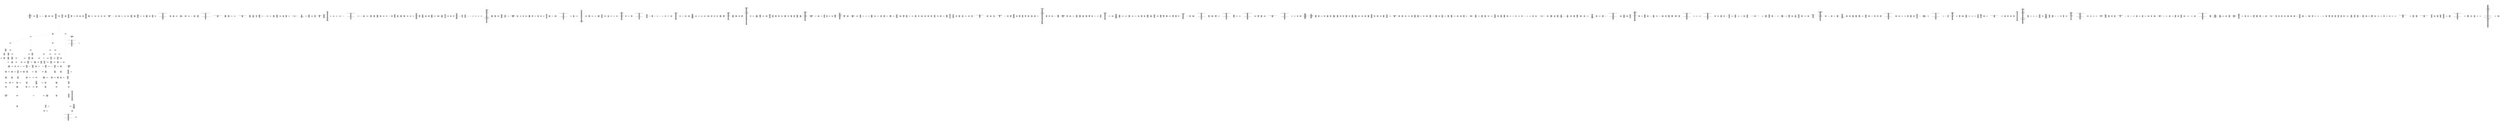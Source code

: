 digraph{
7251[label="0x1c53:JUMPDEST
0x1c54:SWAP3
0x1c55:POP
0x1c56:SWAP3
0x1c57:POP
0x1c58:SWAP3
0x1c59:POP
0x1c5a:PUSH1 0x0
0x1c5c:DUP4
0x1c5d:PUSH20 0xffffffffffffffffffffffffffffffffffffffff
0x1c72:AND
0x1c73:DUP4
0x1c74:PUSH20 0xffffffffffffffffffffffffffffffffffffffff
0x1c89:AND
0x1c8a:LT
0x1c8b:SWAP1
0x1c8c:POP
0x1c8d:PUSH1 0x0
0x1c8f:DUP1
0x1c90:PUSH2 0x1c9a
0x1c93:DUP6
0x1c94:DUP8
0x1c95:DUP7
0x1c96:PUSH2 0x2280
0x1c99:JUMP"]
13882[label="0x363a:JUMPDEST
0x363b:DUP3
0x363c:MSTORE
0x363d:POP
0x363e:POP
0x363f:JUMP"]
14261[label="0x37b5:JUMPDEST
0x37b6:PUSH1 0x0
0x37b8:PUSH1 0x20
0x37ba:DUP3
0x37bb:ADD
0x37bc:SWAP1
0x37bd:POP
0x37be:DUP2
0x37bf:DUP2
0x37c0:SUB
0x37c1:PUSH1 0x0
0x37c3:DUP4
0x37c4:ADD
0x37c5:MSTORE
0x37c6:PUSH2 0x37cf
0x37c9:DUP2
0x37ca:DUP5
0x37cb:PUSH2 0x35f4
0x37ce:JUMP"]
3091[label="0xc13:DUP2
0xc14:PUSH1 0x20
0xc16:ADD"]
1062[label="0x426:JUMPDEST
0x427:STOP"]
13193[label="0x3389:JUMPDEST
0x338a:SWAP5
0x338b:POP
0x338c:POP
0x338d:PUSH1 0x20
0x338f:PUSH2 0x339a
0x3392:DUP8
0x3393:DUP3
0x3394:DUP9
0x3395:ADD
0x3396:PUSH2 0x2c33
0x3399:JUMP"]
11296[label="0x2c20:JUMPDEST
0x2c21:PUSH2 0x2c2b
0x2c24:DUP5
0x2c25:DUP3
0x2c26:DUP6
0x2c27:PUSH2 0x39ee
0x2c2a:JUMP"]
13888[label="0x3640:JUMPDEST
0x3641:PUSH2 0x3651
0x3644:PUSH2 0x364c
0x3647:DUP3
0x3648:PUSH2 0x39b9
0x364b:JUMP"]
7553[label="0x1d81:JUMPDEST
0x1d82:POP
0x1d83:POP
0x1d84:POP
0x1d85:POP
0x1d86:PUSH1 0x40
0x1d88:MLOAD
0x1d89:RETURNDATASIZE
0x1d8a:PUSH1 0x1f
0x1d8c:NOT
0x1d8d:PUSH1 0x1f
0x1d8f:DUP3
0x1d90:ADD
0x1d91:AND
0x1d92:DUP3
0x1d93:ADD
0x1d94:DUP1
0x1d95:PUSH1 0x40
0x1d97:MSTORE
0x1d98:POP
0x1d99:DUP2
0x1d9a:ADD
0x1d9b:SWAP1
0x1d9c:PUSH2 0x1da5
0x1d9f:SWAP2
0x1da0:SWAP1
0x1da1:PUSH2 0x30d7
0x1da4:JUMP"]
11315[label="0x2c33:JUMPDEST
0x2c34:PUSH1 0x0
0x2c36:DUP2
0x2c37:CALLDATALOAD
0x2c38:SWAP1
0x2c39:POP
0x2c3a:PUSH2 0x2c42
0x2c3d:DUP2
0x2c3e:PUSH2 0x3a84
0x2c41:JUMP"]
11315 -> 14980
1064[label="0x428:JUMPDEST
0x429:PUSH1 0x0
0x42b:SELFBALANCE
0x42c:GT
0x42d:ISZERO
0x42e:PUSH2 0x43c
0x431:JUMPI"]
1064 -> 1084
1064 -> 1074
4204[label="0x106c:JUMPDEST
0x106d:PUSH2 0x1123
0x1070:DUP4
0x1071:PUSH1 0xa0
0x1073:ADD
0x1074:CALLDATALOAD
0x1075:DUP5
0x1076:PUSH1 0x60
0x1078:ADD
0x1079:PUSH1 0x20
0x107b:DUP2
0x107c:ADD
0x107d:SWAP1
0x107e:PUSH2 0x1087
0x1081:SWAP2
0x1082:SWAP1
0x1083:PUSH2 0x2f1a
0x1086:JUMP"]
7589[label="0x1da5:JUMPDEST
0x1da6:SWAP2
0x1da7:POP
0x1da8:SWAP2
0x1da9:POP
0x1daa:PUSH1 0x0
0x1dac:DUP4
0x1dad:PUSH2 0x1dba
0x1db0:JUMPI"]
3064[label="0xbf8:JUMPDEST
0xbf9:POP
0xbfa:PUSH1 0x40
0xbfc:MLOAD
0xbfd:SWAP1
0xbfe:DUP1
0xbff:DUP3
0xc00:MSTORE
0xc01:DUP1
0xc02:PUSH1 0x20
0xc04:MUL
0xc05:PUSH1 0x20
0xc07:ADD
0xc08:DUP3
0xc09:ADD
0xc0a:PUSH1 0x40
0xc0c:MSTORE
0xc0d:DUP1
0xc0e:ISZERO
0xc0f:PUSH2 0xc2c
0xc12:JUMPI"]
11779[label="0x2e03:JUMPDEST
0x2e04:PUSH1 0x80
0x2e06:DUP4
0x2e07:ADD
0x2e08:MSTORE
0x2e09:POP
0x2e0a:SWAP3
0x2e0b:SWAP2
0x2e0c:POP
0x2e0d:POP
0x2e0e:JUMP"]
15069[label="0x3add:JUMPDEST
0x3ade:POP
0x3adf:JUMP"]
14287[label="0x37cf:JUMPDEST
0x37d0:SWAP1
0x37d1:POP
0x37d2:SWAP3
0x37d3:SWAP2
0x37d4:POP
0x37d5:POP
0x37d6:JUMP"]
9379[label="0x24a3:JUMPDEST
0x24a4:DUP2
0x24a5:DUP4
0x24a6:LT
0x24a7:ISZERO
0x24a8:PUSH2 0x24c0
0x24ab:JUMPI"]
11307[label="0x2c2b:JUMPDEST
0x2c2c:POP
0x2c2d:SWAP4
0x2c2e:SWAP3
0x2c2f:POP
0x2c30:POP
0x2c31:POP
0x2c32:JUMP"]
4036[label="0xfc4:JUMPDEST
0xfc5:PUSH32 0x0
0xfe6:DUP2
0xfe7:JUMP"]
9346[label="0x2482:JUMPDEST
0x2483:PUSH1 0x40
0x2485:MLOAD
0x2486:SWAP2
0x2487:POP
0x2488:PUSH1 0x1f
0x248a:DUP5
0x248b:AND
0x248c:DUP1
0x248d:ISZERO
0x248e:PUSH1 0x20
0x2490:MUL
0x2491:DUP2
0x2492:DUP5
0x2493:ADD
0x2494:ADD
0x2495:DUP6
0x2496:DUP2
0x2497:ADD
0x2498:DUP8
0x2499:DUP4
0x249a:ISZERO
0x249b:PUSH1 0x20
0x249d:MUL
0x249e:DUP5
0x249f:DUP12
0x24a0:ADD
0x24a1:ADD
0x24a2:ADD"]
4072[label="0xfe8:JUMPDEST
0xfe9:PUSH1 0x0
0xfeb:DUP2
0xfec:PUSH1 0x80
0xfee:ADD
0xfef:CALLDATALOAD
0xff0:DUP1
0xff1:PUSH2 0xff8
0xff4:PUSH2 0x19aa
0xff7:JUMP"]
13900[label="0x364c:JUMPDEST
0x364d:PUSH2 0x3a45
0x3650:JUMP"]
15072[label="0x3ae0:JUMPDEST
0x3ae1:PUSH2 0x3ae9
0x3ae4:DUP2
0x3ae5:PUSH2 0x39b9
0x3ae8:JUMP"]
13179[label="0x337b:JUMPDEST
0x337c:PUSH1 0x0
0x337e:PUSH2 0x3389
0x3381:DUP8
0x3382:DUP3
0x3383:DUP9
0x3384:ADD
0x3385:PUSH2 0x2ef0
0x3388:JUMP"]
13179 -> 12016
15081[label="0x3ae9:JUMPDEST
0x3aea:DUP2
0x3aeb:EQ
0x3aec:PUSH2 0x3af4
0x3aef:JUMPI"]
11330[label="0x2c42:JUMPDEST
0x2c43:SWAP3
0x2c44:SWAP2
0x2c45:POP
0x2c46:POP
0x2c47:JUMP"]
13340[label="0x341c:JUMPDEST
0x341d:PUSH2 0x3426
0x3420:DUP2
0x3421:DUP6
0x3422:PUSH2 0x3918
0x3425:JUMP"]
1084[label="0x43c:JUMPDEST
0x43d:JUMP"]
7322[label="0x1c9a:JUMPDEST
0x1c9b:PUSH20 0xffffffffffffffffffffffffffffffffffffffff
0x1cb0:AND
0x1cb1:PUSH4 0x128acb08
0x1cb6:DUP12
0x1cb7:DUP6
0x1cb8:PUSH2 0x1cc0
0x1cbb:DUP16
0x1cbc:PUSH2 0x22bf
0x1cbf:JUMP"]
1083[label="0x43b:JUMPDEST"]
13905[label="0x3651:JUMPDEST
0x3652:DUP3
0x3653:MSTORE
0x3654:POP
0x3655:POP
0x3656:JUMP"]
13256[label="0x33c8:JUMPDEST
0x33c9:PUSH1 0x0
0x33cb:PUSH2 0x33d4
0x33ce:DUP4
0x33cf:DUP4
0x33d0:PUSH2 0x34ba
0x33d3:JUMP"]
11791[label="0x2e0f:JUMPDEST
0x2e10:PUSH1 0x0
0x2e12:PUSH2 0x100
0x2e15:DUP3
0x2e16:DUP5
0x2e17:SUB
0x2e18:SLT
0x2e19:ISZERO
0x2e1a:PUSH2 0x2e22
0x2e1d:JUMPI"]
11791 -> 11810
11791 -> 11806
15088[label="0x3af0:PUSH1 0x0
0x3af2:DUP1
0x3af3:REVERT"]
4088[label="0xff8:JUMPDEST
0xff9:GT
0xffa:ISZERO
0xffb:PUSH2 0x106c
0xffe:JUMPI"]
13911[label="0x3657:JUMPDEST
0x3658:PUSH2 0x3660
0x365b:DUP2
0x365c:PUSH2 0x39c8
0x365f:JUMP"]
11336[label="0x2c48:JUMPDEST
0x2c49:PUSH1 0x0
0x2c4b:DUP1
0x2c4c:DUP4
0x2c4d:PUSH1 0x1f
0x2c4f:DUP5
0x2c50:ADD
0x2c51:SLT
0x2c52:PUSH2 0x2c5a
0x2c55:JUMPI"]
11336 -> 11354
11336 -> 11350
14295[label="0x37d7:JUMPDEST
0x37d8:PUSH1 0x0
0x37da:PUSH1 0x20
0x37dc:DUP3
0x37dd:ADD
0x37de:SWAP1
0x37df:POP
0x37e0:PUSH2 0x37ec
0x37e3:PUSH1 0x0
0x37e5:DUP4
0x37e6:ADD
0x37e7:DUP5
0x37e8:PUSH2 0x3657
0x37eb:JUMP"]
1086[label="0x43e:JUMPDEST
0x43f:PUSH1 0x0
0x441:DUP2
0x442:PUSH1 0x80
0x444:ADD
0x445:CALLDATALOAD
0x446:DUP1
0x447:PUSH2 0x44e
0x44a:PUSH2 0x19aa
0x44d:JUMP"]
1218[label="0x4c2:JUMPDEST
0x4c3:PUSH2 0x579
0x4c6:DUP4
0x4c7:PUSH1 0xa0
0x4c9:ADD
0x4ca:CALLDATALOAD
0x4cb:DUP5
0x4cc:PUSH1 0x60
0x4ce:ADD
0x4cf:PUSH1 0x20
0x4d1:DUP2
0x4d2:ADD
0x4d3:SWAP1
0x4d4:PUSH2 0x4dd
0x4d7:SWAP2
0x4d8:SWAP1
0x4d9:PUSH2 0x2f1a
0x4dc:JUMP"]
15092[label="0x3af4:JUMPDEST
0x3af5:POP
0x3af6:JUMP"]
1102[label="0x44e:JUMPDEST
0x44f:GT
0x450:ISZERO
0x451:PUSH2 0x4c2
0x454:JUMPI"]
13210[label="0x339a:JUMPDEST
0x339b:SWAP4
0x339c:POP
0x339d:POP
0x339e:PUSH1 0x40
0x33a0:PUSH2 0x33ab
0x33a3:DUP8
0x33a4:DUP3
0x33a5:DUP9
0x33a6:ADD
0x33a7:PUSH2 0x2ef0
0x33aa:JUMP"]
13920[label="0x3660:JUMPDEST
0x3661:DUP3
0x3662:MSTORE
0x3663:POP
0x3664:POP
0x3665:JUMP"]
3095[label="0xc17:JUMPDEST
0xc18:PUSH1 0x60
0xc1a:DUP2
0xc1b:MSTORE
0xc1c:PUSH1 0x20
0xc1e:ADD
0xc1f:SWAP1
0xc20:PUSH1 0x1
0xc22:SWAP1
0xc23:SUB
0xc24:SWAP1
0xc25:DUP2
0xc26:PUSH2 0xc17
0xc29:JUMPI"]
3116[label="0xc2c:JUMPDEST
0xc2d:POP
0xc2e:SWAP1
0xc2f:POP
0xc30:PUSH1 0x0"]
11861[label="0x2e55:PUSH1 0x0
0x2e57:DUP1
0x2e58:REVERT"]
15095[label="0x3af7:JUMPDEST
0x3af8:PUSH2 0x3b00
0x3afb:DUP2
0x3afc:PUSH2 0x39c8
0x3aff:JUMP"]
15095 -> 14792
4095[label="0xfff:PUSH1 0x40
0x1001:MLOAD
0x1002:PUSH32 0x8c379a000000000000000000000000000000000000000000000000000000000
0x1023:DUP2
0x1024:MSTORE
0x1025:PUSH1 0x4
0x1027:ADD
0x1028:DUP1
0x1029:DUP1
0x102a:PUSH1 0x20
0x102c:ADD
0x102d:DUP3
0x102e:DUP2
0x102f:SUB
0x1030:DUP3
0x1031:MSTORE
0x1032:PUSH1 0x13
0x1034:DUP2
0x1035:MSTORE
0x1036:PUSH1 0x20
0x1038:ADD
0x1039:DUP1
0x103a:PUSH32 0x5472616e73616374696f6e20746f6f206f6c6400000000000000000000000000
0x105b:DUP2
0x105c:MSTORE
0x105d:POP
0x105e:PUSH1 0x20
0x1060:ADD
0x1061:SWAP2
0x1062:POP
0x1063:POP
0x1064:PUSH1 0x40
0x1066:MLOAD
0x1067:DUP1
0x1068:SWAP2
0x1069:SUB
0x106a:SWAP1
0x106b:REVERT"]
1838[label="0x72e:JUMPDEST
0x72f:POP
0x730:GAS
0x731:STATICCALL
0x732:ISZERO
0x733:DUP1
0x734:ISZERO
0x735:PUSH2 0x742
0x738:JUMPI"]
5804[label="0x16ac:JUMPDEST
0x16ad:POP
0x16ae:GAS
0x16af:CALL
0x16b0:ISZERO
0x16b1:DUP1
0x16b2:ISZERO
0x16b3:PUSH2 0x16c0
0x16b6:JUMPI"]
14316[label="0x37ec:JUMPDEST
0x37ed:SWAP3
0x37ee:SWAP2
0x37ef:POP
0x37f0:POP
0x37f1:JUMP"]
7360[label="0x1cc0:JUMPDEST
0x1cc1:PUSH1 0x0
0x1cc3:SUB
0x1cc4:PUSH1 0x0
0x1cc6:DUP15
0x1cc7:PUSH20 0xffffffffffffffffffffffffffffffffffffffff
0x1cdc:AND
0x1cdd:EQ
0x1cde:PUSH2 0x1ce7
0x1ce1:JUMPI"]
13926[label="0x3666:JUMPDEST
0x3667:PUSH1 0x0
0x3669:PUSH2 0x3672
0x366c:DUP3
0x366d:DUP7
0x366e:PUSH2 0x33fa
0x3671:JUMP"]
15104[label="0x3b00:JUMPDEST
0x3b01:DUP2
0x3b02:EQ
0x3b03:PUSH2 0x3b0b
0x3b06:JUMPI"]
3114[label="0xc2a:SWAP1
0xc2b:POP"]
1849[label="0x739:RETURNDATASIZE
0x73a:PUSH1 0x0
0x73c:DUP1
0x73d:RETURNDATACOPY
0x73e:RETURNDATASIZE
0x73f:PUSH1 0x0
0x741:REVERT"]
4318[label="0x10de:JUMPDEST
0x10df:PUSH1 0x40
0x10e1:MLOAD
0x10e2:PUSH1 0x20
0x10e4:ADD
0x10e5:PUSH2 0x10f0
0x10e8:SWAP4
0x10e9:SWAP3
0x10ea:SWAP2
0x10eb:SWAP1
0x10ec:PUSH2 0x3666
0x10ef:JUMP"]
1109[label="0x455:PUSH1 0x40
0x457:MLOAD
0x458:PUSH32 0x8c379a000000000000000000000000000000000000000000000000000000000
0x479:DUP2
0x47a:MSTORE
0x47b:PUSH1 0x4
0x47d:ADD
0x47e:DUP1
0x47f:DUP1
0x480:PUSH1 0x20
0x482:ADD
0x483:DUP3
0x484:DUP2
0x485:SUB
0x486:DUP3
0x487:MSTORE
0x488:PUSH1 0x13
0x48a:DUP2
0x48b:MSTORE
0x48c:PUSH1 0x20
0x48e:ADD
0x48f:DUP1
0x490:PUSH32 0x5472616e73616374696f6e20746f6f206f6c6400000000000000000000000000
0x4b1:DUP2
0x4b2:MSTORE
0x4b3:POP
0x4b4:PUSH1 0x20
0x4b6:ADD
0x4b7:SWAP2
0x4b8:POP
0x4b9:POP
0x4ba:PUSH1 0x40
0x4bc:MLOAD
0x4bd:DUP1
0x4be:SWAP2
0x4bf:SUB
0x4c0:SWAP1
0x4c1:REVERT"]
4402[label="0x1132:PUSH1 0x40
0x1134:MLOAD
0x1135:PUSH32 0x8c379a000000000000000000000000000000000000000000000000000000000
0x1156:DUP2
0x1157:MSTORE
0x1158:PUSH1 0x4
0x115a:ADD
0x115b:PUSH2 0x1163
0x115e:SWAP1
0x115f:PUSH2 0x3775
0x1162:JUMP"]
13227[label="0x33ab:JUMPDEST
0x33ac:SWAP3
0x33ad:POP
0x33ae:POP
0x33af:PUSH1 0x60
0x33b1:PUSH2 0x33bc
0x33b4:DUP8
0x33b5:DUP3
0x33b6:DUP9
0x33b7:ADD
0x33b8:PUSH2 0x2c33
0x33bb:JUMP"]
11810[label="0x2e22:JUMPDEST
0x2e23:DUP2
0x2e24:SWAP1
0x2e25:POP
0x2e26:SWAP3
0x2e27:SWAP2
0x2e28:POP
0x2e29:POP
0x2e2a:JUMP"]
13938[label="0x3672:JUMPDEST
0x3673:PUSH1 0x14
0x3675:DUP3
0x3676:ADD
0x3677:SWAP2
0x3678:POP
0x3679:PUSH2 0x3682
0x367c:DUP3
0x367d:DUP6
0x367e:PUSH2 0x3640
0x3681:JUMP"]
15111[label="0x3b07:PUSH1 0x0
0x3b09:DUP1
0x3b0a:REVERT"]
7399[label="0x1ce7:JUMPDEST
0x1ce8:DUP8
0x1ce9:PUSH2 0x1d09
0x1cec:JUMPI"]
6441[label="0x1929:JUMPDEST
0x192a:PUSH1 0x60
0x192c:SWAP2
0x192d:POP"]
6441 -> 6446
1416[label="0x588:PUSH1 0x40
0x58a:MLOAD
0x58b:PUSH32 0x8c379a000000000000000000000000000000000000000000000000000000000
0x5ac:DUP2
0x5ad:MSTORE
0x5ae:PUSH1 0x4
0x5b0:ADD
0x5b1:PUSH2 0x5b9
0x5b4:SWAP1
0x5b5:PUSH2 0x3795
0x5b8:JUMP"]
264[label="0x108:PUSH32 0x0
0x129:PUSH20 0xffffffffffffffffffffffffffffffffffffffff
0x13e:AND
0x13f:CALLER
0x140:PUSH20 0xffffffffffffffffffffffffffffffffffffffff
0x155:AND
0x156:EQ
0x157:PUSH2 0x1c8
0x15a:JUMPI"]
264 -> 347
264 -> 456
1313[label="0x521:JUMPDEST
0x522:DUP11
0x523:PUSH1 0x20
0x525:ADD
0x526:PUSH1 0x20
0x528:DUP2
0x529:ADD
0x52a:SWAP1
0x52b:PUSH2 0x534
0x52e:SWAP2
0x52f:SWAP1
0x530:PUSH2 0x2f1a
0x533:JUMP"]
11819[label="0x2e2b:JUMPDEST
0x2e2c:PUSH1 0x0
0x2e2e:PUSH1 0xa0
0x2e30:DUP3
0x2e31:DUP5
0x2e32:SUB
0x2e33:SLT
0x2e34:ISZERO
0x2e35:PUSH2 0x2e3d
0x2e38:JUMPI"]
11819 -> 11833
11819 -> 11837
1858[label="0x742:JUMPDEST
0x743:POP
0x744:POP
0x745:POP
0x746:POP
0x747:PUSH1 0x40
0x749:MLOAD
0x74a:RETURNDATASIZE
0x74b:PUSH1 0x20
0x74d:DUP2
0x74e:LT
0x74f:ISZERO
0x750:PUSH2 0x758
0x753:JUMPI"]
5824[label="0x16c0:JUMPDEST
0x16c1:POP
0x16c2:POP
0x16c3:POP
0x16c4:POP
0x16c5:POP
0x16c6:POP
0x16c7:POP
0x16c8:POP
0x16c9:POP
0x16ca:POP
0x16cb:JUMP"]
14322[label="0x37f2:JUMPDEST
0x37f3:PUSH1 0x0
0x37f5:DUP1
0x37f6:DUP4
0x37f7:CALLDATALOAD
0x37f8:PUSH1 0x1
0x37fa:PUSH1 0x20
0x37fc:SUB
0x37fd:DUP5
0x37fe:CALLDATASIZE
0x37ff:SUB
0x3800:SUB
0x3801:DUP2
0x3802:SLT
0x3803:PUSH2 0x380b
0x3806:JUMPI"]
15115[label="0x3b0b:JUMPDEST
0x3b0c:POP
0x3b0d:JUMP"]
3170[label="0xc62:INVALID"]
7610[label="0x1dba:JUMPDEST
0x1dbb:DUP3
0x1dbc:DUP3
0x1dbd:PUSH1 0x0
0x1dbf:SUB"]
243[label="0xf3:DUP1
0xf4:PUSH4 0x49404b7c
0xf9:EQ
0xfa:PUSH2 0x225
0xfd:JUMPI"]
243 -> 549
243 -> 254
7394[label="0x1ce2:DUP14
0x1ce3:PUSH2 0x1d14
0x1ce6:JUMP"]
13954[label="0x3682:JUMPDEST
0x3683:PUSH1 0x3
0x3685:DUP3
0x3686:ADD
0x3687:SWAP2
0x3688:POP
0x3689:PUSH2 0x3692
0x368c:DUP3
0x368d:DUP5
0x368e:PUSH2 0x33fa
0x3691:JUMP"]
254[label="0xfe:PUSH2 0x1ca
0x101:JUMP"]
254 -> 458
9388[label="0x24ac:DUP1
0x24ad:MLOAD
0x24ae:DUP4
0x24af:MSTORE
0x24b0:PUSH1 0x20
0x24b2:DUP4
0x24b3:ADD
0x24b4:SWAP3
0x24b5:POP
0x24b6:PUSH1 0x20
0x24b8:DUP2
0x24b9:ADD
0x24ba:SWAP1
0x24bb:POP
0x24bc:PUSH2 0x24a3
0x24bf:JUMP"]
11354[label="0x2c5a:JUMPDEST
0x2c5b:DUP3
0x2c5c:CALLDATALOAD
0x2c5d:SWAP1
0x2c5e:POP
0x2c5f:PUSH8 0xffffffffffffffff
0x2c68:DUP2
0x2c69:GT
0x2c6a:ISZERO
0x2c6b:PUSH2 0x2c73
0x2c6e:JUMPI"]
11354 -> 11379
11354 -> 11375
15118[label="0x3b0e:JUMPDEST
0x3b0f:PUSH2 0x3b17
0x3b12:DUP2
0x3b13:PUSH2 0x39d2
0x3b16:JUMP"]
3122[label="0xc32:JUMPDEST
0xc33:DUP4
0xc34:DUP4
0xc35:SWAP1
0xc36:POP
0xc37:DUP2
0xc38:LT
0xc39:ISZERO
0xc3a:PUSH2 0xd59
0xc3d:JUMPI"]
11375[label="0x2c6f:PUSH1 0x0
0x2c71:DUP1
0x2c72:REVERT"]
13244[label="0x33bc:JUMPDEST
0x33bd:SWAP2
0x33be:POP
0x33bf:POP
0x33c0:SWAP3
0x33c1:SWAP6
0x33c2:SWAP2
0x33c3:SWAP5
0x33c4:POP
0x33c5:SWAP3
0x33c6:POP
0x33c7:JUMP"]
1876[label="0x754:PUSH1 0x0
0x756:DUP1
0x757:REVERT"]
7405[label="0x1ced:PUSH1 0x1
0x1cef:PUSH20 0xfffd8963efd1fc6a506488495d951d5263988d26
0x1d04:SUB
0x1d05:PUSH2 0x1d13
0x1d08:JUMP"]
7616[label="0x1dc0:JUMPDEST
0x1dc1:DUP1
0x1dc2:SWAP3
0x1dc3:POP
0x1dc4:DUP2
0x1dc5:SWAP10
0x1dc6:POP
0x1dc7:POP
0x1dc8:POP
0x1dc9:PUSH1 0x0
0x1dcb:DUP11
0x1dcc:PUSH20 0xffffffffffffffffffffffffffffffffffffffff
0x1de1:AND
0x1de2:EQ
0x1de3:ISZERO
0x1de4:PUSH2 0x1df4
0x1de7:JUMPI"]
11833[label="0x2e39:PUSH1 0x0
0x2e3b:DUP1
0x2e3c:REVERT"]
14343[label="0x3807:PUSH1 0x0
0x3809:DUP1
0x380a:REVERT"]
9408[label="0x24c0:JUMPDEST
0x24c1:POP
0x24c2:DUP7
0x24c3:DUP6
0x24c4:MSTORE
0x24c5:PUSH1 0x1f
0x24c7:NOT
0x24c8:PUSH1 0x1f
0x24ca:DUP4
0x24cb:ADD
0x24cc:AND
0x24cd:PUSH1 0x40
0x24cf:MSTORE
0x24d0:POP
0x24d1:POP
0x24d2:POP"]
11399[label="0x2c87:PUSH1 0x0
0x2c89:DUP1
0x2c8a:REVERT"]
15127[label="0x3b17:JUMPDEST
0x3b18:DUP2
0x3b19:EQ
0x3b1a:PUSH2 0x3b22
0x3b1d:JUMPI"]
9427[label="0x24d3:JUMPDEST
0x24d4:POP
0x24d5:DUP1
0x24d6:SWAP2
0x24d7:POP
0x24d8:POP
0x24d9:SWAP4
0x24da:SWAP3
0x24db:POP
0x24dc:POP
0x24dd:POP
0x24de:JUMP"]
258[label="0x102:JUMPDEST
0x103:CALLDATASIZE
0x104:PUSH2 0x1ca
0x107:JUMPI"]
258 -> 458
258 -> 264
3134[label="0xc3e:PUSH1 0x0
0xc40:DUP1
0xc41:ADDRESS
0xc42:PUSH20 0xffffffffffffffffffffffffffffffffffffffff
0xc57:AND
0xc58:DUP7
0xc59:DUP7
0xc5a:DUP6
0xc5b:DUP2
0xc5c:DUP2
0xc5d:LT
0xc5e:PUSH2 0xc63
0xc61:JUMPI"]
10447[label="0x28cf:DUP1
0x28d0:MLOAD
0x28d1:DUP3
0x28d2:MSTORE
0x28d3:PUSH1 0x20
0x28d5:DUP3
0x28d6:ADD
0x28d7:SWAP2
0x28d8:POP
0x28d9:PUSH1 0x20
0x28db:DUP2
0x28dc:ADD
0x28dd:SWAP1
0x28de:POP
0x28df:PUSH1 0x20
0x28e1:DUP4
0x28e2:SUB
0x28e3:SWAP3
0x28e4:POP
0x28e5:PUSH2 0x28c6
0x28e8:JUMP"]
10473[label="0x28e9:JUMPDEST
0x28ea:PUSH1 0x1
0x28ec:DUP4
0x28ed:PUSH1 0x20
0x28ef:SUB
0x28f0:PUSH2 0x100
0x28f3:EXP
0x28f4:SUB
0x28f5:DUP1
0x28f6:NOT
0x28f7:DUP3
0x28f8:MLOAD
0x28f9:AND
0x28fa:DUP2
0x28fb:DUP5
0x28fc:MLOAD
0x28fd:AND
0x28fe:DUP1
0x28ff:DUP3
0x2900:OR
0x2901:DUP6
0x2902:MSTORE
0x2903:POP
0x2904:POP
0x2905:POP
0x2906:POP
0x2907:POP
0x2908:POP
0x2909:SWAP1
0x290a:POP
0x290b:ADD
0x290c:SWAP2
0x290d:POP
0x290e:POP
0x290f:PUSH1 0x0
0x2911:PUSH1 0x40
0x2913:MLOAD
0x2914:DUP1
0x2915:DUP4
0x2916:SUB
0x2917:DUP2
0x2918:PUSH1 0x0
0x291a:DUP7
0x291b:GAS
0x291c:CALL
0x291d:SWAP2
0x291e:POP
0x291f:POP
0x2920:RETURNDATASIZE
0x2921:DUP1
0x2922:PUSH1 0x0
0x2924:DUP2
0x2925:EQ
0x2926:PUSH2 0x294b
0x2929:JUMPI"]
14373[label="0x3825:PUSH1 0x0
0x3827:DUP1
0x3828:REVERT"]
7656[label="0x1de8:DUP12
0x1de9:DUP2
0x1dea:EQ
0x1deb:PUSH2 0x1df3
0x1dee:JUMPI"]
15134[label="0x3b1e:PUSH1 0x0
0x3b20:DUP1
0x3b21:REVERT"]
7433[label="0x1d09:JUMPDEST
0x1d0a:PUSH1 0x1
0x1d0c:PUSH5 0x1000276a3
0x1d12:ADD"]
7443[label="0x1d13:JUMPDEST"]
11837[label="0x2e3d:JUMPDEST
0x2e3e:DUP2
0x2e3f:SWAP1
0x2e40:POP
0x2e41:SWAP3
0x2e42:SWAP2
0x2e43:POP
0x2e44:POP
0x2e45:JUMP"]
6456[label="0x1938:PUSH1 0x40
0x193a:MLOAD
0x193b:PUSH32 0x8c379a000000000000000000000000000000000000000000000000000000000
0x195c:DUP2
0x195d:MSTORE
0x195e:PUSH1 0x4
0x1960:ADD
0x1961:DUP1
0x1962:DUP1
0x1963:PUSH1 0x20
0x1965:ADD
0x1966:DUP3
0x1967:DUP2
0x1968:SUB
0x1969:DUP3
0x196a:MSTORE
0x196b:PUSH1 0x3
0x196d:DUP2
0x196e:MSTORE
0x196f:PUSH1 0x20
0x1971:ADD
0x1972:DUP1
0x1973:PUSH32 0x5354450000000000000000000000000000000000000000000000000000000000
0x1994:DUP2
0x1995:MSTORE
0x1996:POP
0x1997:PUSH1 0x20
0x1999:ADD
0x199a:SWAP2
0x199b:POP
0x199c:POP
0x199d:PUSH1 0x40
0x199f:MLOAD
0x19a0:DUP1
0x19a1:SWAP2
0x19a2:SUB
0x19a3:SWAP1
0x19a4:REVERT"]
1908[label="0x774:PUSH1 0x40
0x776:MLOAD
0x777:PUSH32 0x8c379a000000000000000000000000000000000000000000000000000000000
0x798:DUP2
0x799:MSTORE
0x79a:PUSH1 0x4
0x79c:ADD
0x79d:DUP1
0x79e:DUP1
0x79f:PUSH1 0x20
0x7a1:ADD
0x7a2:DUP3
0x7a3:DUP2
0x7a4:SUB
0x7a5:DUP3
0x7a6:MSTORE
0x7a7:PUSH1 0x12
0x7a9:DUP2
0x7aa:MSTORE
0x7ab:PUSH1 0x20
0x7ad:ADD
0x7ae:DUP1
0x7af:PUSH32 0x496e73756666696369656e742057455448390000000000000000000000000000
0x7d0:DUP2
0x7d1:MSTORE
0x7d2:POP
0x7d3:PUSH1 0x20
0x7d5:ADD
0x7d6:SWAP2
0x7d7:POP
0x7d8:POP
0x7d9:PUSH1 0x40
0x7db:MLOAD
0x7dc:DUP1
0x7dd:SWAP2
0x7de:SUB
0x7df:SWAP1
0x7e0:REVERT"]
5851[label="0x16db:JUMPDEST
0x16dc:PUSH2 0x16e4
0x16df:JUMPI"]
15141[label="0x3b25:INVALID"]
2380[label="0x94c:JUMPDEST
0x94d:POP
0x94e:GAS
0x94f:STATICCALL
0x950:ISZERO
0x951:DUP1
0x952:ISZERO
0x953:PUSH2 0x960
0x956:JUMPI"]
6833[label="0x1ab1:JUMPDEST
0x1ab2:PUSH1 0x1
0x1ab4:PUSH5 0x1000276a3
0x1aba:ADD"]
6844[label="0x1abc:JUMPDEST
0x1abd:DUP14
0x1abe:PUSH1 0x40
0x1ac0:MLOAD
0x1ac1:PUSH1 0x20
0x1ac3:ADD
0x1ac4:PUSH2 0x1acd
0x1ac7:SWAP2
0x1ac8:SWAP1
0x1ac9:PUSH2 0x37b5
0x1acc:JUMP"]
7444[label="0x1d14:JUMPDEST
0x1d15:DUP14
0x1d16:PUSH1 0x40
0x1d18:MLOAD
0x1d19:PUSH1 0x20
0x1d1b:ADD
0x1d1c:PUSH2 0x1d25
0x1d1f:SWAP2
0x1d20:SWAP1
0x1d21:PUSH2 0x37b5
0x1d24:JUMP"]
11942[label="0x2ea6:JUMPDEST
0x2ea7:PUSH1 0x0
0x2ea9:DUP4
0x2eaa:ADD
0x2eab:MSTORE
0x2eac:POP
0x2ead:PUSH1 0x20
0x2eaf:PUSH2 0x2eba
0x2eb2:DUP5
0x2eb3:DUP3
0x2eb4:DUP6
0x2eb5:ADD
0x2eb6:PUSH2 0x2c33
0x2eb9:JUMP"]
869[label="0x365:JUMPDEST
0x366:PUSH1 0x40
0x368:MLOAD
0x369:PUSH2 0x372
0x36c:SWAP2
0x36d:SWAP1
0x36e:PUSH2 0x37d7
0x371:JUMP"]
2751[label="0xabf:PUSH2 0xac8
0xac2:DUP4
0xac3:DUP3
0xac4:PUSH2 0x182e
0xac7:JUMP"]
3556[label="0xde4:JUMPDEST
0xde5:PUSH1 0x0
0xde7:CALLER
0xde8:SWAP1
0xde9:POP"]
6843[label="0x1abb:JUMPDEST"]
882[label="0x372:JUMPDEST
0x373:PUSH1 0x40
0x375:MLOAD
0x376:DUP1
0x377:SWAP2
0x378:SUB
0x379:SWAP1
0x37a:RETURN"]
9965[label="0x26ed:JUMPDEST
0x26ee:PUSH1 0x0
0x26f0:DUP3
0x26f1:PUSH1 0x3
0x26f3:DUP6
0x26f4:ADD
0x26f5:ADD
0x26f6:MLOAD
0x26f7:SWAP1
0x26f8:POP
0x26f9:DUP1
0x26fa:SWAP2
0x26fb:POP
0x26fc:POP
0x26fd:SWAP3
0x26fe:SWAP2
0x26ff:POP
0x2700:POP
0x2701:JUMP"]
9843[label="0x2673:JUMPDEST
0x2674:PUSH1 0x3
0x2676:DUP3
0x2677:ADD
0x2678:DUP4
0x2679:MLOAD
0x267a:LT
0x267b:ISZERO
0x267c:PUSH2 0x26ed
0x267f:JUMPI"]
12037[label="0x2f05:JUMPDEST
0x2f06:PUSH1 0x0
0x2f08:DUP2
0x2f09:CALLDATALOAD
0x2f0a:SWAP1
0x2f0b:POP
0x2f0c:PUSH2 0x2f14
0x2f0f:DUP2
0x2f10:PUSH2 0x3b0e
0x2f13:JUMP"]
13074[label="0x3312:JUMPDEST
0x3313:PUSH1 0x0
0x3315:PUSH2 0x3320
0x3318:DUP5
0x3319:DUP3
0x331a:DUP6
0x331b:ADD
0x331c:PUSH2 0x2edb
0x331f:JUMP"]
14989[label="0x3a8d:JUMPDEST
0x3a8e:DUP2
0x3a8f:EQ
0x3a90:PUSH2 0x3a98
0x3a93:JUMPI"]
0[label="0x0:PUSH1 0x80
0x2:PUSH1 0x40
0x4:MSTORE
0x5:PUSH1 0x4
0x7:CALLDATASIZE
0x8:LT
0x9:PUSH2 0x102
0xc:JUMPI"]
0 -> 258
0 -> 13
4810[label="0x12ca:JUMPDEST
0x12cb:POP
0x12cc:POP
0x12cd:POP
0x12ce:POP
0x12cf:JUMP"]
7663[label="0x1def:PUSH1 0x0
0x1df1:DUP1
0x1df2:REVERT"]
7461[label="0x1d25:JUMPDEST
0x1d26:PUSH1 0x40
0x1d28:MLOAD
0x1d29:PUSH1 0x20
0x1d2b:DUP2
0x1d2c:DUP4
0x1d2d:SUB
0x1d2e:SUB
0x1d2f:DUP2
0x1d30:MSTORE
0x1d31:SWAP1
0x1d32:PUSH1 0x40
0x1d34:MSTORE
0x1d35:PUSH1 0x40
0x1d37:MLOAD
0x1d38:DUP7
0x1d39:PUSH4 0xffffffff
0x1d3e:AND
0x1d3f:PUSH1 0xe0
0x1d41:SHL
0x1d42:DUP2
0x1d43:MSTORE
0x1d44:PUSH1 0x4
0x1d46:ADD
0x1d47:PUSH2 0x1d54
0x1d4a:SWAP6
0x1d4b:SWAP5
0x1d4c:SWAP4
0x1d4d:SWAP3
0x1d4e:SWAP2
0x1d4f:SWAP1
0x1d50:PUSH2 0x36d7
0x1d53:JUMP"]
11962[label="0x2eba:JUMPDEST
0x2ebb:PUSH1 0x20
0x2ebd:DUP4
0x2ebe:ADD
0x2ebf:MSTORE
0x2ec0:POP
0x2ec1:SWAP3
0x2ec2:SWAP2
0x2ec3:POP
0x2ec4:POP
0x2ec5:JUMP"]
7508[label="0x1d54:JUMPDEST
0x1d55:PUSH1 0x40
0x1d57:DUP1
0x1d58:MLOAD
0x1d59:DUP1
0x1d5a:DUP4
0x1d5b:SUB
0x1d5c:DUP2
0x1d5d:PUSH1 0x0
0x1d5f:DUP8
0x1d60:DUP1
0x1d61:EXTCODESIZE
0x1d62:ISZERO
0x1d63:DUP1
0x1d64:ISZERO
0x1d65:PUSH2 0x1d6d
0x1d68:JUMPI"]
8679[label="0x21e7:JUMPDEST
0x21e8:POP
0x21e9:GAS
0x21ea:CALL
0x21eb:ISZERO
0x21ec:DUP1
0x21ed:ISZERO
0x21ee:PUSH2 0x21fb
0x21f1:JUMPI"]
13088[label="0x3320:JUMPDEST
0x3321:SWAP2
0x3322:POP
0x3323:POP
0x3324:SWAP3
0x3325:SWAP2
0x3326:POP
0x3327:POP
0x3328:JUMP"]
2703[label="0xa8f:JUMPDEST
0xa90:POP
0xa91:POP
0xa92:POP
0xa93:POP
0xa94:PUSH1 0x0
0xa96:PUSH2 0x2710
0xa99:PUSH2 0xaab
0xa9c:DUP6
0xa9d:DUP5
0xa9e:PUSH2 0x1b71
0xaa1:SWAP1
0xaa2:SWAP2
0xaa3:SWAP1
0xaa4:PUSH4 0xffffffff
0xaa9:AND
0xaaa:JUMP"]
2731[label="0xaab:JUMPDEST
0xaac:DUP2
0xaad:PUSH2 0xab2
0xab0:JUMPI"]
6944[label="0x1b20:RETURNDATASIZE
0x1b21:PUSH1 0x0
0x1b23:DUP1
0x1b24:RETURNDATACOPY
0x1b25:RETURNDATASIZE
0x1b26:PUSH1 0x0
0x1b28:REVERT"]
2400[label="0x960:JUMPDEST
0x961:POP
0x962:POP
0x963:POP
0x964:POP
0x965:PUSH1 0x40
0x967:MLOAD
0x968:RETURNDATASIZE
0x969:PUSH1 0x20
0x96b:DUP2
0x96c:LT
0x96d:ISZERO
0x96e:PUSH2 0x976
0x971:JUMPI"]
3391[label="0xd3f:JUMPDEST
0xd40:PUSH1 0x20
0xd42:MUL
0xd43:PUSH1 0x20
0xd45:ADD
0xd46:ADD
0xd47:DUP2
0xd48:SWAP1
0xd49:MSTORE
0xd4a:POP
0xd4b:POP
0xd4c:POP
0xd4d:DUP1
0xd4e:DUP1
0xd4f:PUSH1 0x1
0xd51:ADD
0xd52:SWAP2
0xd53:POP
0xd54:POP
0xd55:PUSH2 0xc32
0xd58:JUMP"]
12052[label="0x2f14:JUMPDEST
0x2f15:SWAP3
0x2f16:SWAP2
0x2f17:POP
0x2f18:POP
0x2f19:JUMP"]
891[label="0x37b:JUMPDEST
0x37c:PUSH2 0x395
0x37f:PUSH1 0x4
0x381:DUP1
0x382:CALLDATASIZE
0x383:SUB
0x384:DUP2
0x385:ADD
0x386:SWAP1
0x387:PUSH2 0x390
0x38a:SWAP2
0x38b:SWAP1
0x38c:PUSH2 0x2f43
0x38f:JUMP"]
891 -> 12099
2559[label="0x9ff:JUMPDEST
0xa00:PUSH1 0x0
0xa02:DUP2
0xa03:GT
0xa04:ISZERO
0xa05:PUSH2 0xad7
0xa08:JUMPI"]
3417[label="0xd59:JUMPDEST
0xd5a:POP
0xd5b:SWAP3
0xd5c:SWAP2
0xd5d:POP
0xd5e:POP
0xd5f:JUMP"]
6861[label="0x1acd:JUMPDEST
0x1ace:PUSH1 0x40
0x1ad0:MLOAD
0x1ad1:PUSH1 0x20
0x1ad3:DUP2
0x1ad4:DUP4
0x1ad5:SUB
0x1ad6:SUB
0x1ad7:DUP2
0x1ad8:MSTORE
0x1ad9:SWAP1
0x1ada:PUSH1 0x40
0x1adc:MSTORE
0x1add:PUSH1 0x40
0x1adf:MLOAD
0x1ae0:DUP7
0x1ae1:PUSH4 0xffffffff
0x1ae6:AND
0x1ae7:PUSH1 0xe0
0x1ae9:SHL
0x1aea:DUP2
0x1aeb:MSTORE
0x1aec:PUSH1 0x4
0x1aee:ADD
0x1aef:PUSH2 0x1afc
0x1af2:SWAP6
0x1af3:SWAP5
0x1af4:SWAP4
0x1af5:SWAP3
0x1af6:SWAP2
0x1af7:SWAP1
0x1af8:PUSH2 0x36d7
0x1afb:JUMP"]
7667[label="0x1df3:JUMPDEST"]
7668[label="0x1df4:JUMPDEST
0x1df5:POP
0x1df6:POP
0x1df7:POP
0x1df8:POP
0x1df9:POP
0x1dfa:POP
0x1dfb:POP
0x1dfc:SWAP5
0x1dfd:SWAP4
0x1dfe:POP
0x1dff:POP
0x1e00:POP
0x1e01:POP
0x1e02:JUMP"]
6908[label="0x1afc:JUMPDEST
0x1afd:PUSH1 0x40
0x1aff:DUP1
0x1b00:MLOAD
0x1b01:DUP1
0x1b02:DUP4
0x1b03:SUB
0x1b04:DUP2
0x1b05:PUSH1 0x0
0x1b07:DUP8
0x1b08:DUP1
0x1b09:EXTCODESIZE
0x1b0a:ISZERO
0x1b0b:DUP1
0x1b0c:ISZERO
0x1b0d:PUSH2 0x1b15
0x1b10:JUMPI"]
4809[label="0x12c9:JUMPDEST"]
2737[label="0xab1:INVALID"]
7529[label="0x1d69:PUSH1 0x0
0x1d6b:DUP1
0x1d6c:REVERT"]
15000[label="0x3a98:JUMPDEST
0x3a99:POP
0x3a9a:JUMP"]
13097[label="0x3329:JUMPDEST
0x332a:PUSH1 0x0
0x332c:DUP1
0x332d:PUSH1 0x40
0x332f:DUP4
0x3330:DUP6
0x3331:SUB
0x3332:SLT
0x3333:ISZERO
0x3334:PUSH2 0x333c
0x3337:JUMPI"]
13097 -> 13112
13097 -> 13116
2418[label="0x972:PUSH1 0x0
0x974:DUP1
0x975:REVERT"]
912[label="0x390:JUMPDEST
0x391:PUSH2 0x1199
0x394:JUMP"]
7683[label="0x1e03:JUMPDEST
0x1e04:PUSH1 0x0
0x1e06:DUP1
0x1e07:DUP5
0x1e08:PUSH20 0xffffffffffffffffffffffffffffffffffffffff
0x1e1d:AND
0x1e1e:PUSH4 0xa9059cbb
0x1e23:PUSH1 0xe0
0x1e25:SHL
0x1e26:DUP6
0x1e27:DUP6
0x1e28:PUSH1 0x40
0x1e2a:MLOAD
0x1e2b:PUSH1 0x24
0x1e2d:ADD
0x1e2e:DUP1
0x1e2f:DUP4
0x1e30:PUSH20 0xffffffffffffffffffffffffffffffffffffffff
0x1e45:AND
0x1e46:DUP2
0x1e47:MSTORE
0x1e48:PUSH1 0x20
0x1e4a:ADD
0x1e4b:DUP3
0x1e4c:DUP2
0x1e4d:MSTORE
0x1e4e:PUSH1 0x20
0x1e50:ADD
0x1e51:SWAP3
0x1e52:POP
0x1e53:POP
0x1e54:POP
0x1e55:PUSH1 0x40
0x1e57:MLOAD
0x1e58:PUSH1 0x20
0x1e5a:DUP2
0x1e5b:DUP4
0x1e5c:SUB
0x1e5d:SUB
0x1e5e:DUP2
0x1e5f:MSTORE
0x1e60:SWAP1
0x1e61:PUSH1 0x40
0x1e63:MSTORE
0x1e64:SWAP1
0x1e65:PUSH28 0xffffffffffffffffffffffffffffffffffffffffffffffffffffffff
0x1e82:NOT
0x1e83:AND
0x1e84:PUSH1 0x20
0x1e86:DUP3
0x1e87:ADD
0x1e88:DUP1
0x1e89:MLOAD
0x1e8a:PUSH28 0xffffffffffffffffffffffffffffffffffffffffffffffffffffffff
0x1ea7:DUP4
0x1ea8:DUP2
0x1ea9:DUP4
0x1eaa:AND
0x1eab:OR
0x1eac:DUP4
0x1ead:MSTORE
0x1eae:POP
0x1eaf:POP
0x1eb0:POP
0x1eb1:POP
0x1eb2:PUSH1 0x40
0x1eb4:MLOAD
0x1eb5:DUP1
0x1eb6:DUP3
0x1eb7:DUP1
0x1eb8:MLOAD
0x1eb9:SWAP1
0x1eba:PUSH1 0x20
0x1ebc:ADD
0x1ebd:SWAP1
0x1ebe:DUP1
0x1ebf:DUP4
0x1ec0:DUP4"]
11974[label="0x2ec6:JUMPDEST
0x2ec7:PUSH1 0x0
0x2ec9:DUP2
0x2eca:CALLDATALOAD
0x2ecb:SWAP1
0x2ecc:POP
0x2ecd:PUSH2 0x2ed5
0x2ed0:DUP2
0x2ed1:PUSH2 0x3ac9
0x2ed4:JUMP"]
12058[label="0x2f1a:JUMPDEST
0x2f1b:PUSH1 0x0
0x2f1d:PUSH1 0x20
0x2f1f:DUP3
0x2f20:DUP5
0x2f21:SUB
0x2f22:SLT
0x2f23:ISZERO
0x2f24:PUSH2 0x2f2c
0x2f27:JUMPI"]
15003[label="0x3a9b:JUMPDEST
0x3a9c:PUSH2 0x3aa4
0x3a9f:DUP2
0x3aa0:PUSH2 0x3985
0x3aa3:JUMP"]
5372[label="0x14fc:JUMPDEST
0x14fd:PUSH1 0x0
0x14ff:PUSH1 0x40
0x1501:MLOAD
0x1502:DUP1
0x1503:PUSH1 0x40
0x1505:ADD
0x1506:PUSH1 0x40
0x1508:MSTORE
0x1509:DUP1
0x150a:DUP9
0x150b:DUP1
0x150c:PUSH1 0x0
0x150e:ADD
0x150f:SWAP1
0x1510:PUSH2 0x1519
0x1513:SWAP2
0x1514:SWAP1
0x1515:PUSH2 0x37f2
0x1518:JUMP"]
8699[label="0x21fb:JUMPDEST
0x21fc:POP
0x21fd:POP
0x21fe:POP
0x21ff:POP
0x2200:PUSH1 0x40
0x2202:MLOAD
0x2203:RETURNDATASIZE
0x2204:PUSH1 0x20
0x2206:DUP2
0x2207:LT
0x2208:ISZERO
0x2209:PUSH2 0x2211
0x220c:JUMPI"]
6929[label="0x1b11:PUSH1 0x0
0x1b13:DUP1
0x1b14:REVERT"]
8744[label="0x2228:JUMPDEST
0x2229:ADDRESS
0x222a:PUSH20 0xffffffffffffffffffffffffffffffffffffffff
0x223f:AND
0x2240:DUP4
0x2241:PUSH20 0xffffffffffffffffffffffffffffffffffffffff
0x2256:AND
0x2257:EQ
0x2258:ISZERO
0x2259:PUSH2 0x226c
0x225c:JUMPI"]
4816[label="0x12d0:JUMPDEST
0x12d1:PUSH1 0x0
0x12d3:DUP3
0x12d4:GT
0x12d5:DUP1
0x12d6:ISZERO
0x12d7:PUSH2 0x12e1
0x12da:JUMPI"]
4827[label="0x12db:POP
0x12dc:PUSH1 0x64
0x12de:DUP3
0x12df:GT
0x12e0:ISZERO"]
4028[label="0xfbc:JUMPDEST
0xfbd:POP
0xfbe:POP
0xfbf:POP
0xfc0:POP
0xfc1:POP
0xfc2:POP
0xfc3:JUMP"]
15012[label="0x3aa4:JUMPDEST
0x3aa5:DUP2
0x3aa6:EQ
0x3aa7:PUSH2 0x3aaf
0x3aaa:JUMPI"]
13130[label="0x334a:JUMPDEST
0x334b:SWAP3
0x334c:POP
0x334d:POP
0x334e:PUSH1 0x20
0x3350:PUSH2 0x335b
0x3353:DUP6
0x3354:DUP3
0x3355:DUP7
0x3356:ADD
0x3357:PUSH2 0x2c33
0x335a:JUMP"]
12090[label="0x2f3a:JUMPDEST
0x2f3b:SWAP2
0x2f3c:POP
0x2f3d:POP
0x2f3e:SWAP3
0x2f3f:SWAP2
0x2f40:POP
0x2f41:POP
0x2f42:JUMP"]
8717[label="0x220d:PUSH1 0x0
0x220f:DUP1
0x2210:REVERT"]
2141[label="0x85d:JUMPDEST
0x85e:POP
0x85f:GAS
0x860:CALL
0x861:ISZERO
0x862:DUP1
0x863:ISZERO
0x864:PUSH2 0x871
0x867:JUMPI"]
11989[label="0x2ed5:JUMPDEST
0x2ed6:SWAP3
0x2ed7:SWAP2
0x2ed8:POP
0x2ed9:POP
0x2eda:JUMP"]
15019[label="0x3aab:PUSH1 0x0
0x3aad:DUP1
0x3aae:REVERT"]
30[label="0x1e:DUP1
0x1f:PUSH4 0xdf2ab5bb
0x24:GT
0x25:PUSH2 0x64
0x28:JUMPI"]
30 -> 41
30 -> 100
2422[label="0x976:JUMPDEST
0x977:DUP2
0x978:ADD
0x979:SWAP1
0x97a:DUP1
0x97b:DUP1
0x97c:MLOAD
0x97d:SWAP1
0x97e:PUSH1 0x20
0x980:ADD
0x981:SWAP1
0x982:SWAP3
0x983:SWAP2
0x984:SWAP1
0x985:POP
0x986:POP
0x987:POP
0x988:SWAP1
0x989:POP
0x98a:DUP5
0x98b:DUP2
0x98c:LT
0x98d:ISZERO
0x98e:PUSH2 0x9ff
0x991:JUMPI"]
3424[label="0xd60:JUMPDEST
0xd61:PUSH1 0x0
0xd63:DUP2
0xd64:PUSH1 0x40
0xd66:ADD
0xd67:MLOAD
0xd68:DUP1
0xd69:PUSH2 0xd70
0xd6c:PUSH2 0x19aa
0xd6f:JUMP"]
917[label="0x395:JUMPDEST
0x396:STOP"]
2152[label="0x868:RETURNDATASIZE
0x869:PUSH1 0x0
0x86b:DUP1
0x86c:RETURNDATACOPY
0x86d:RETURNDATASIZE
0x86e:PUSH1 0x0
0x870:REVERT"]
2450[label="0x992:PUSH1 0x40
0x994:MLOAD
0x995:PUSH32 0x8c379a000000000000000000000000000000000000000000000000000000000
0x9b6:DUP2
0x9b7:MSTORE
0x9b8:PUSH1 0x4
0x9ba:ADD
0x9bb:DUP1
0x9bc:DUP1
0x9bd:PUSH1 0x20
0x9bf:ADD
0x9c0:DUP3
0x9c1:DUP2
0x9c2:SUB
0x9c3:DUP3
0x9c4:MSTORE
0x9c5:PUSH1 0x12
0x9c7:DUP2
0x9c8:MSTORE
0x9c9:PUSH1 0x20
0x9cb:ADD
0x9cc:DUP1
0x9cd:PUSH32 0x496e73756666696369656e742057455448390000000000000000000000000000
0x9ee:DUP2
0x9ef:MSTORE
0x9f0:POP
0x9f1:PUSH1 0x20
0x9f3:ADD
0x9f4:SWAP2
0x9f5:POP
0x9f6:POP
0x9f7:PUSH1 0x40
0x9f9:MLOAD
0x9fa:DUP1
0x9fb:SWAP2
0x9fc:SUB
0x9fd:SWAP1
0x9fe:REVERT"]
15023[label="0x3aaf:JUMPDEST
0x3ab0:POP
0x3ab1:JUMP"]
919[label="0x397:JUMPDEST
0x398:PUSH2 0x3b1
0x39b:PUSH1 0x4
0x39d:DUP1
0x39e:CALLDATASIZE
0x39f:SUB
0x3a0:DUP2
0x3a1:ADD
0x3a2:SWAP1
0x3a3:PUSH2 0x3ac
0x3a6:SWAP2
0x3a7:SWAP1
0x3a8:PUSH2 0x2f92
0x3ab:JUMP"]
919 -> 12178
2738[label="0xab2:JUMPDEST
0xab3:DIV
0xab4:SWAP1
0xab5:POP
0xab6:PUSH1 0x0
0xab8:DUP2
0xab9:GT
0xaba:ISZERO
0xabb:PUSH2 0xac9
0xabe:JUMPI"]
4833[label="0x12e1:JUMPDEST
0x12e2:PUSH2 0x12ea
0x12e5:JUMPI"]
5401[label="0x1519:JUMPDEST
0x151a:DUP1
0x151b:DUP1
0x151c:PUSH1 0x1f
0x151e:ADD
0x151f:PUSH1 0x20
0x1521:DUP1
0x1522:SWAP2
0x1523:DIV
0x1524:MUL
0x1525:PUSH1 0x20
0x1527:ADD
0x1528:PUSH1 0x40
0x152a:MLOAD
0x152b:SWAP1
0x152c:DUP2
0x152d:ADD
0x152e:PUSH1 0x40
0x1530:MSTORE
0x1531:DUP1
0x1532:SWAP4
0x1533:SWAP3
0x1534:SWAP2
0x1535:SWAP1
0x1536:DUP2
0x1537:DUP2
0x1538:MSTORE
0x1539:PUSH1 0x20
0x153b:ADD
0x153c:DUP4
0x153d:DUP4
0x153e:DUP1
0x153f:DUP3
0x1540:DUP5
0x1541:CALLDATACOPY
0x1542:PUSH1 0x0
0x1544:DUP2
0x1545:DUP5
0x1546:ADD
0x1547:MSTORE
0x1548:PUSH1 0x1f
0x154a:NOT
0x154b:PUSH1 0x1f
0x154d:DUP3
0x154e:ADD
0x154f:AND
0x1550:SWAP1
0x1551:POP
0x1552:DUP1
0x1553:DUP4
0x1554:ADD
0x1555:SWAP3
0x1556:POP
0x1557:POP
0x1558:POP
0x1559:POP
0x155a:POP
0x155b:POP
0x155c:POP
0x155d:DUP2
0x155e:MSTORE
0x155f:PUSH1 0x20
0x1561:ADD
0x1562:CALLER
0x1563:PUSH20 0xffffffffffffffffffffffffffffffffffffffff
0x1578:AND
0x1579:DUP2
0x157a:MSTORE
0x157b:POP
0x157c:PUSH2 0x1c07
0x157f:JUMP"]
7873[label="0x1ec1:JUMPDEST
0x1ec2:PUSH1 0x20
0x1ec4:DUP4
0x1ec5:LT
0x1ec6:PUSH2 0x1ee4
0x1ec9:JUMPI"]
12076[label="0x2f2c:JUMPDEST
0x2f2d:PUSH1 0x0
0x2f2f:PUSH2 0x2f3a
0x2f32:DUP5
0x2f33:DUP3
0x2f34:DUP6
0x2f35:ADD
0x2f36:PUSH2 0x2c33
0x2f39:JUMP"]
12116[label="0x2f54:PUSH1 0x0
0x2f56:DUP1
0x2f57:REVERT"]
13116[label="0x333c:JUMPDEST
0x333d:PUSH1 0x0
0x333f:PUSH2 0x334a
0x3342:DUP6
0x3343:DUP3
0x3344:DUP7
0x3345:ADD
0x3346:PUSH2 0x2ef0
0x3349:JUMP"]
13116 -> 12016
13175[label="0x3377:PUSH1 0x0
0x3379:DUP1
0x337a:REVERT"]
3440[label="0xd70:JUMPDEST
0xd71:GT
0xd72:ISZERO
0xd73:PUSH2 0xde4
0xd76:JUMPI"]
940[label="0x3ac:JUMPDEST
0x3ad:PUSH2 0x12d0
0x3b0:JUMP"]
11995[label="0x2edb:JUMPDEST
0x2edc:PUSH1 0x0
0x2ede:DUP2
0x2edf:CALLDATALOAD
0x2ee0:SWAP1
0x2ee1:POP
0x2ee2:PUSH2 0x2eea
0x2ee5:DUP2
0x2ee6:PUSH2 0x3ae0
0x2ee9:JUMP"]
15026[label="0x3ab2:JUMPDEST
0x3ab3:PUSH2 0x3abb
0x3ab6:DUP2
0x3ab7:PUSH2 0x398f
0x3aba:JUMP"]
15026 -> 14735
12198[label="0x2fa6:PUSH1 0x0
0x2fa8:DUP1
0x2fa9:REVERT"]
13157[label="0x3365:JUMPDEST
0x3366:PUSH1 0x0
0x3368:DUP1
0x3369:PUSH1 0x0
0x336b:DUP1
0x336c:PUSH1 0x80
0x336e:DUP6
0x336f:DUP8
0x3370:SUB
0x3371:SLT
0x3372:ISZERO
0x3373:PUSH2 0x337b
0x3376:JUMPI"]
13157 -> 13179
13157 -> 13175
8721[label="0x2211:JUMPDEST
0x2212:DUP2
0x2213:ADD
0x2214:SWAP1
0x2215:DUP1
0x2216:DUP1
0x2217:MLOAD
0x2218:SWAP1
0x2219:PUSH1 0x20
0x221b:ADD
0x221c:SWAP1
0x221d:SWAP3
0x221e:SWAP2
0x221f:SWAP1
0x2220:POP
0x2221:POP
0x2222:POP
0x2223:POP
0x2224:PUSH2 0x227a
0x2227:JUMP"]
8797[label="0x225d:PUSH2 0x2267
0x2260:DUP5
0x2261:DUP4
0x2262:DUP4
0x2263:PUSH2 0x1e03
0x2266:JUMP"]
2161[label="0x871:JUMPDEST
0x872:POP
0x873:POP
0x874:POP
0x875:POP
0x876:PUSH2 0x87f
0x879:DUP3
0x87a:DUP3
0x87b:PUSH2 0x182e
0x87e:JUMP"]
2176[label="0x880:JUMPDEST
0x881:POP
0x882:POP
0x883:POP
0x884:JUMP"]
4838[label="0x12e6:PUSH1 0x0
0x12e8:DUP1
0x12e9:REVERT"]
15035[label="0x3abb:JUMPDEST
0x3abc:DUP2
0x3abd:EQ
0x3abe:PUSH2 0x3ac6
0x3ac1:JUMPI"]
4842[label="0x12ea:JUMPDEST
0x12eb:PUSH1 0x0
0x12ed:DUP6
0x12ee:PUSH20 0xffffffffffffffffffffffffffffffffffffffff
0x1303:AND
0x1304:PUSH4 0x70a08231
0x1309:ADDRESS
0x130a:PUSH1 0x40
0x130c:MLOAD
0x130d:DUP3
0x130e:PUSH4 0xffffffff
0x1313:AND
0x1314:PUSH1 0xe0
0x1316:SHL
0x1317:DUP2
0x1318:MSTORE
0x1319:PUSH1 0x4
0x131b:ADD
0x131c:DUP1
0x131d:DUP3
0x131e:PUSH20 0xffffffffffffffffffffffffffffffffffffffff
0x1333:AND
0x1334:DUP2
0x1335:MSTORE
0x1336:PUSH1 0x20
0x1338:ADD
0x1339:SWAP2
0x133a:POP
0x133b:POP
0x133c:PUSH1 0x20
0x133e:PUSH1 0x40
0x1340:MLOAD
0x1341:DUP1
0x1342:DUP4
0x1343:SUB
0x1344:DUP2
0x1345:DUP7
0x1346:DUP1
0x1347:EXTCODESIZE
0x1348:ISZERO
0x1349:DUP1
0x134a:ISZERO
0x134b:PUSH2 0x1353
0x134e:JUMPI"]
12010[label="0x2eea:JUMPDEST
0x2eeb:SWAP3
0x2eec:SWAP2
0x2eed:POP
0x2eee:POP
0x2eef:JUMP"]
4943[label="0x134f:PUSH1 0x0
0x1351:DUP1
0x1352:REVERT"]
2761[label="0xac9:JUMPDEST
0xaca:PUSH2 0xad5
0xacd:DUP6
0xace:DUP3
0xacf:DUP5
0xad0:SUB
0xad1:PUSH2 0x182e
0xad4:JUMP"]
3447[label="0xd77:PUSH1 0x40
0xd79:MLOAD
0xd7a:PUSH32 0x8c379a000000000000000000000000000000000000000000000000000000000
0xd9b:DUP2
0xd9c:MSTORE
0xd9d:PUSH1 0x4
0xd9f:ADD
0xda0:DUP1
0xda1:DUP1
0xda2:PUSH1 0x20
0xda4:ADD
0xda5:DUP3
0xda6:DUP2
0xda7:SUB
0xda8:DUP3
0xda9:MSTORE
0xdaa:PUSH1 0x13
0xdac:DUP2
0xdad:MSTORE
0xdae:PUSH1 0x20
0xdb0:ADD
0xdb1:DUP1
0xdb2:PUSH32 0x5472616e73616374696f6e20746f6f206f6c6400000000000000000000000000
0xdd3:DUP2
0xdd4:MSTORE
0xdd5:POP
0xdd6:PUSH1 0x20
0xdd8:ADD
0xdd9:SWAP2
0xdda:POP
0xddb:POP
0xddc:PUSH1 0x40
0xdde:MLOAD
0xddf:DUP1
0xde0:SWAP2
0xde1:SUB
0xde2:SWAP1
0xde3:REVERT"]
7882[label="0x1eca:DUP1
0x1ecb:MLOAD
0x1ecc:DUP3
0x1ecd:MSTORE
0x1ece:PUSH1 0x20
0x1ed0:DUP3
0x1ed1:ADD
0x1ed2:SWAP2
0x1ed3:POP
0x1ed4:PUSH1 0x20
0x1ed6:DUP2
0x1ed7:ADD
0x1ed8:SWAP1
0x1ed9:POP
0x1eda:PUSH1 0x20
0x1edc:DUP4
0x1edd:SUB
0x1ede:SWAP3
0x1edf:POP
0x1ee0:PUSH2 0x1ec1
0x1ee3:JUMP"]
2760[label="0xac8:JUMPDEST"]
12099[label="0x2f43:JUMPDEST
0x2f44:PUSH1 0x0
0x2f46:DUP1
0x2f47:PUSH1 0x0
0x2f49:PUSH1 0x60
0x2f4b:DUP5
0x2f4c:DUP7
0x2f4d:SUB
0x2f4e:SLT
0x2f4f:ISZERO
0x2f50:PUSH2 0x2f58
0x2f53:JUMPI"]
12099 -> 12120
12099 -> 12116
13147[label="0x335b:JUMPDEST
0x335c:SWAP2
0x335d:POP
0x335e:POP
0x335f:SWAP3
0x3360:POP
0x3361:SWAP3
0x3362:SWAP1
0x3363:POP
0x3364:JUMP"]
2175[label="0x87f:JUMPDEST"]
15042[label="0x3ac2:PUSH1 0x0
0x3ac4:DUP1
0x3ac5:REVERT"]
4027[label="0xfbb:JUMPDEST"]
945[label="0x3b1:JUMPDEST
0x3b2:STOP"]
3562[label="0xdea:JUMPDEST
0xdeb:PUSH1 0x1
0xded:ISZERO
0xdee:PUSH2 0xe98
0xdf1:JUMPI"]
15046[label="0x3ac6:JUMPDEST
0x3ac7:POP
0x3ac8:JUMP"]
12016[label="0x2ef0:JUMPDEST
0x2ef1:PUSH1 0x0
0x2ef3:DUP2
0x2ef4:CALLDATALOAD
0x2ef5:SWAP1
0x2ef6:POP
0x2ef7:PUSH2 0x2eff
0x2efa:DUP2
0x2efb:PUSH2 0x3af7
0x2efe:JUMP"]
12016 -> 15095
947[label="0x3b3:JUMPDEST
0x3b4:PUSH2 0x3cd
0x3b7:PUSH1 0x4
0x3b9:DUP1
0x3ba:CALLDATASIZE
0x3bb:SUB
0x3bc:DUP2
0x3bd:ADD
0x3be:SWAP1
0x3bf:PUSH2 0x3c8
0x3c2:SWAP2
0x3c3:SWAP1
0x3c4:PUSH2 0x322b
0x3c7:JUMP"]
947 -> 12843
5836[label="0x16cc:JUMPDEST
0x16cd:PUSH1 0x0
0x16cf:DUP5
0x16d0:SGT
0x16d1:DUP1
0x16d2:PUSH2 0x16db
0x16d5:JUMPI"]
13[label="0xd:PUSH1 0x0
0xf:CALLDATALOAD
0x10:PUSH1 0xe0
0x12:SHR
0x13:DUP1
0x14:PUSH4 0xc04b8d59
0x19:GT
0x1a:PUSH2 0x95
0x1d:JUMPI"]
13 -> 149
13 -> 30
2569[label="0xa09:PUSH32 0x0
0xa2a:PUSH20 0xffffffffffffffffffffffffffffffffffffffff
0xa3f:AND
0xa40:PUSH4 0x2e1a7d4d
0xa45:DUP3
0xa46:PUSH1 0x40
0xa48:MLOAD
0xa49:DUP3
0xa4a:PUSH4 0xffffffff
0xa4f:AND
0xa50:PUSH1 0xe0
0xa52:SHL
0xa53:DUP2
0xa54:MSTORE
0xa55:PUSH1 0x4
0xa57:ADD
0xa58:DUP1
0xa59:DUP3
0xa5a:DUP2
0xa5b:MSTORE
0xa5c:PUSH1 0x20
0xa5e:ADD
0xa5f:SWAP2
0xa60:POP
0xa61:POP
0xa62:PUSH1 0x0
0xa64:PUSH1 0x40
0xa66:MLOAD
0xa67:DUP1
0xa68:DUP4
0xa69:SUB
0xa6a:DUP2
0xa6b:PUSH1 0x0
0xa6d:DUP8
0xa6e:DUP1
0xa6f:EXTCODESIZE
0xa70:ISZERO
0xa71:DUP1
0xa72:ISZERO
0xa73:PUSH2 0xa7b
0xa76:JUMPI"]
2775[label="0xad7:JUMPDEST
0xad8:POP
0xad9:POP
0xada:POP
0xadb:POP
0xadc:POP
0xadd:JUMP"]
2773[label="0xad5:JUMPDEST
0xad6:POP"]
149[label="0x95:JUMPDEST
0x96:DUP1
0x97:PUSH4 0x4aa4a4fc
0x9c:GT
0x9d:PUSH2 0xd1
0xa0:JUMPI"]
149 -> 161
149 -> 209
15049[label="0x3ac9:JUMPDEST
0x3aca:PUSH2 0x3ad2
0x3acd:DUP2
0x3ace:PUSH2 0x3999
0x3ad1:JUMP"]
7533[label="0x1d6d:JUMPDEST
0x1d6e:POP
0x1d6f:GAS
0x1d70:CALL
0x1d71:ISZERO
0x1d72:DUP1
0x1d73:ISZERO
0x1d74:PUSH2 0x1d81
0x1d77:JUMPI"]
10538[label="0x292a:PUSH1 0x40
0x292c:MLOAD
0x292d:SWAP2
0x292e:POP
0x292f:PUSH1 0x1f
0x2931:NOT
0x2932:PUSH1 0x3f
0x2934:RETURNDATASIZE
0x2935:ADD
0x2936:AND
0x2937:DUP3
0x2938:ADD
0x2939:PUSH1 0x40
0x293b:MSTORE
0x293c:RETURNDATASIZE
0x293d:DUP3
0x293e:MSTORE
0x293f:RETURNDATASIZE
0x2940:PUSH1 0x0
0x2942:PUSH1 0x20
0x2944:DUP5
0x2945:ADD
0x2946:RETURNDATACOPY
0x2947:PUSH2 0x2950
0x294a:JUMP"]
7601[label="0x1db1:DUP2
0x1db2:DUP4
0x1db3:PUSH1 0x0
0x1db5:SUB
0x1db6:PUSH2 0x1dc0
0x1db9:JUMP"]
12072[label="0x2f28:PUSH1 0x0
0x2f2a:DUP1
0x2f2b:REVERT"]
2228[label="0x8b4:POP
0x8b5:PUSH1 0x64
0x8b7:DUP3
0x8b8:GT
0x8b9:ISZERO"]
15058[label="0x3ad2:JUMPDEST
0x3ad3:DUP2
0x3ad4:EQ
0x3ad5:PUSH2 0x3add
0x3ad8:JUMPI"]
2181[label="0x885:JUMPDEST
0x886:PUSH32 0x0
0x8a7:DUP2
0x8a8:JUMP"]
7544[label="0x1d78:RETURNDATASIZE
0x1d79:PUSH1 0x0
0x1d7b:DUP1
0x1d7c:RETURNDATACOPY
0x1d7d:RETURNDATASIZE
0x1d7e:PUSH1 0x0
0x1d80:REVERT"]
3798[label="0xed6:JUMPDEST
0xed7:PUSH1 0x40
0xed9:MLOAD
0xeda:DUP1
0xedb:SWAP2
0xedc:SUB
0xedd:SWAP1
0xede:REVERT"]
7127[label="0x1bd7:JUMPDEST
0x1bd8:SWAP1
0x1bd9:POP
0x1bda:SWAP2
0x1bdb:SWAP1
0x1bdc:POP
0x1bdd:JUMP"]
11379[label="0x2c73:JUMPDEST
0x2c74:PUSH1 0x20
0x2c76:DUP4
0x2c77:ADD
0x2c78:SWAP2
0x2c79:POP
0x2c7a:DUP4
0x2c7b:PUSH1 0x20
0x2c7d:DUP3
0x2c7e:MUL
0x2c7f:DUP4
0x2c80:ADD
0x2c81:GT
0x2c82:ISZERO
0x2c83:PUSH2 0x2c8b
0x2c86:JUMPI"]
11379 -> 11399
11379 -> 11403
1474[label="0x5c2:JUMPDEST
0x5c3:POP
0x5c4:SWAP2
0x5c5:SWAP1
0x5c6:POP
0x5c7:JUMP"]
11846[label="0x2e46:JUMPDEST
0x2e47:PUSH1 0x0
0x2e49:PUSH2 0x100
0x2e4c:DUP3
0x2e4d:DUP5
0x2e4e:SUB
0x2e4f:SLT
0x2e50:ISZERO
0x2e51:PUSH2 0x2e59
0x2e54:JUMPI"]
11846 -> 11861
11846 -> 11865
12689[label="0x3191:JUMPDEST
0x3192:PUSH1 0x0
0x3194:DUP3
0x3195:ADD
0x3196:MLOAD
0x3197:PUSH8 0xffffffffffffffff
0x31a0:DUP2
0x31a1:GT
0x31a2:ISZERO
0x31a3:PUSH2 0x31ab
0x31a6:JUMPI"]
14713[label="0x3979:JUMPDEST
0x397a:PUSH1 0x0
0x397c:DUP2
0x397d:ISZERO
0x397e:ISZERO
0x397f:SWAP1
0x3980:POP
0x3981:SWAP2
0x3982:SWAP1
0x3983:POP
0x3984:JUMP"]
4505[label="0x1199:JUMPDEST
0x119a:PUSH1 0x0
0x119c:DUP4
0x119d:PUSH20 0xffffffffffffffffffffffffffffffffffffffff
0x11b2:AND
0x11b3:PUSH4 0x70a08231
0x11b8:ADDRESS
0x11b9:PUSH1 0x40
0x11bb:MLOAD
0x11bc:DUP3
0x11bd:PUSH4 0xffffffff
0x11c2:AND
0x11c3:PUSH1 0xe0
0x11c5:SHL
0x11c6:DUP2
0x11c7:MSTORE
0x11c8:PUSH1 0x4
0x11ca:ADD
0x11cb:DUP1
0x11cc:DUP3
0x11cd:PUSH20 0xffffffffffffffffffffffffffffffffffffffff
0x11e2:AND
0x11e3:DUP2
0x11e4:MSTORE
0x11e5:PUSH1 0x20
0x11e7:ADD
0x11e8:SWAP2
0x11e9:POP
0x11ea:POP
0x11eb:PUSH1 0x20
0x11ed:PUSH1 0x40
0x11ef:MLOAD
0x11f0:DUP1
0x11f1:DUP4
0x11f2:SUB
0x11f3:DUP2
0x11f4:DUP7
0x11f5:DUP1
0x11f6:EXTCODESIZE
0x11f7:ISZERO
0x11f8:DUP1
0x11f9:ISZERO
0x11fa:PUSH2 0x1202
0x11fd:JUMPI"]
13350[label="0x3426:JUMPDEST
0x3427:SWAP4
0x3428:POP
0x3429:DUP4
0x342a:PUSH1 0x20
0x342c:DUP3
0x342d:MUL
0x342e:DUP6
0x342f:ADD
0x3430:PUSH2 0x3438
0x3433:DUP6
0x3434:PUSH2 0x38da
0x3437:JUMP"]
13987[label="0x36a3:JUMPDEST
0x36a4:PUSH1 0x0
0x36a6:PUSH2 0x36b0
0x36a9:DUP3
0x36aa:DUP5
0x36ab:DUP7
0x36ac:PUSH2 0x3495
0x36af:JUMP"]
11425[label="0x2ca1:JUMPDEST
0x2ca2:SWAP3
0x2ca3:SWAP2
0x2ca4:POP
0x2ca5:POP
0x2ca6:JUMP"]
14725[label="0x3985:JUMPDEST
0x3986:PUSH1 0x0
0x3988:DUP2
0x3989:SWAP1
0x398a:POP
0x398b:SWAP2
0x398c:SWAP1
0x398d:POP
0x398e:JUMP"]
1480[label="0x5c8:JUMPDEST
0x5c9:DUP6
0x5ca:PUSH20 0xffffffffffffffffffffffffffffffffffffffff
0x5df:AND
0x5e0:PUSH4 0x8fcbaf0c
0x5e5:CALLER
0x5e6:ADDRESS
0x5e7:DUP9
0x5e8:DUP9
0x5e9:PUSH1 0x1
0x5eb:DUP10
0x5ec:DUP10
0x5ed:DUP10
0x5ee:PUSH1 0x40
0x5f0:MLOAD
0x5f1:DUP10
0x5f2:PUSH4 0xffffffff
0x5f7:AND
0x5f8:PUSH1 0xe0
0x5fa:SHL
0x5fb:DUP2
0x5fc:MSTORE
0x5fd:PUSH1 0x4
0x5ff:ADD
0x600:DUP1
0x601:DUP10
0x602:PUSH20 0xffffffffffffffffffffffffffffffffffffffff
0x617:AND
0x618:DUP2
0x619:MSTORE
0x61a:PUSH1 0x20
0x61c:ADD
0x61d:DUP9
0x61e:PUSH20 0xffffffffffffffffffffffffffffffffffffffff
0x633:AND
0x634:DUP2
0x635:MSTORE
0x636:PUSH1 0x20
0x638:ADD
0x639:DUP8
0x63a:DUP2
0x63b:MSTORE
0x63c:PUSH1 0x20
0x63e:ADD
0x63f:DUP7
0x640:DUP2
0x641:MSTORE
0x642:PUSH1 0x20
0x644:ADD
0x645:DUP6
0x646:ISZERO
0x647:ISZERO
0x648:DUP2
0x649:MSTORE
0x64a:PUSH1 0x20
0x64c:ADD
0x64d:DUP5
0x64e:PUSH1 0xff
0x650:AND
0x651:DUP2
0x652:MSTORE
0x653:PUSH1 0x20
0x655:ADD
0x656:DUP4
0x657:DUP2
0x658:MSTORE
0x659:PUSH1 0x20
0x65b:ADD
0x65c:DUP3
0x65d:DUP2
0x65e:MSTORE
0x65f:PUSH1 0x20
0x661:ADD
0x662:SWAP9
0x663:POP
0x664:POP
0x665:POP
0x666:POP
0x667:POP
0x668:POP
0x669:POP
0x66a:POP
0x66b:POP
0x66c:PUSH1 0x0
0x66e:PUSH1 0x40
0x670:MLOAD
0x671:DUP1
0x672:DUP4
0x673:SUB
0x674:DUP2
0x675:PUSH1 0x0
0x677:DUP8
0x678:DUP1
0x679:EXTCODESIZE
0x67a:ISZERO
0x67b:DUP1
0x67c:ISZERO
0x67d:PUSH2 0x685
0x680:JUMPI"]
3807[label="0xedf:JUMPDEST
0xee0:POP
0xee1:POP
0xee2:SWAP2
0xee3:SWAP1
0xee4:POP
0xee5:JUMP"]
13368[label="0x3438:JUMPDEST
0x3439:DUP1
0x343a:PUSH1 0x0"]
11902[label="0x2e7e:JUMPDEST
0x2e7f:SWAP1
0x2e80:POP
0x2e81:PUSH1 0x0
0x2e83:DUP3
0x2e84:ADD
0x2e85:CALLDATALOAD
0x2e86:PUSH8 0xffffffffffffffff
0x2e8f:DUP2
0x2e90:GT
0x2e91:ISZERO
0x2e92:PUSH2 0x2e9a
0x2e95:JUMPI"]
14650[label="0x393a:JUMPDEST
0x393b:PUSH1 0x0
0x393d:DUP3
0x393e:DUP3
0x393f:MSTORE
0x3940:PUSH1 0x20
0x3942:DUP3
0x3943:ADD
0x3944:SWAP1
0x3945:POP
0x3946:SWAP3
0x3947:SWAP2
0x3948:POP
0x3949:POP
0x394a:JUMP"]
9986[label="0x2702:JUMPDEST
0x2703:PUSH2 0x270a
0x2706:PUSH2 0x2b65
0x2709:JUMP"]
12715[label="0x31ab:JUMPDEST
0x31ac:PUSH2 0x31b7
0x31af:DUP5
0x31b0:DUP3
0x31b1:DUP6
0x31b2:ADD
0x31b3:PUSH2 0x2d45
0x31b6:JUMP"]
7134[label="0x1bde:JUMPDEST
0x1bdf:PUSH1 0x60
0x1be1:PUSH2 0x1c00
0x1be4:PUSH1 0x3
0x1be6:PUSH1 0x14
0x1be8:ADD
0x1be9:PUSH1 0x3
0x1beb:PUSH1 0x14
0x1bed:ADD
0x1bee:DUP5
0x1bef:MLOAD
0x1bf0:SUB
0x1bf1:DUP5
0x1bf2:PUSH2 0x22f5
0x1bf5:SWAP1
0x1bf6:SWAP3
0x1bf7:SWAP2
0x1bf8:SWAP1
0x1bf9:PUSH4 0xffffffff
0x1bfe:AND
0x1bff:JUMP"]
14000[label="0x36b0:JUMPDEST
0x36b1:SWAP2
0x36b2:POP
0x36b3:DUP2
0x36b4:SWAP1
0x36b5:POP
0x36b6:SWAP4
0x36b7:SWAP3
0x36b8:POP
0x36b9:POP
0x36ba:POP
0x36bb:JUMP"]
14735[label="0x398f:JUMPDEST
0x3990:PUSH1 0x0
0x3992:DUP2
0x3993:SWAP1
0x3994:POP
0x3995:SWAP2
0x3996:SWAP1
0x3997:POP
0x3998:JUMP"]
11403[label="0x2c8b:JUMPDEST
0x2c8c:SWAP3
0x2c8d:POP
0x2c8e:SWAP3
0x2c8f:SWAP1
0x2c90:POP
0x2c91:JUMP"]
11431[label="0x2ca7:JUMPDEST
0x2ca8:PUSH1 0x0
0x2caa:DUP1
0x2cab:DUP4
0x2cac:PUSH1 0x1f
0x2cae:DUP5
0x2caf:ADD
0x2cb0:SLT
0x2cb1:PUSH2 0x2cb9
0x2cb4:JUMPI"]
12727[label="0x31b7:JUMPDEST
0x31b8:SWAP2
0x31b9:POP
0x31ba:POP
0x31bb:SWAP3
0x31bc:SWAP2
0x31bd:POP
0x31be:POP
0x31bf:JUMP"]
11865[label="0x2e59:JUMPDEST
0x2e5a:DUP2
0x2e5b:SWAP1
0x2e5c:POP
0x2e5d:SWAP3
0x2e5e:SWAP2
0x2e5f:POP
0x2e60:POP
0x2e61:JUMP"]
13535[label="0x34df:JUMPDEST
0x34e0:PUSH2 0x34e8
0x34e3:DUP2
0x34e4:PUSH2 0x3a59
0x34e7:JUMP"]
11410[label="0x2c92:JUMPDEST
0x2c93:PUSH1 0x0
0x2c95:DUP2
0x2c96:CALLDATALOAD
0x2c97:SWAP1
0x2c98:POP
0x2c99:PUSH2 0x2ca1
0x2c9c:DUP2
0x2c9d:PUSH2 0x3a9b
0x2ca0:JUMP"]
7168[label="0x1c00:JUMPDEST
0x1c01:SWAP1
0x1c02:POP
0x1c03:SWAP2
0x1c04:SWAP1
0x1c05:POP
0x1c06:JUMP"]
11874[label="0x2e62:JUMPDEST
0x2e63:PUSH1 0x0
0x2e65:PUSH1 0x40
0x2e67:DUP3
0x2e68:DUP5
0x2e69:SUB
0x2e6a:SLT
0x2e6b:ISZERO
0x2e6c:PUSH2 0x2e74
0x2e6f:JUMPI"]
14667[label="0x394b:JUMPDEST
0x394c:PUSH1 0x0
0x394e:DUP2
0x394f:SWAP1
0x3950:POP
0x3951:SWAP3
0x3952:SWAP2
0x3953:POP
0x3954:POP
0x3955:JUMP"]
14012[label="0x36bc:JUMPDEST
0x36bd:PUSH1 0x0
0x36bf:PUSH1 0x20
0x36c1:DUP3
0x36c2:ADD
0x36c3:SWAP1
0x36c4:POP
0x36c5:PUSH2 0x36d1
0x36c8:PUSH1 0x0
0x36ca:DUP4
0x36cb:ADD
0x36cc:DUP5
0x36cd:PUSH2 0x33eb
0x36d0:JUMP"]
14745[label="0x3999:JUMPDEST
0x399a:PUSH1 0x0
0x399c:PUSH20 0xffffffffffffffffffffffffffffffffffffffff
0x39b1:DUP3
0x39b2:AND
0x39b3:SWAP1
0x39b4:POP
0x39b5:SWAP2
0x39b6:SWAP1
0x39b7:POP
0x39b8:JUMP"]
12736[label="0x31c0:JUMPDEST
0x31c1:PUSH1 0x0
0x31c3:PUSH1 0x20
0x31c5:DUP3
0x31c6:DUP5
0x31c7:SUB
0x31c8:SLT
0x31c9:ISZERO
0x31ca:PUSH2 0x31d2
0x31cd:JUMPI"]
12736 -> 12750
12736 -> 12754
13381[label="0x3445:DUP5
0x3446:DUP5
0x3447:SUB
0x3448:DUP10
0x3449:MSTORE
0x344a:DUP2
0x344b:MLOAD
0x344c:PUSH2 0x3455
0x344f:DUP6
0x3450:DUP3
0x3451:PUSH2 0x33c8
0x3454:JUMP"]
3814[label="0xee6:JUMPDEST
0xee7:DUP5
0xee8:DUP7
0xee9:PUSH20 0xffffffffffffffffffffffffffffffffffffffff
0xefe:AND
0xeff:PUSH4 0xdd62ed3e
0xf04:CALLER
0xf05:ADDRESS
0xf06:PUSH1 0x40
0xf08:MLOAD
0xf09:DUP4
0xf0a:PUSH4 0xffffffff
0xf0f:AND
0xf10:PUSH1 0xe0
0xf12:SHL
0xf13:DUP2
0xf14:MSTORE
0xf15:PUSH1 0x4
0xf17:ADD
0xf18:DUP1
0xf19:DUP4
0xf1a:PUSH20 0xffffffffffffffffffffffffffffffffffffffff
0xf2f:AND
0xf30:DUP2
0xf31:MSTORE
0xf32:PUSH1 0x20
0xf34:ADD
0xf35:DUP3
0xf36:PUSH20 0xffffffffffffffffffffffffffffffffffffffff
0xf4b:AND
0xf4c:DUP2
0xf4d:MSTORE
0xf4e:PUSH1 0x20
0xf50:ADD
0xf51:SWAP3
0xf52:POP
0xf53:POP
0xf54:POP
0xf55:PUSH1 0x20
0xf57:PUSH1 0x40
0xf59:MLOAD
0xf5a:DUP1
0xf5b:DUP4
0xf5c:SUB
0xf5d:DUP2
0xf5e:DUP7
0xf5f:DUP1
0xf60:EXTCODESIZE
0xf61:ISZERO
0xf62:DUP1
0xf63:ISZERO
0xf64:PUSH2 0xf6c
0xf67:JUMPI"]
9994[label="0x270a:JUMPDEST
0x270b:DUP3
0x270c:PUSH20 0xffffffffffffffffffffffffffffffffffffffff
0x2721:AND
0x2722:DUP5
0x2723:PUSH20 0xffffffffffffffffffffffffffffffffffffffff
0x2738:AND
0x2739:GT
0x273a:ISZERO
0x273b:PUSH2 0x2749
0x273e:JUMPI"]
11888[label="0x2e70:PUSH1 0x0
0x2e72:DUP1
0x2e73:REVERT"]
13397[label="0x3455:JUMPDEST
0x3456:SWAP5
0x3457:POP
0x3458:PUSH2 0x3460
0x345b:DUP4
0x345c:PUSH2 0x390b
0x345f:JUMP"]
4606[label="0x11fe:PUSH1 0x0
0x1200:DUP1
0x1201:REVERT"]
13428[label="0x3474:JUMPDEST
0x3475:POP
0x3476:DUP3
0x3477:SWAP8
0x3478:POP
0x3479:DUP8
0x347a:SWAP6
0x347b:POP
0x347c:POP
0x347d:POP
0x347e:POP
0x347f:POP
0x3480:POP
0x3481:SWAP3
0x3482:SWAP2
0x3483:POP
0x3484:POP
0x3485:JUMP"]
10047[label="0x273f:DUP3
0x2740:DUP5
0x2741:DUP1
0x2742:SWAP5
0x2743:POP
0x2744:DUP2
0x2745:SWAP6
0x2746:POP
0x2747:POP
0x2748:POP"]
8006[label="0x1f46:JUMPDEST
0x1f47:PUSH1 0x60
0x1f49:SWAP2
0x1f4a:POP"]
12750[label="0x31ce:PUSH1 0x0
0x31d0:DUP1
0x31d1:REVERT"]
14033[label="0x36d1:JUMPDEST
0x36d2:SWAP3
0x36d3:SWAP2
0x36d4:POP
0x36d5:POP
0x36d6:JUMP"]
14678[label="0x3956:JUMPDEST
0x3957:PUSH1 0x0
0x3959:DUP3
0x395a:DUP3
0x395b:MSTORE
0x395c:PUSH1 0x20
0x395e:DUP3
0x395f:ADD
0x3960:SWAP1
0x3961:POP
0x3962:SWAP3
0x3963:SWAP2
0x3964:POP
0x3965:POP
0x3966:JUMP"]
10057[label="0x2749:JUMPDEST
0x274a:PUSH1 0x40
0x274c:MLOAD
0x274d:DUP1
0x274e:PUSH1 0x60
0x2750:ADD
0x2751:PUSH1 0x40
0x2753:MSTORE
0x2754:DUP1
0x2755:DUP6
0x2756:PUSH20 0xffffffffffffffffffffffffffffffffffffffff
0x276b:AND
0x276c:DUP2
0x276d:MSTORE
0x276e:PUSH1 0x20
0x2770:ADD
0x2771:DUP5
0x2772:PUSH20 0xffffffffffffffffffffffffffffffffffffffff
0x2787:AND
0x2788:DUP2
0x2789:MSTORE
0x278a:PUSH1 0x20
0x278c:ADD
0x278d:DUP4
0x278e:PUSH3 0xffffff
0x2792:AND
0x2793:DUP2
0x2794:MSTORE
0x2795:POP
0x2796:SWAP1
0x2797:POP
0x2798:SWAP4
0x2799:SWAP3
0x279a:POP
0x279b:POP
0x279c:POP
0x279d:JUMP"]
14777[label="0x39b9:JUMPDEST
0x39ba:PUSH1 0x0
0x39bc:PUSH3 0xffffff
0x39c0:DUP3
0x39c1:AND
0x39c2:SWAP1
0x39c3:POP
0x39c4:SWAP2
0x39c5:SWAP1
0x39c6:POP
0x39c7:JUMP"]
1680[label="0x690:RETURNDATASIZE
0x691:PUSH1 0x0
0x693:DUP1
0x694:RETURNDATACOPY
0x695:RETURNDATASIZE
0x696:PUSH1 0x0
0x698:REVERT"]
7175[label="0x1c07:JUMPDEST
0x1c08:PUSH1 0x0
0x1c0a:DUP1
0x1c0b:PUSH20 0xffffffffffffffffffffffffffffffffffffffff
0x1c20:AND
0x1c21:DUP5
0x1c22:PUSH20 0xffffffffffffffffffffffffffffffffffffffff
0x1c37:AND
0x1c38:EQ
0x1c39:ISZERO
0x1c3a:PUSH2 0x1c41
0x1c3d:JUMPI"]
11892[label="0x2e74:JUMPDEST
0x2e75:PUSH2 0x2e7e
0x2e78:PUSH1 0x40
0x2e7a:PUSH2 0x3849
0x2e7d:JUMP"]
13408[label="0x3460:JUMPDEST
0x3461:SWAP3
0x3462:POP
0x3463:PUSH1 0x20
0x3465:DUP11
0x3466:ADD
0x3467:SWAP10
0x3468:POP
0x3469:POP
0x346a:PUSH1 0x1
0x346c:DUP2
0x346d:ADD
0x346e:SWAP1
0x346f:POP
0x3470:PUSH2 0x343c
0x3473:JUMP"]
11445[label="0x2cb5:PUSH1 0x0
0x2cb7:DUP1
0x2cb8:REVERT"]
12754[label="0x31d2:JUMPDEST
0x31d3:PUSH1 0x0
0x31d5:DUP3
0x31d6:ADD
0x31d7:CALLDATALOAD
0x31d8:PUSH8 0xffffffffffffffff
0x31e1:DUP2
0x31e2:GT
0x31e3:ISZERO
0x31e4:PUSH2 0x31ec
0x31e7:JUMPI"]
12754 -> 12776
12754 -> 12780
1665[label="0x681:PUSH1 0x0
0x683:DUP1
0x684:REVERT"]
14792[label="0x39c8:JUMPDEST
0x39c9:PUSH1 0x0
0x39cb:DUP2
0x39cc:SWAP1
0x39cd:POP
0x39ce:SWAP2
0x39cf:SWAP1
0x39d0:POP
0x39d1:JUMP"]
14695[label="0x3967:JUMPDEST
0x3968:PUSH1 0x0
0x396a:PUSH2 0x3972
0x396d:DUP3
0x396e:PUSH2 0x3999
0x3971:JUMP"]
14695 -> 14745
7230[label="0x1c3e:ADDRESS
0x1c3f:SWAP4
0x1c40:POP"]
12776[label="0x31e8:PUSH1 0x0
0x31ea:DUP1
0x31eb:REVERT"]
14039[label="0x36d7:JUMPDEST
0x36d8:PUSH1 0x0
0x36da:PUSH1 0xa0
0x36dc:DUP3
0x36dd:ADD
0x36de:SWAP1
0x36df:POP
0x36e0:PUSH2 0x36ec
0x36e3:PUSH1 0x0
0x36e5:DUP4
0x36e6:ADD
0x36e7:DUP9
0x36e8:PUSH2 0x33eb
0x36eb:JUMP"]
13446[label="0x3486:JUMPDEST
0x3487:PUSH2 0x348f
0x348a:DUP2
0x348b:PUSH2 0x3979
0x348e:JUMP"]
11926[label="0x2e96:PUSH1 0x0
0x2e98:DUP1
0x2e99:REVERT"]
4610[label="0x1202:JUMPDEST
0x1203:POP
0x1204:GAS
0x1205:STATICCALL
0x1206:ISZERO
0x1207:DUP1
0x1208:ISZERO
0x1209:PUSH2 0x1216
0x120c:JUMPI"]
7233[label="0x1c41:JUMPDEST
0x1c42:PUSH1 0x0
0x1c44:DUP1
0x1c45:PUSH1 0x0
0x1c47:PUSH2 0x1c53
0x1c4a:DUP6
0x1c4b:PUSH1 0x0
0x1c4d:ADD
0x1c4e:MLOAD
0x1c4f:PUSH2 0x2004
0x1c52:JUMP"]
3944[label="0xf68:PUSH1 0x0
0xf6a:DUP1
0xf6b:REVERT"]
11449[label="0x2cb9:JUMPDEST
0x2cba:DUP3
0x2cbb:CALLDATALOAD
0x2cbc:SWAP1
0x2cbd:POP
0x2cbe:PUSH8 0xffffffffffffffff
0x2cc7:DUP2
0x2cc8:GT
0x2cc9:ISZERO
0x2cca:PUSH2 0x2cd2
0x2ccd:JUMPI"]
11470[label="0x2cce:PUSH1 0x0
0x2cd0:DUP1
0x2cd1:REVERT"]
14163[label="0x3753:JUMPDEST
0x3754:PUSH1 0x0
0x3756:PUSH1 0x20
0x3758:DUP3
0x3759:ADD
0x375a:SWAP1
0x375b:POP
0x375c:DUP2
0x375d:DUP2
0x375e:SUB
0x375f:PUSH1 0x0
0x3761:DUP4
0x3762:ADD
0x3763:MSTORE
0x3764:PUSH2 0x376d
0x3767:DUP2
0x3768:DUP5
0x3769:PUSH2 0x353b
0x376c:JUMP"]
4621[label="0x120d:RETURNDATASIZE
0x120e:PUSH1 0x0
0x1210:DUP1
0x1211:RETURNDATACOPY
0x1212:RETURNDATASIZE
0x1213:PUSH1 0x0
0x1215:REVERT"]
14802[label="0x39d2:JUMPDEST
0x39d3:PUSH1 0x0
0x39d5:PUSH1 0xff
0x39d7:DUP3
0x39d8:AND
0x39d9:SWAP1
0x39da:POP
0x39db:SWAP2
0x39dc:SWAP1
0x39dd:POP
0x39de:JUMP"]
8035[label="0x1f63:POP
0x1f64:DUP1
0x1f65:DUP1
0x1f66:PUSH1 0x20
0x1f68:ADD
0x1f69:SWAP1
0x1f6a:MLOAD
0x1f6b:PUSH1 0x20
0x1f6d:DUP2
0x1f6e:LT
0x1f6f:ISZERO
0x1f70:PUSH2 0x1f78
0x1f73:JUMPI"]
11494[label="0x2ce6:PUSH1 0x0
0x2ce8:DUP1
0x2ce9:REVERT"]
10571[label="0x294b:JUMPDEST
0x294c:PUSH1 0x60
0x294e:SWAP2
0x294f:POP"]
10576[label="0x2950:JUMPDEST
0x2951:POP
0x2952:SWAP2
0x2953:POP
0x2954:SWAP2
0x2955:POP
0x2956:DUP2
0x2957:DUP1
0x2958:ISZERO
0x2959:PUSH2 0x2990
0x295c:JUMPI"]
12780[label="0x31ec:JUMPDEST
0x31ed:PUSH2 0x31f8
0x31f0:DUP5
0x31f1:DUP3
0x31f2:DUP6
0x31f3:ADD
0x31f4:PUSH2 0x2d6f
0x31f7:JUMP"]
12780 -> 11631
14706[label="0x3972:JUMPDEST
0x3973:SWAP1
0x3974:POP
0x3975:SWAP2
0x3976:SWAP1
0x3977:POP
0x3978:JUMP"]
3959[label="0xf77:RETURNDATASIZE
0xf78:PUSH1 0x0
0xf7a:DUP1
0xf7b:RETURNDATACOPY
0xf7c:RETURNDATASIZE
0xf7d:PUSH1 0x0
0xf7f:REVERT"]
12816[label="0x3210:PUSH1 0x0
0x3212:DUP1
0x3213:REVERT"]
8024[label="0x1f58:POP
0x1f59:PUSH1 0x0
0x1f5b:DUP2
0x1f5c:MLOAD
0x1f5d:EQ
0x1f5e:DUP1
0x1f5f:PUSH2 0x1f8a
0x1f62:JUMPI"]
11930[label="0x2e9a:JUMPDEST
0x2e9b:PUSH2 0x2ea6
0x2e9e:DUP5
0x2e9f:DUP3
0x2ea0:DUP6
0x2ea1:ADD
0x2ea2:PUSH2 0x2cf1
0x2ea5:JUMP"]
12792[label="0x31f8:JUMPDEST
0x31f9:SWAP2
0x31fa:POP
0x31fb:POP
0x31fc:SWAP3
0x31fd:SWAP2
0x31fe:POP
0x31ff:POP
0x3200:JUMP"]
4630[label="0x1216:JUMPDEST
0x1217:POP
0x1218:POP
0x1219:POP
0x121a:POP
0x121b:PUSH1 0x40
0x121d:MLOAD
0x121e:RETURNDATASIZE
0x121f:PUSH1 0x20
0x1221:DUP2
0x1222:LT
0x1223:ISZERO
0x1224:PUSH2 0x122c
0x1227:JUMPI"]
12031[label="0x2eff:JUMPDEST
0x2f00:SWAP3
0x2f01:SWAP2
0x2f02:POP
0x2f03:POP
0x2f04:JUMP"]
14060[label="0x36ec:JUMPDEST
0x36ed:PUSH2 0x36f9
0x36f0:PUSH1 0x20
0x36f2:DUP4
0x36f3:ADD
0x36f4:DUP8
0x36f5:PUSH2 0x3486
0x36f8:JUMP"]
4648[label="0x1228:PUSH1 0x0
0x122a:DUP1
0x122b:REVERT"]
14815[label="0x39df:JUMPDEST
0x39e0:DUP3
0x39e1:DUP2
0x39e2:DUP4
0x39e3:CALLDATACOPY
0x39e4:PUSH1 0x0
0x39e6:DUP4
0x39e7:DUP4
0x39e8:ADD
0x39e9:MSTORE
0x39ea:POP
0x39eb:POP
0x39ec:POP
0x39ed:JUMP"]
1880[label="0x758:JUMPDEST
0x759:DUP2
0x75a:ADD
0x75b:SWAP1
0x75c:DUP1
0x75d:DUP1
0x75e:MLOAD
0x75f:SWAP1
0x760:PUSH1 0x20
0x762:ADD
0x763:SWAP1
0x764:SWAP3
0x765:SWAP2
0x766:SWAP1
0x767:POP
0x768:POP
0x769:POP
0x76a:SWAP1
0x76b:POP
0x76c:DUP3
0x76d:DUP2
0x76e:LT
0x76f:ISZERO
0x770:PUSH2 0x7e1
0x773:JUMPI"]
3203[label="0xc83:JUMPDEST
0xc84:PUSH1 0x0
0xc86:PUSH1 0x40
0xc88:MLOAD
0xc89:DUP1
0xc8a:DUP4
0xc8b:SUB
0xc8c:DUP2
0xc8d:DUP6
0xc8e:GAS
0xc8f:DELEGATECALL
0xc90:SWAP2
0xc91:POP
0xc92:POP
0xc93:RETURNDATASIZE
0xc94:DUP1
0xc95:PUSH1 0x0
0xc97:DUP2
0xc98:EQ
0xc99:PUSH2 0xcbe
0xc9c:JUMPI"]
8941[label="0x22ed:JUMPDEST
0x22ee:DUP2
0x22ef:SWAP1
0x22f0:POP
0x22f1:SWAP2
0x22f2:SWAP1
0x22f3:POP
0x22f4:JUMP"]
8949[label="0x22f5:JUMPDEST
0x22f6:PUSH1 0x60
0x22f8:DUP2
0x22f9:PUSH1 0x1f
0x22fb:DUP4
0x22fc:ADD
0x22fd:LT
0x22fe:ISZERO
0x22ff:PUSH2 0x2370
0x2302:JUMPI"]
5166[label="0x142e:JUMPDEST
0x142f:DIV
0x1430:SWAP1
0x1431:POP
0x1432:PUSH1 0x0
0x1434:DUP2
0x1435:GT
0x1436:ISZERO
0x1437:PUSH2 0x1446
0x143a:JUMPI"]
8294[label="0x2066:JUMPDEST
0x2067:PUSH2 0x279e
0x206a:JUMP"]
2017[label="0x7e1:JUMPDEST
0x7e2:PUSH1 0x0
0x7e4:DUP2
0x7e5:GT
0x7e6:ISZERO
0x7e7:PUSH2 0x880
0x7ea:JUMPI"]
5190[label="0x1446:JUMPDEST
0x1447:PUSH2 0x1453
0x144a:DUP8
0x144b:DUP7
0x144c:DUP4
0x144d:DUP6
0x144e:SUB
0x144f:PUSH2 0x1e03
0x1452:JUMP"]
13761[label="0x35c1:JUMPDEST
0x35c2:SWAP2
0x35c3:POP
0x35c4:PUSH32 0x546f6f206c6974746c6520726563656976656400000000000000000000000000
0x35e5:PUSH1 0x0
0x35e7:DUP4
0x35e8:ADD
0x35e9:MSTORE
0x35ea:PUSH1 0x20
0x35ec:DUP3
0x35ed:ADD
0x35ee:SWAP1
0x35ef:POP
0x35f0:SWAP2
0x35f1:SWAP1
0x35f2:POP
0x35f3:JUMP"]
9072[label="0x2370:JUMPDEST
0x2371:DUP3
0x2372:DUP3
0x2373:DUP5
0x2374:ADD
0x2375:LT
0x2376:ISZERO
0x2377:PUSH2 0x23e8
0x237a:JUMPI"]
14899[label="0x3a33:JUMPDEST
0x3a34:PUSH1 0x0
0x3a36:PUSH2 0x3a3e
0x3a39:DUP3
0x3a3a:PUSH2 0x3a77
0x3a3d:JUMP"]
6061[label="0x17ad:JUMPDEST
0x17ae:SWAP2
0x17af:POP
0x17b0:SWAP2
0x17b1:POP
0x17b2:DUP2
0x17b3:ISZERO
0x17b4:PUSH2 0x17cc
0x17b7:JUMPI"]
5581[label="0x15cd:JUMPDEST
0x15ce:PUSH32 0xffffffffffffffffffffffffffffffffffffffffffffffffffffffffffffffff
0x15ef:PUSH1 0x0
0x15f1:DUP2
0x15f2:SWAP1
0x15f3:SSTORE
0x15f4:POP
0x15f5:POP
0x15f6:SWAP2
0x15f7:SWAP1
0x15f8:POP
0x15f9:JUMP"]
8074[label="0x1f8a:JUMPDEST"]
6092[label="0x17cc:JUMPDEST
0x17cd:PUSH2 0x17d9
0x17d0:DUP7
0x17d1:PUSH1 0x0
0x17d3:ADD
0x17d4:MLOAD
0x17d5:PUSH2 0x1b9d
0x17d8:JUMP"]
13544[label="0x34e8:JUMPDEST
0x34e9:DUP5
0x34ea:ADD
0x34eb:SWAP2
0x34ec:POP
0x34ed:POP
0x34ee:SWAP3
0x34ef:SWAP2
0x34f0:POP
0x34f1:POP
0x34f2:JUMP"]
13812[label="0x35f4:JUMPDEST
0x35f5:PUSH1 0x0
0x35f7:PUSH1 0x40
0x35f9:DUP4
0x35fa:ADD
0x35fb:PUSH1 0x0
0x35fd:DUP4
0x35fe:ADD
0x35ff:MLOAD
0x3600:DUP5
0x3601:DUP3
0x3602:SUB
0x3603:PUSH1 0x0
0x3605:DUP7
0x3606:ADD
0x3607:MSTORE
0x3608:PUSH2 0x3611
0x360b:DUP3
0x360c:DUP3
0x360d:PUSH2 0x34ba
0x3610:JUMP"]
14910[label="0x3a3e:JUMPDEST
0x3a3f:SWAP1
0x3a40:POP
0x3a41:SWAP2
0x3a42:SWAP1
0x3a43:POP
0x3a44:JUMP"]
14570[label="0x38ea:JUMPDEST
0x38eb:PUSH1 0x0
0x38ed:DUP2
0x38ee:MLOAD
0x38ef:SWAP1
0x38f0:POP
0x38f1:SWAP2
0x38f2:SWAP1
0x38f3:POP
0x38f4:JUMP"]
3171[label="0xc63:JUMPDEST
0xc64:SWAP1
0xc65:POP
0xc66:PUSH1 0x20
0xc68:MUL
0xc69:DUP2
0xc6a:ADD
0xc6b:SWAP1
0xc6c:PUSH2 0xc75
0xc6f:SWAP2
0xc70:SWAP1
0xc71:PUSH2 0x37f2
0xc74:JUMP"]
8299[label="0x206b:JUMPDEST
0x206c:SWAP1
0x206d:POP
0x206e:SWAP5
0x206f:SWAP4
0x2070:POP
0x2071:POP
0x2072:POP
0x2073:POP
0x2074:JUMP"]
12994[label="0x32c2:JUMPDEST
0x32c3:PUSH2 0x32ce
0x32c6:DUP5
0x32c7:DUP3
0x32c8:DUP6
0x32c9:ADD
0x32ca:PUSH2 0x2e62
0x32cd:JUMP"]
6072[label="0x17b8:PUSH2 0x17c7
0x17bb:DUP6
0x17bc:DUP8
0x17bd:PUSH1 0x20
0x17bf:ADD
0x17c0:MLOAD
0x17c1:CALLER
0x17c2:DUP5
0x17c3:PUSH2 0x2075
0x17c6:JUMP"]
3189[label="0xc75:JUMPDEST
0xc76:PUSH1 0x40
0xc78:MLOAD
0xc79:PUSH2 0xc83
0xc7c:SWAP3
0xc7d:SWAP2
0xc7e:SWAP1
0xc7f:PUSH2 0x36a3
0xc82:JUMP"]
8052[label="0x1f74:PUSH1 0x0
0x1f76:DUP1
0x1f77:REVERT"]
5626[label="0x15fa:JUMPDEST
0x15fb:DUP6
0x15fc:PUSH20 0xffffffffffffffffffffffffffffffffffffffff
0x1611:AND
0x1612:PUSH4 0xd505accf
0x1617:CALLER
0x1618:ADDRESS
0x1619:DUP9
0x161a:DUP9
0x161b:DUP9
0x161c:DUP9
0x161d:DUP9
0x161e:PUSH1 0x40
0x1620:MLOAD
0x1621:DUP9
0x1622:PUSH4 0xffffffff
0x1627:AND
0x1628:PUSH1 0xe0
0x162a:SHL
0x162b:DUP2
0x162c:MSTORE
0x162d:PUSH1 0x4
0x162f:ADD
0x1630:DUP1
0x1631:DUP9
0x1632:PUSH20 0xffffffffffffffffffffffffffffffffffffffff
0x1647:AND
0x1648:DUP2
0x1649:MSTORE
0x164a:PUSH1 0x20
0x164c:ADD
0x164d:DUP8
0x164e:PUSH20 0xffffffffffffffffffffffffffffffffffffffff
0x1663:AND
0x1664:DUP2
0x1665:MSTORE
0x1666:PUSH1 0x20
0x1668:ADD
0x1669:DUP7
0x166a:DUP2
0x166b:MSTORE
0x166c:PUSH1 0x20
0x166e:ADD
0x166f:DUP6
0x1670:DUP2
0x1671:MSTORE
0x1672:PUSH1 0x20
0x1674:ADD
0x1675:DUP5
0x1676:PUSH1 0xff
0x1678:AND
0x1679:DUP2
0x167a:MSTORE
0x167b:PUSH1 0x20
0x167d:ADD
0x167e:DUP4
0x167f:DUP2
0x1680:MSTORE
0x1681:PUSH1 0x20
0x1683:ADD
0x1684:DUP3
0x1685:DUP2
0x1686:MSTORE
0x1687:PUSH1 0x20
0x1689:ADD
0x168a:SWAP8
0x168b:POP
0x168c:POP
0x168d:POP
0x168e:POP
0x168f:POP
0x1690:POP
0x1691:POP
0x1692:POP
0x1693:PUSH1 0x0
0x1695:PUSH1 0x40
0x1697:MLOAD
0x1698:DUP1
0x1699:DUP4
0x169a:SUB
0x169b:DUP2
0x169c:PUSH1 0x0
0x169e:DUP8
0x169f:DUP1
0x16a0:EXTCODESIZE
0x16a1:ISZERO
0x16a2:DUP1
0x16a3:ISZERO
0x16a4:PUSH2 0x16ac
0x16a7:JUMPI"]
13047[label="0x32f7:JUMPDEST
0x32f8:SWAP2
0x32f9:POP
0x32fa:POP
0x32fb:SWAP3
0x32fc:SWAP2
0x32fd:POP
0x32fe:POP
0x32ff:JUMP"]
5205[label="0x1455:JUMPDEST
0x1456:POP
0x1457:POP
0x1458:POP
0x1459:POP
0x145a:POP
0x145b:POP
0x145c:JUMP"]
13555[label="0x34f3:JUMPDEST
0x34f4:PUSH1 0x0
0x34f6:PUSH2 0x34fe
0x34f9:DUP3
0x34fa:PUSH2 0x38f5
0x34fd:JUMP"]
5189[label="0x1445:JUMPDEST"]
8196[label="0x2004:JUMPDEST
0x2005:PUSH1 0x0
0x2007:DUP1
0x2008:PUSH1 0x0
0x200a:PUSH2 0x201d
0x200d:PUSH1 0x0
0x200f:DUP6
0x2010:PUSH2 0x24df
0x2013:SWAP1
0x2014:SWAP2
0x2015:SWAP1
0x2016:PUSH4 0xffffffff
0x201b:AND
0x201c:JUMP"]
8309[label="0x2075:JUMPDEST
0x2076:PUSH32 0x0
0x2097:PUSH20 0xffffffffffffffffffffffffffffffffffffffff
0x20ac:AND
0x20ad:DUP5
0x20ae:PUSH20 0xffffffffffffffffffffffffffffffffffffffff
0x20c3:AND
0x20c4:EQ
0x20c5:DUP1
0x20c6:ISZERO
0x20c7:PUSH2 0x20d0
0x20ca:JUMPI"]
13006[label="0x32ce:JUMPDEST
0x32cf:SWAP2
0x32d0:POP
0x32d1:POP
0x32d2:SWAP3
0x32d3:SWAP2
0x32d4:POP
0x32d5:POP
0x32d6:JUMP"]
14917[label="0x3a45:JUMPDEST
0x3a46:PUSH1 0x0
0x3a48:PUSH2 0x3a50
0x3a4b:DUP3
0x3a4c:PUSH2 0x3a6a
0x3a4f:JUMP"]
6087[label="0x17c7:JUMPDEST
0x17c8:PUSH2 0x1822
0x17cb:JUMP"]
6123[label="0x17eb:JUMPDEST
0x17ec:DUP7
0x17ed:PUSH1 0x0
0x17ef:ADD
0x17f0:DUP2
0x17f1:SWAP1
0x17f2:MSTORE
0x17f3:POP
0x17f4:PUSH2 0x1800
0x17f7:DUP2
0x17f8:CALLER
0x17f9:PUSH1 0x0
0x17fb:DUP10
0x17fc:PUSH2 0x1c07
0x17ff:JUMP"]
8221[label="0x201d:JUMPDEST
0x201e:SWAP3
0x201f:POP
0x2020:PUSH2 0x2033
0x2023:PUSH1 0x14
0x2025:DUP6
0x2026:PUSH2 0x25f8
0x2029:SWAP1
0x202a:SWAP2
0x202b:SWAP1
0x202c:PUSH4 0xffffffff
0x2031:AND
0x2032:JUMP"]
9192[label="0x23e8:JUMPDEST
0x23e9:DUP2
0x23ea:DUP4
0x23eb:ADD
0x23ec:DUP5
0x23ed:MLOAD
0x23ee:LT
0x23ef:ISZERO
0x23f0:PUSH2 0x2461
0x23f3:JUMPI"]
13015[label="0x32d7:JUMPDEST
0x32d8:PUSH1 0x0
0x32da:PUSH1 0x20
0x32dc:DUP3
0x32dd:DUP5
0x32de:SUB
0x32df:SLT
0x32e0:ISZERO
0x32e1:PUSH2 0x32e9
0x32e4:JUMPI"]
14581[label="0x38f5:JUMPDEST
0x38f6:PUSH1 0x0
0x38f8:DUP2
0x38f9:MLOAD
0x38fa:SWAP1
0x38fb:POP
0x38fc:SWAP2
0x38fd:SWAP1
0x38fe:POP
0x38ff:JUMP"]
14928[label="0x3a50:JUMPDEST
0x3a51:SWAP1
0x3a52:POP
0x3a53:SWAP2
0x3a54:SWAP1
0x3a55:POP
0x3a56:JUMP"]
5203[label="0x1453:JUMPDEST
0x1454:POP"]
5800[label="0x16a8:PUSH1 0x0
0x16aa:DUP1
0x16ab:REVERT"]
8056[label="0x1f78:JUMPDEST
0x1f79:DUP2
0x1f7a:ADD
0x1f7b:SWAP1
0x1f7c:DUP1
0x1f7d:DUP1
0x1f7e:MLOAD
0x1f7f:SWAP1
0x1f80:PUSH1 0x20
0x1f82:ADD
0x1f83:SWAP1
0x1f84:SWAP3
0x1f85:SWAP2
0x1f86:SWAP1
0x1f87:POP
0x1f88:POP
0x1f89:POP"]
2027[label="0x7eb:PUSH32 0x0
0x80c:PUSH20 0xffffffffffffffffffffffffffffffffffffffff
0x821:AND
0x822:PUSH4 0x2e1a7d4d
0x827:DUP3
0x828:PUSH1 0x40
0x82a:MLOAD
0x82b:DUP3
0x82c:PUSH4 0xffffffff
0x831:AND
0x832:PUSH1 0xe0
0x834:SHL
0x835:DUP2
0x836:MSTORE
0x837:PUSH1 0x4
0x839:ADD
0x83a:DUP1
0x83b:DUP3
0x83c:DUP2
0x83d:MSTORE
0x83e:PUSH1 0x20
0x840:ADD
0x841:SWAP2
0x842:POP
0x843:POP
0x844:PUSH1 0x0
0x846:PUSH1 0x40
0x848:MLOAD
0x849:DUP1
0x84a:DUP4
0x84b:SUB
0x84c:DUP2
0x84d:PUSH1 0x0
0x84f:DUP8
0x850:DUP1
0x851:EXTCODESIZE
0x852:ISZERO
0x853:DUP1
0x854:ISZERO
0x855:PUSH2 0x85d
0x858:JUMPI"]
8075[label="0x1f8b:JUMPDEST
0x1f8c:PUSH2 0x1ffd
0x1f8f:JUMPI"]
13566[label="0x34fe:JUMPDEST
0x34ff:PUSH2 0x3508
0x3502:DUP2
0x3503:DUP6
0x3504:PUSH2 0x393a
0x3507:JUMP"]
3229[label="0xc9d:PUSH1 0x40
0xc9f:MLOAD
0xca0:SWAP2
0xca1:POP
0xca2:PUSH1 0x1f
0xca4:NOT
0xca5:PUSH1 0x3f
0xca7:RETURNDATASIZE
0xca8:ADD
0xca9:AND
0xcaa:DUP3
0xcab:ADD
0xcac:PUSH1 0x40
0xcae:MSTORE
0xcaf:RETURNDATASIZE
0xcb0:DUP3
0xcb1:MSTORE
0xcb2:RETURNDATASIZE
0xcb3:PUSH1 0x0
0xcb5:PUSH1 0x20
0xcb7:DUP5
0xcb8:ADD
0xcb9:RETURNDATACOPY
0xcba:PUSH2 0xcc3
0xcbd:JUMP"]
13841[label="0x3611:JUMPDEST
0x3612:SWAP2
0x3613:POP
0x3614:POP
0x3615:PUSH1 0x20
0x3617:DUP4
0x3618:ADD
0x3619:MLOAD
0x361a:PUSH2 0x3626
0x361d:PUSH1 0x20
0x361f:DUP7
0x3620:ADD
0x3621:DUP3
0x3622:PUSH2 0x33dc
0x3625:JUMP"]
6105[label="0x17d9:JUMPDEST
0x17da:ISZERO
0x17db:PUSH2 0x1806
0x17de:JUMPI"]
8400[label="0x20d0:JUMPDEST
0x20d1:ISZERO
0x20d2:PUSH2 0x2228
0x20d5:JUMPI"]
14935[label="0x3a57:JUMPDEST
0x3a58:INVALID"]
13576[label="0x3508:JUMPDEST
0x3509:SWAP4
0x350a:POP
0x350b:PUSH2 0x3518
0x350e:DUP2
0x350f:DUP6
0x3510:PUSH1 0x20
0x3512:DUP7
0x3513:ADD
0x3514:PUSH2 0x39ee
0x3517:JUMP"]
8395[label="0x20cb:POP
0x20cc:DUP1
0x20cd:SELFBALANCE
0x20ce:LT
0x20cf:ISZERO"]
13029[label="0x32e5:PUSH1 0x0
0x32e7:DUP1
0x32e8:REVERT"]
6111[label="0x17df:PUSH2 0x17eb
0x17e2:DUP7
0x17e3:PUSH1 0x0
0x17e5:ADD
0x17e6:MLOAD
0x17e7:PUSH2 0x1bde
0x17ea:JUMP"]
14592[label="0x3900:JUMPDEST
0x3901:PUSH1 0x0
0x3903:DUP2
0x3904:MLOAD
0x3905:SWAP1
0x3906:POP
0x3907:SWAP2
0x3908:SWAP1
0x3909:POP
0x390a:JUMP"]
3267[label="0xcc3:JUMPDEST
0xcc4:POP
0xcc5:SWAP2
0xcc6:POP
0xcc7:SWAP2
0xcc8:POP
0xcc9:DUP2
0xcca:PUSH2 0xd32
0xccd:JUMPI"]
8243[label="0x2033:JUMPDEST
0x2034:SWAP1
0x2035:POP
0x2036:PUSH2 0x204c
0x2039:PUSH1 0x3
0x203b:PUSH1 0x14
0x203d:ADD
0x203e:DUP6
0x203f:PUSH2 0x24df
0x2042:SWAP1
0x2043:SWAP2
0x2044:SWAP1
0x2045:PUSH4 0xffffffff
0x204a:AND
0x204b:JUMP"]
5213[label="0x145d:JUMPDEST
0x145e:PUSH1 0x0
0x1460:DUP2
0x1461:PUSH1 0x40
0x1463:ADD
0x1464:CALLDATALOAD
0x1465:DUP1
0x1466:PUSH2 0x146d
0x1469:PUSH2 0x19aa
0x146c:JUMP"]
5345[label="0x14e1:JUMPDEST
0x14e2:PUSH2 0x1580
0x14e5:DUP4
0x14e6:PUSH1 0x60
0x14e8:ADD
0x14e9:CALLDATALOAD
0x14ea:DUP5
0x14eb:PUSH1 0x20
0x14ed:ADD
0x14ee:PUSH1 0x20
0x14f0:DUP2
0x14f1:ADD
0x14f2:SWAP1
0x14f3:PUSH2 0x14fc
0x14f6:SWAP2
0x14f7:SWAP1
0x14f8:PUSH2 0x2f1a
0x14fb:JUMP"]
13592[label="0x3518:JUMPDEST
0x3519:PUSH2 0x3521
0x351c:DUP2
0x351d:PUSH2 0x3a59
0x3520:JUMP"]
14937[label="0x3a59:JUMPDEST
0x3a5a:PUSH1 0x0
0x3a5c:PUSH1 0x1f
0x3a5e:NOT
0x3a5f:PUSH1 0x1f
0x3a61:DUP4
0x3a62:ADD
0x3a63:AND
0x3a64:SWAP1
0x3a65:POP
0x3a66:SWAP2
0x3a67:SWAP1
0x3a68:POP
0x3a69:JUMP"]
14954[label="0x3a6a:JUMPDEST
0x3a6b:PUSH1 0x0
0x3a6d:DUP2
0x3a6e:PUSH1 0xe8
0x3a70:SHL
0x3a71:SWAP1
0x3a72:POP
0x3a73:SWAP2
0x3a74:SWAP1
0x3a75:POP
0x3a76:JUMP"]
13033[label="0x32e9:JUMPDEST
0x32ea:PUSH1 0x0
0x32ec:PUSH2 0x32f7
0x32ef:DUP5
0x32f0:DUP3
0x32f1:DUP6
0x32f2:ADD
0x32f3:PUSH2 0x2ec6
0x32f6:JUMP"]
5229[label="0x146d:JUMPDEST
0x146e:GT
0x146f:ISZERO
0x1470:PUSH2 0x14e1
0x1473:JUMPI"]
14603[label="0x390b:JUMPDEST
0x390c:PUSH1 0x0
0x390e:PUSH1 0x20
0x3910:DUP3
0x3911:ADD
0x3912:SWAP1
0x3913:POP
0x3914:SWAP2
0x3915:SWAP1
0x3916:POP
0x3917:JUMP"]
13862[label="0x3626:JUMPDEST
0x3627:POP
0x3628:DUP1
0x3629:SWAP2
0x362a:POP
0x362b:POP
0x362c:SWAP3
0x362d:SWAP2
0x362e:POP
0x362f:POP
0x3630:JUMP"]
8189[label="0x1ffd:JUMPDEST
0x1ffe:POP
0x1fff:POP
0x2000:POP
0x2001:POP
0x2002:POP
0x2003:JUMP"]
8406[label="0x20d6:PUSH32 0x0
0x20f7:PUSH20 0xffffffffffffffffffffffffffffffffffffffff
0x210c:AND
0x210d:PUSH4 0xd0e30db0
0x2112:DUP3
0x2113:PUSH1 0x40
0x2115:MLOAD
0x2116:DUP3
0x2117:PUSH4 0xffffffff
0x211c:AND
0x211d:PUSH1 0xe0
0x211f:SHL
0x2120:DUP2
0x2121:MSTORE
0x2122:PUSH1 0x4
0x2124:ADD
0x2125:PUSH1 0x0
0x2127:PUSH1 0x40
0x2129:MLOAD
0x212a:DUP1
0x212b:DUP4
0x212c:SUB
0x212d:DUP2
0x212e:DUP6
0x212f:DUP9
0x2130:DUP1
0x2131:EXTCODESIZE
0x2132:ISZERO
0x2133:DUP1
0x2134:ISZERO
0x2135:PUSH2 0x213d
0x2138:JUMPI"]
13112[label="0x3338:PUSH1 0x0
0x333a:DUP1
0x333b:REVERT"]
6177[label="0x1821:JUMPDEST"]
8268[label="0x204c:JUMPDEST
0x204d:SWAP2
0x204e:POP
0x204f:SWAP2
0x2050:SWAP4
0x2051:SWAP1
0x2052:SWAP3
0x2053:POP
0x2054:JUMP"]
5815[label="0x16b7:RETURNDATASIZE
0x16b8:PUSH1 0x0
0x16ba:DUP1
0x16bb:RETURNDATACOPY
0x16bc:RETURNDATASIZE
0x16bd:PUSH1 0x0
0x16bf:REVERT"]
8080[label="0x1f90:PUSH1 0x40
0x1f92:MLOAD
0x1f93:PUSH32 0x8c379a000000000000000000000000000000000000000000000000000000000
0x1fb4:DUP2
0x1fb5:MSTORE
0x1fb6:PUSH1 0x4
0x1fb8:ADD
0x1fb9:DUP1
0x1fba:DUP1
0x1fbb:PUSH1 0x20
0x1fbd:ADD
0x1fbe:DUP3
0x1fbf:DUP2
0x1fc0:SUB
0x1fc1:DUP3
0x1fc2:MSTORE
0x1fc3:PUSH1 0x2
0x1fc5:DUP2
0x1fc6:MSTORE
0x1fc7:PUSH1 0x20
0x1fc9:ADD
0x1fca:DUP1
0x1fcb:PUSH32 0x5354000000000000000000000000000000000000000000000000000000000000
0x1fec:DUP2
0x1fed:MSTORE
0x1fee:POP
0x1fef:PUSH1 0x20
0x1ff1:ADD
0x1ff2:SWAP2
0x1ff3:POP
0x1ff4:POP
0x1ff5:PUSH1 0x40
0x1ff7:MLOAD
0x1ff8:DUP1
0x1ff9:SWAP2
0x1ffa:SUB
0x1ffb:SWAP1
0x1ffc:REVERT"]
13601[label="0x3521:JUMPDEST
0x3522:DUP5
0x3523:ADD
0x3524:SWAP2
0x3525:POP
0x3526:POP
0x3527:SWAP3
0x3528:SWAP2
0x3529:POP
0x352a:POP
0x352b:JUMP"]
8520[label="0x2148:RETURNDATASIZE
0x2149:PUSH1 0x0
0x214b:DUP1
0x214c:RETURNDATACOPY
0x214d:RETURNDATASIZE
0x214e:PUSH1 0x0
0x2150:REVERT"]
8277[label="0x2055:JUMPDEST
0x2056:PUSH1 0x0
0x2058:PUSH2 0x206b
0x205b:DUP6
0x205c:PUSH2 0x2066
0x205f:DUP7
0x2060:DUP7
0x2061:DUP7
0x2062:PUSH2 0x2702
0x2065:JUMP"]
8505[label="0x2139:PUSH1 0x0
0x213b:DUP1
0x213c:REVERT"]
5236[label="0x1474:PUSH1 0x40
0x1476:MLOAD
0x1477:PUSH32 0x8c379a000000000000000000000000000000000000000000000000000000000
0x1498:DUP2
0x1499:MSTORE
0x149a:PUSH1 0x4
0x149c:ADD
0x149d:DUP1
0x149e:DUP1
0x149f:PUSH1 0x20
0x14a1:ADD
0x14a2:DUP3
0x14a3:DUP2
0x14a4:SUB
0x14a5:DUP3
0x14a6:MSTORE
0x14a7:PUSH1 0x13
0x14a9:DUP2
0x14aa:MSTORE
0x14ab:PUSH1 0x20
0x14ad:ADD
0x14ae:DUP1
0x14af:PUSH32 0x5472616e73616374696f6e20746f6f206f6c6400000000000000000000000000
0x14d0:DUP2
0x14d1:MSTORE
0x14d2:POP
0x14d3:PUSH1 0x20
0x14d5:ADD
0x14d6:SWAP2
0x14d7:POP
0x14d8:POP
0x14d9:PUSH1 0x40
0x14db:MLOAD
0x14dc:DUP1
0x14dd:SWAP2
0x14de:SUB
0x14df:SWAP1
0x14e0:REVERT"]
14616[label="0x3918:JUMPDEST
0x3919:PUSH1 0x0
0x391b:DUP3
0x391c:DUP3
0x391d:MSTORE
0x391e:PUSH1 0x20
0x3920:DUP3
0x3921:ADD
0x3922:SWAP1
0x3923:POP
0x3924:SWAP3
0x3925:SWAP2
0x3926:POP
0x3927:POP
0x3928:JUMP"]
3262[label="0xcbe:JUMPDEST
0xcbf:PUSH1 0x60
0xcc1:SWAP2
0xcc2:POP"]
6144[label="0x1800:JUMPDEST
0x1801:POP
0x1802:PUSH2 0x1821
0x1805:JUMP"]
9083[label="0x237b:PUSH1 0x40
0x237d:MLOAD
0x237e:PUSH32 0x8c379a000000000000000000000000000000000000000000000000000000000
0x239f:DUP2
0x23a0:MSTORE
0x23a1:PUSH1 0x4
0x23a3:ADD
0x23a4:DUP1
0x23a5:DUP1
0x23a6:PUSH1 0x20
0x23a8:ADD
0x23a9:DUP3
0x23aa:DUP2
0x23ab:SUB
0x23ac:DUP3
0x23ad:MSTORE
0x23ae:PUSH1 0xe
0x23b0:DUP2
0x23b1:MSTORE
0x23b2:PUSH1 0x20
0x23b4:ADD
0x23b5:DUP1
0x23b6:PUSH32 0x736c6963655f6f766572666c6f77000000000000000000000000000000000000
0x23d7:DUP2
0x23d8:MSTORE
0x23d9:POP
0x23da:PUSH1 0x20
0x23dc:ADD
0x23dd:SWAP2
0x23de:POP
0x23df:POP
0x23e0:PUSH1 0x40
0x23e2:MLOAD
0x23e3:DUP1
0x23e4:SWAP2
0x23e5:SUB
0x23e6:SWAP1
0x23e7:REVERT"]
13612[label="0x352c:JUMPDEST
0x352d:PUSH2 0x3535
0x3530:DUP2
0x3531:PUSH2 0x398f
0x3534:JUMP"]
14967[label="0x3a77:JUMPDEST
0x3a78:PUSH1 0x0
0x3a7a:DUP2
0x3a7b:PUSH1 0x60
0x3a7d:SHL
0x3a7e:SWAP1
0x3a7f:POP
0x3a80:SWAP2
0x3a81:SWAP1
0x3a82:POP
0x3a83:JUMP"]
13056[label="0x3300:JUMPDEST
0x3301:PUSH1 0x0
0x3303:PUSH1 0x20
0x3305:DUP3
0x3306:DUP5
0x3307:SUB
0x3308:SLT
0x3309:ISZERO
0x330a:PUSH2 0x3312
0x330d:JUMPI"]
13873[label="0x3631:JUMPDEST
0x3632:PUSH2 0x363a
0x3635:DUP2
0x3636:PUSH2 0x3999
0x3639:JUMP"]
5523[label="0x1593:PUSH1 0x40
0x1595:MLOAD
0x1596:PUSH32 0x8c379a000000000000000000000000000000000000000000000000000000000
0x15b7:DUP2
0x15b8:MSTORE
0x15b9:PUSH1 0x4
0x15bb:ADD
0x15bc:PUSH2 0x15c4
0x15bf:SWAP1
0x15c0:PUSH2 0x3775
0x15c3:JUMP"]
9204[label="0x23f4:PUSH1 0x40
0x23f6:MLOAD
0x23f7:PUSH32 0x8c379a000000000000000000000000000000000000000000000000000000000
0x2418:DUP2
0x2419:MSTORE
0x241a:PUSH1 0x4
0x241c:ADD
0x241d:DUP1
0x241e:DUP1
0x241f:PUSH1 0x20
0x2421:ADD
0x2422:DUP3
0x2423:DUP2
0x2424:SUB
0x2425:DUP3
0x2426:MSTORE
0x2427:PUSH1 0x11
0x2429:DUP2
0x242a:MSTORE
0x242b:PUSH1 0x20
0x242d:ADD
0x242e:DUP1
0x242f:PUSH32 0x736c6963655f6f75744f66426f756e6473000000000000000000000000000000
0x2450:DUP2
0x2451:MSTORE
0x2452:POP
0x2453:PUSH1 0x20
0x2455:ADD
0x2456:SWAP2
0x2457:POP
0x2458:POP
0x2459:PUSH1 0x40
0x245b:MLOAD
0x245c:DUP1
0x245d:SWAP2
0x245e:SUB
0x245f:SWAP1
0x2460:REVERT"]
2137[label="0x859:PUSH1 0x0
0x85b:DUP1
0x85c:REVERT"]
13070[label="0x330e:PUSH1 0x0
0x3310:DUP1
0x3311:REVERT"]
13621[label="0x3535:JUMPDEST
0x3536:DUP3
0x3537:MSTORE
0x3538:POP
0x3539:POP
0x353a:JUMP"]
598[label="0x256:JUMPDEST
0x257:PUSH1 0x40
0x259:MLOAD
0x25a:PUSH2 0x263
0x25d:SWAP2
0x25e:SWAP1
0x25f:PUSH2 0x36bc
0x262:JUMP"]
11109[label="0x2b65:JUMPDEST
0x2b66:PUSH1 0x40
0x2b68:MLOAD
0x2b69:DUP1
0x2b6a:PUSH1 0x60
0x2b6c:ADD
0x2b6d:PUSH1 0x40
0x2b6f:MSTORE
0x2b70:DUP1
0x2b71:PUSH1 0x0
0x2b73:PUSH20 0xffffffffffffffffffffffffffffffffffffffff
0x2b88:AND
0x2b89:DUP2
0x2b8a:MSTORE
0x2b8b:PUSH1 0x20
0x2b8d:ADD
0x2b8e:PUSH1 0x0
0x2b90:PUSH20 0xffffffffffffffffffffffffffffffffffffffff
0x2ba5:AND
0x2ba6:DUP2
0x2ba7:MSTORE
0x2ba8:PUSH1 0x20
0x2baa:ADD
0x2bab:PUSH1 0x0
0x2bad:PUSH3 0xffffff
0x2bb1:AND
0x2bb2:DUP2
0x2bb3:MSTORE
0x2bb4:POP
0x2bb5:SWAP1
0x2bb6:JUMP"]
676[label="0x2a4:JUMPDEST
0x2a5:PUSH2 0x2be
0x2a8:PUSH1 0x4
0x2aa:DUP1
0x2ab:CALLDATASIZE
0x2ac:SUB
0x2ad:DUP2
0x2ae:ADD
0x2af:SWAP1
0x2b0:PUSH2 0x2b9
0x2b3:SWAP2
0x2b4:SWAP1
0x2b5:PUSH2 0x3092
0x2b8:JUMP"]
676 -> 12434
6654[label="0x19fe:JUMPDEST
0x19ff:SWAP3
0x1a00:POP
0x1a01:SWAP3
0x1a02:POP
0x1a03:SWAP3
0x1a04:POP
0x1a05:PUSH1 0x0
0x1a07:DUP3
0x1a08:PUSH20 0xffffffffffffffffffffffffffffffffffffffff
0x1a1d:AND
0x1a1e:DUP5
0x1a1f:PUSH20 0xffffffffffffffffffffffffffffffffffffffff
0x1a34:AND
0x1a35:LT
0x1a36:SWAP1
0x1a37:POP
0x1a38:PUSH1 0x0
0x1a3a:DUP1
0x1a3b:PUSH2 0x1a45
0x1a3e:DUP7
0x1a3f:DUP7
0x1a40:DUP7
0x1a41:PUSH2 0x2280
0x1a44:JUMP"]
12887[label="0x3257:JUMPDEST
0x3258:PUSH2 0x3263
0x325b:DUP5
0x325c:DUP3
0x325d:DUP6
0x325e:ADD
0x325f:PUSH2 0x2e2b
0x3262:JUMP"]
12887 -> 11819
4231[label="0x1087:JUMPDEST
0x1088:DUP6
0x1089:PUSH1 0xe0
0x108b:ADD
0x108c:PUSH1 0x20
0x108e:DUP2
0x108f:ADD
0x1090:SWAP1
0x1091:PUSH2 0x109a
0x1094:SWAP2
0x1095:SWAP1
0x1096:PUSH2 0x32d7
0x1099:JUMP"]
11649[label="0x2d81:JUMPDEST
0x2d82:PUSH2 0x2d8b
0x2d85:PUSH1 0xa0
0x2d87:PUSH2 0x3849
0x2d8a:JUMP"]
11649 -> 14409
12899[label="0x3263:JUMPDEST
0x3264:SWAP2
0x3265:POP
0x3266:POP
0x3267:SWAP3
0x3268:SWAP2
0x3269:POP
0x326a:POP
0x326b:JUMP"]
697[label="0x2b9:JUMPDEST
0x2ba:PUSH2 0xbdc
0x2bd:JUMP"]
14189[label="0x376d:JUMPDEST
0x376e:SWAP1
0x376f:POP
0x3770:SWAP3
0x3771:SWAP2
0x3772:POP
0x3773:POP
0x3774:JUMP"]
11568[label="0x2d30:JUMPDEST
0x2d31:PUSH1 0x0
0x2d33:DUP2
0x2d34:MLOAD
0x2d35:SWAP1
0x2d36:POP
0x2d37:PUSH2 0x2d3f
0x2d3a:DUP2
0x2d3b:PUSH2 0x3ab2
0x2d3e:JUMP"]
12941[label="0x328d:JUMPDEST
0x328e:SWAP2
0x328f:POP
0x3290:POP
0x3291:SWAP3
0x3292:SWAP2
0x3293:POP
0x3294:POP
0x3295:JUMP"]
589[label="0x24d:JUMPDEST
0x24e:POP
0x24f:PUSH2 0x256
0x252:PUSH2 0x885
0x255:JUMP"]
589 -> 2181
11659[label="0x2d8b:JUMPDEST
0x2d8c:SWAP1
0x2d8d:POP
0x2d8e:PUSH1 0x0
0x2d90:DUP3
0x2d91:ADD
0x2d92:CALLDATALOAD
0x2d93:PUSH8 0xffffffffffffffff
0x2d9c:DUP2
0x2d9d:GT
0x2d9e:ISZERO
0x2d9f:PUSH2 0x2da7
0x2da2:JUMPI"]
12233[label="0x2fc9:JUMPDEST
0x2fca:SWAP5
0x2fcb:POP
0x2fcc:POP
0x2fcd:PUSH1 0x40
0x2fcf:PUSH2 0x2fda
0x2fd2:DUP9
0x2fd3:DUP3
0x2fd4:DUP10
0x2fd5:ADD
0x2fd6:PUSH2 0x2c33
0x2fd9:JUMP"]
648[label="0x288:JUMPDEST
0x289:PUSH2 0x2a2
0x28c:PUSH1 0x4
0x28e:DUP1
0x28f:CALLDATASIZE
0x290:SUB
0x291:DUP2
0x292:ADD
0x293:SWAP1
0x294:PUSH2 0x29d
0x297:SWAP2
0x298:SWAP1
0x299:PUSH2 0x3009
0x29c:JUMP"]
648 -> 12297
13268[label="0x33d4:JUMPDEST
0x33d5:SWAP1
0x33d6:POP
0x33d7:SWAP3
0x33d8:SWAP2
0x33d9:POP
0x33da:POP
0x33db:JUMP"]
12322[label="0x3022:JUMPDEST
0x3023:PUSH1 0x0
0x3025:PUSH2 0x3030
0x3028:DUP10
0x3029:DUP3
0x302a:DUP11
0x302b:ADD
0x302c:PUSH2 0x2c33
0x302f:JUMP"]
12322 -> 11315
611[label="0x263:JUMPDEST
0x264:PUSH1 0x40
0x266:MLOAD
0x267:DUP1
0x268:SWAP2
0x269:SUB
0x26a:SWAP1
0x26b:RETURN"]
12353[label="0x3041:JUMPDEST
0x3042:SWAP6
0x3043:POP
0x3044:POP
0x3045:PUSH1 0x40
0x3047:PUSH2 0x3052
0x304a:DUP10
0x304b:DUP3
0x304c:DUP11
0x304d:ADD
0x304e:PUSH2 0x2ef0
0x3051:JUMP"]
11583[label="0x2d3f:JUMPDEST
0x2d40:SWAP3
0x2d41:SWAP2
0x2d42:POP
0x2d43:POP
0x2d44:JUMP"]
11719[label="0x2dc7:JUMPDEST
0x2dc8:PUSH1 0x20
0x2dca:DUP4
0x2dcb:ADD
0x2dcc:MSTORE
0x2dcd:POP
0x2dce:PUSH1 0x40
0x2dd0:PUSH2 0x2ddb
0x2dd3:DUP5
0x2dd4:DUP3
0x2dd5:DUP6
0x2dd6:ADD
0x2dd7:PUSH2 0x2ef0
0x2dda:JUMP"]
12336[label="0x3030:JUMPDEST
0x3031:SWAP7
0x3032:POP
0x3033:POP
0x3034:PUSH1 0x20
0x3036:PUSH2 0x3041
0x3039:DUP10
0x303a:DUP3
0x303b:DUP11
0x303c:ADD
0x303d:PUSH2 0x2ef0
0x3040:JUMP"]
12908[label="0x326c:JUMPDEST
0x326d:PUSH1 0x0
0x326f:PUSH2 0x100
0x3272:DUP3
0x3273:DUP5
0x3274:SUB
0x3275:SLT
0x3276:ISZERO
0x3277:PUSH2 0x327f
0x327a:JUMPI"]
12908 -> 12923
12908 -> 12927
13276[label="0x33dc:JUMPDEST
0x33dd:PUSH2 0x33e5
0x33e0:DUP2
0x33e1:PUSH2 0x3967
0x33e4:JUMP"]
5126[label="0x1406:JUMPDEST
0x1407:PUSH1 0x0
0x1409:DUP2
0x140a:GT
0x140b:ISZERO
0x140c:PUSH2 0x1455
0x140f:JUMPI"]
620[label="0x26c:JUMPDEST
0x26d:PUSH2 0x286
0x270:PUSH1 0x4
0x272:DUP1
0x273:CALLDATASIZE
0x274:SUB
0x275:DUP2
0x276:ADD
0x277:SWAP1
0x278:PUSH2 0x281
0x27b:SWAP2
0x27c:SWAP1
0x27d:PUSH2 0x3365
0x280:JUMP"]
620 -> 13157
702[label="0x2be:JUMPDEST
0x2bf:PUSH1 0x40
0x2c1:MLOAD
0x2c2:PUSH2 0x2cb
0x2c5:SWAP2
0x2c6:SWAP1
0x2c7:PUSH2 0x3731
0x2ca:JUMP"]
12250[label="0x2fda:JUMPDEST
0x2fdb:SWAP4
0x2fdc:POP
0x2fdd:POP
0x2fde:PUSH1 0x60
0x2fe0:PUSH2 0x2feb
0x2fe3:DUP9
0x2fe4:DUP3
0x2fe5:DUP10
0x2fe6:ADD
0x2fe7:PUSH2 0x2ef0
0x2fea:JUMP"]
4250[label="0x109a:JUMPDEST
0x109b:PUSH1 0x40
0x109d:MLOAD
0x109e:DUP1
0x109f:PUSH1 0x40
0x10a1:ADD
0x10a2:PUSH1 0x40
0x10a4:MSTORE
0x10a5:DUP1
0x10a6:DUP9
0x10a7:PUSH1 0x20
0x10a9:ADD
0x10aa:PUSH1 0x20
0x10ac:DUP2
0x10ad:ADD
0x10ae:SWAP1
0x10af:PUSH2 0x10b8
0x10b2:SWAP2
0x10b3:SWAP1
0x10b4:PUSH2 0x2f1a
0x10b7:JUMP"]
715[label="0x2cb:JUMPDEST
0x2cc:PUSH1 0x40
0x2ce:MLOAD
0x2cf:DUP1
0x2d0:SWAP2
0x2d1:SUB
0x2d2:SWAP1
0x2d3:RETURN"]
11589[label="0x2d45:JUMPDEST
0x2d46:PUSH1 0x0
0x2d48:DUP3
0x2d49:PUSH1 0x1f
0x2d4b:DUP4
0x2d4c:ADD
0x2d4d:SLT
0x2d4e:PUSH2 0x2d56
0x2d51:JUMPI"]
13285[label="0x33e5:JUMPDEST
0x33e6:DUP3
0x33e7:MSTORE
0x33e8:POP
0x33e9:POP
0x33ea:JUMP"]
12370[label="0x3052:JUMPDEST
0x3053:SWAP5
0x3054:POP
0x3055:POP
0x3056:PUSH1 0x60
0x3058:PUSH2 0x3063
0x305b:DUP10
0x305c:DUP3
0x305d:DUP11
0x305e:ADD
0x305f:PUSH2 0x2f05
0x3062:JUMP"]
14197[label="0x3775:JUMPDEST
0x3776:PUSH1 0x0
0x3778:PUSH1 0x20
0x377a:DUP3
0x377b:ADD
0x377c:SWAP1
0x377d:POP
0x377e:DUP2
0x377f:DUP2
0x3780:SUB
0x3781:PUSH1 0x0
0x3783:DUP4
0x3784:ADD
0x3785:MSTORE
0x3786:PUSH2 0x378e
0x3789:DUP2
0x378a:PUSH2 0x3574
0x378d:JUMP"]
641[label="0x281:JUMPDEST
0x282:PUSH2 0x8a9
0x285:JUMP"]
6725[label="0x1a45:JUMPDEST
0x1a46:PUSH20 0xffffffffffffffffffffffffffffffffffffffff
0x1a5b:AND
0x1a5c:PUSH4 0x128acb08
0x1a61:DUP12
0x1a62:DUP6
0x1a63:PUSH2 0x1a6b
0x1a66:DUP16
0x1a67:PUSH2 0x22bf
0x1a6a:JUMP"]
11687[label="0x2da7:JUMPDEST
0x2da8:PUSH2 0x2db3
0x2dab:DUP5
0x2dac:DUP3
0x2dad:DUP6
0x2dae:ADD
0x2daf:PUSH2 0x2cf1
0x2db2:JUMP"]
9313[label="0x2461:JUMPDEST
0x2462:PUSH1 0x60
0x2464:DUP3
0x2465:ISZERO
0x2466:PUSH1 0x0
0x2468:DUP2
0x2469:EQ
0x246a:PUSH2 0x2482
0x246d:JUMPI"]
6308[label="0x18a4:JUMPDEST
0x18a5:PUSH1 0x20
0x18a7:DUP4
0x18a8:LT
0x18a9:PUSH2 0x18c7
0x18ac:JUMPI"]
6308 -> 6343
6308 -> 6317
13291[label="0x33eb:JUMPDEST
0x33ec:PUSH2 0x33f4
0x33ef:DUP2
0x33f0:PUSH2 0x3967
0x33f3:JUMP"]
6799[label="0x1a8f:JUMPDEST
0x1a90:DUP8
0x1a91:PUSH2 0x1ab1
0x1a94:JUMPI"]
11622[label="0x2d66:JUMPDEST
0x2d67:SWAP2
0x2d68:POP
0x2d69:POP
0x2d6a:SWAP3
0x2d6b:SWAP2
0x2d6c:POP
0x2d6d:POP
0x2d6e:JUMP"]
11699[label="0x2db3:JUMPDEST
0x2db4:PUSH1 0x0
0x2db6:DUP4
0x2db7:ADD
0x2db8:MSTORE
0x2db9:POP
0x2dba:PUSH1 0x20
0x2dbc:PUSH2 0x2dc7
0x2dbf:DUP5
0x2dc0:DUP3
0x2dc1:DUP6
0x2dc2:ADD
0x2dc3:PUSH2 0x2c33
0x2dc6:JUMP"]
12267[label="0x2feb:JUMPDEST
0x2fec:SWAP3
0x2fed:POP
0x2fee:POP
0x2fef:PUSH1 0x80
0x2ff1:PUSH2 0x2ffc
0x2ff4:DUP9
0x2ff5:DUP3
0x2ff6:DUP10
0x2ff7:ADD
0x2ff8:PUSH2 0x2c33
0x2ffb:JUMP"]
724[label="0x2d4:JUMPDEST
0x2d5:PUSH2 0x2ee
0x2d8:PUSH1 0x4
0x2da:DUP1
0x2db:CALLDATASIZE
0x2dc:SUB
0x2dd:DUP2
0x2de:ADD
0x2df:SWAP1
0x2e0:PUSH2 0x2e9
0x2e3:SWAP2
0x2e4:SWAP1
0x2e5:PUSH2 0x31c0
0x2e8:JUMP"]
724 -> 12736
2679[label="0xa77:PUSH1 0x0
0xa79:DUP1
0xa7a:REVERT"]
14222[label="0x378e:JUMPDEST
0x378f:SWAP1
0x3790:POP
0x3791:SWAP2
0x3792:SWAP1
0x3793:POP
0x3794:JUMP"]
2694[label="0xa86:RETURNDATASIZE
0xa87:PUSH1 0x0
0xa89:DUP1
0xa8a:RETURNDATACOPY
0xa8b:RETURNDATASIZE
0xa8c:PUSH1 0x0
0xa8e:REVERT"]
4280[label="0x10b8:JUMPDEST
0x10b9:DUP10
0x10ba:PUSH1 0x40
0x10bc:ADD
0x10bd:PUSH1 0x20
0x10bf:DUP2
0x10c0:ADD
0x10c1:SWAP1
0x10c2:PUSH2 0x10cb
0x10c5:SWAP2
0x10c6:SWAP1
0x10c7:PUSH2 0x3300
0x10ca:JUMP"]
646[label="0x286:JUMPDEST
0x287:STOP"]
12927[label="0x327f:JUMPDEST
0x3280:PUSH1 0x0
0x3282:PUSH2 0x328d
0x3285:DUP5
0x3286:DUP3
0x3287:DUP6
0x3288:ADD
0x3289:PUSH2 0x2e46
0x328c:JUMP"]
12927 -> 11846
12387[label="0x3063:JUMPDEST
0x3064:SWAP4
0x3065:POP
0x3066:POP
0x3067:PUSH1 0x80
0x3069:PUSH2 0x3074
0x306c:DUP10
0x306d:DUP3
0x306e:DUP11
0x306f:ADD
0x3070:PUSH2 0x2c92
0x3073:JUMP"]
13300[label="0x33f4:JUMPDEST
0x33f5:DUP3
0x33f6:MSTORE
0x33f7:POP
0x33f8:POP
0x33f9:JUMP"]
9326[label="0x246e:PUSH1 0x40
0x2470:MLOAD
0x2471:SWAP2
0x2472:POP
0x2473:PUSH1 0x0
0x2475:DUP3
0x2476:MSTORE
0x2477:PUSH1 0x20
0x2479:DUP3
0x247a:ADD
0x247b:PUSH1 0x40
0x247d:MSTORE
0x247e:PUSH2 0x24d3
0x2481:JUMP"]
12990[label="0x32be:PUSH1 0x0
0x32c0:DUP1
0x32c1:REVERT"]
11606[label="0x2d56:JUMPDEST
0x2d57:DUP2
0x2d58:MLOAD
0x2d59:PUSH2 0x2d66
0x2d5c:DUP5
0x2d5d:DUP3
0x2d5e:PUSH1 0x20
0x2d60:DUP7
0x2d61:ADD
0x2d62:PUSH2 0x2bf5
0x2d65:JUMP"]
11739[label="0x2ddb:JUMPDEST
0x2ddc:PUSH1 0x40
0x2dde:DUP4
0x2ddf:ADD
0x2de0:MSTORE
0x2de1:POP
0x2de2:PUSH1 0x60
0x2de4:PUSH2 0x2def
0x2de7:DUP5
0x2de8:DUP3
0x2de9:DUP6
0x2dea:ADD
0x2deb:PUSH2 0x2ef0
0x2dee:JUMP"]
745[label="0x2e9:JUMPDEST
0x2ea:PUSH2 0xd60
0x2ed:JUMP"]
13306[label="0x33fa:JUMPDEST
0x33fb:PUSH2 0x340b
0x33fe:PUSH2 0x3406
0x3401:DUP3
0x3402:PUSH2 0x3967
0x3405:JUMP"]
6317[label="0x18ad:DUP1
0x18ae:MLOAD
0x18af:DUP3
0x18b0:MSTORE
0x18b1:PUSH1 0x20
0x18b3:DUP3
0x18b4:ADD
0x18b5:SWAP2
0x18b6:POP
0x18b7:PUSH1 0x20
0x18b9:DUP2
0x18ba:ADD
0x18bb:SWAP1
0x18bc:POP
0x18bd:PUSH1 0x20
0x18bf:DUP4
0x18c0:SUB
0x18c1:SWAP3
0x18c2:POP
0x18c3:PUSH2 0x18a4
0x18c6:JUMP"]
6317 -> 6308
11191[label="0x2bb7:JUMPDEST
0x2bb8:PUSH1 0x0
0x2bba:PUSH2 0x2bca
0x2bbd:PUSH2 0x2bc5
0x2bc0:DUP5
0x2bc1:PUSH2 0x387a
0x2bc4:JUMP"]
12284[label="0x2ffc:JUMPDEST
0x2ffd:SWAP2
0x2ffe:POP
0x2fff:POP
0x3000:SWAP3
0x3001:SWAP6
0x3002:POP
0x3003:SWAP3
0x3004:SWAP6
0x3005:SWAP1
0x3006:SWAP4
0x3007:POP
0x3008:JUMP"]
6343[label="0x18c7:JUMPDEST
0x18c8:PUSH1 0x1
0x18ca:DUP4
0x18cb:PUSH1 0x20
0x18cd:SUB
0x18ce:PUSH2 0x100
0x18d1:EXP
0x18d2:SUB
0x18d3:DUP1
0x18d4:NOT
0x18d5:DUP3
0x18d6:MLOAD
0x18d7:AND
0x18d8:DUP2
0x18d9:DUP5
0x18da:MLOAD
0x18db:AND
0x18dc:DUP1
0x18dd:DUP3
0x18de:OR
0x18df:DUP6
0x18e0:MSTORE
0x18e1:POP
0x18e2:POP
0x18e3:POP
0x18e4:POP
0x18e5:POP
0x18e6:POP
0x18e7:SWAP1
0x18e8:POP
0x18e9:ADD
0x18ea:SWAP2
0x18eb:POP
0x18ec:POP
0x18ed:PUSH1 0x0
0x18ef:PUSH1 0x40
0x18f1:MLOAD
0x18f2:DUP1
0x18f3:DUP4
0x18f4:SUB
0x18f5:DUP2
0x18f6:DUP6
0x18f7:DUP8
0x18f8:GAS
0x18f9:CALL
0x18fa:SWAP3
0x18fb:POP
0x18fc:POP
0x18fd:POP
0x18fe:RETURNDATASIZE
0x18ff:DUP1
0x1900:PUSH1 0x0
0x1902:DUP2
0x1903:EQ
0x1904:PUSH2 0x1929
0x1907:JUMPI"]
6343 -> 6441
6343 -> 6408
11683[label="0x2da3:PUSH1 0x0
0x2da5:DUP1
0x2da6:REVERT"]
6763[label="0x1a6b:JUMPDEST
0x1a6c:PUSH1 0x0
0x1a6e:DUP15
0x1a6f:PUSH20 0xffffffffffffffffffffffffffffffffffffffff
0x1a84:AND
0x1a85:EQ
0x1a86:PUSH2 0x1a8f
0x1a89:JUMPI"]
5504[label="0x1580:JUMPDEST
0x1581:POP
0x1582:PUSH1 0x0
0x1584:SLOAD
0x1585:SWAP2
0x1586:POP
0x1587:DUP3
0x1588:PUSH1 0x80
0x158a:ADD
0x158b:CALLDATALOAD
0x158c:DUP3
0x158d:GT
0x158e:ISZERO
0x158f:PUSH2 0x15cd
0x1592:JUMPI"]
669[label="0x29d:JUMPDEST
0x29e:PUSH2 0xade
0x2a1:JUMP"]
12404[label="0x3074:JUMPDEST
0x3075:SWAP3
0x3076:POP
0x3077:POP
0x3078:PUSH1 0xa0
0x307a:PUSH2 0x3085
0x307d:DUP10
0x307e:DUP3
0x307f:DUP11
0x3080:ADD
0x3081:PUSH2 0x2c92
0x3084:JUMP"]
12950[label="0x3296:JUMPDEST
0x3297:PUSH1 0x0
0x3299:PUSH1 0x20
0x329b:DUP3
0x329c:DUP5
0x329d:SUB
0x329e:SLT
0x329f:ISZERO
0x32a0:PUSH2 0x32a8
0x32a3:JUMPI"]
5179[label="0x143b:PUSH2 0x1445
0x143e:DUP8
0x143f:DUP5
0x1440:DUP4
0x1441:PUSH2 0x1e03
0x1444:JUMP"]
6446[label="0x192e:JUMPDEST
0x192f:POP
0x1930:POP
0x1931:SWAP1
0x1932:POP
0x1933:DUP1
0x1934:PUSH2 0x19a5
0x1937:JUMPI"]
6446 -> 6456
6446 -> 6565
13318[label="0x3406:JUMPDEST
0x3407:PUSH2 0x3a21
0x340a:JUMP"]
14229[label="0x3795:JUMPDEST
0x3796:PUSH1 0x0
0x3798:PUSH1 0x20
0x379a:DUP3
0x379b:ADD
0x379c:SWAP1
0x379d:POP
0x379e:DUP2
0x379f:DUP2
0x37a0:SUB
0x37a1:PUSH1 0x0
0x37a3:DUP4
0x37a4:ADD
0x37a5:MSTORE
0x37a6:PUSH2 0x37ae
0x37a9:DUP2
0x37aa:PUSH2 0x35b4
0x37ad:JUMP"]
5572[label="0x15c4:JUMPDEST
0x15c5:PUSH1 0x40
0x15c7:MLOAD
0x15c8:DUP1
0x15c9:SWAP2
0x15ca:SUB
0x15cb:SWAP1
0x15cc:REVERT"]
4299[label="0x10cb:JUMPDEST
0x10cc:DUP11
0x10cd:PUSH1 0x0
0x10cf:ADD
0x10d0:PUSH1 0x20
0x10d2:DUP2
0x10d3:ADD
0x10d4:SWAP1
0x10d5:PUSH2 0x10de
0x10d8:SWAP2
0x10d9:SWAP1
0x10da:PUSH2 0x2f1a
0x10dd:JUMP"]
11759[label="0x2def:JUMPDEST
0x2df0:PUSH1 0x60
0x2df2:DUP4
0x2df3:ADD
0x2df4:MSTORE
0x2df5:POP
0x2df6:PUSH1 0x80
0x2df8:PUSH2 0x2e03
0x2dfb:DUP5
0x2dfc:DUP3
0x2dfd:DUP6
0x2dfe:ADD
0x2dff:PUSH2 0x2ef0
0x2e02:JUMP"]
750[label="0x2ee:JUMPDEST
0x2ef:PUSH1 0x40
0x2f1:MLOAD
0x2f2:PUSH2 0x2fb
0x2f5:SWAP2
0x2f6:SWAP1
0x2f7:PUSH2 0x37d7
0x2fa:JUMP"]
11230[label="0x2bde:PUSH1 0x0
0x2be0:DUP1
0x2be1:REVERT"]
11631[label="0x2d6f:JUMPDEST
0x2d70:PUSH1 0x0
0x2d72:PUSH1 0xa0
0x2d74:DUP3
0x2d75:DUP5
0x2d76:SUB
0x2d77:SLT
0x2d78:ISZERO
0x2d79:PUSH2 0x2d81
0x2d7c:JUMPI"]
11631 -> 11645
11631 -> 11649
12297[label="0x3009:JUMPDEST
0x300a:PUSH1 0x0
0x300c:DUP1
0x300d:PUSH1 0x0
0x300f:DUP1
0x3010:PUSH1 0x0
0x3012:DUP1
0x3013:PUSH1 0xc0
0x3015:DUP8
0x3016:DUP10
0x3017:SUB
0x3018:SLT
0x3019:ISZERO
0x301a:PUSH2 0x3022
0x301d:JUMPI"]
12297 -> 12322
12297 -> 12318
674[label="0x2a2:JUMPDEST
0x2a3:STOP"]
13323[label="0x340b:JUMPDEST
0x340c:DUP3
0x340d:MSTORE
0x340e:POP
0x340f:POP
0x3410:JUMP"]
5159[label="0x1427:JUMPDEST
0x1428:DUP2
0x1429:PUSH2 0x142e
0x142c:JUMPI"]
14254[label="0x37ae:JUMPDEST
0x37af:SWAP1
0x37b0:POP
0x37b1:SWAP2
0x37b2:SWAP1
0x37b3:POP
0x37b4:JUMP"]
5165[label="0x142d:INVALID"]
6794[label="0x1a8a:DUP14
0x1a8b:PUSH2 0x1abc
0x1a8e:JUMP"]
12964[label="0x32a4:PUSH1 0x0
0x32a6:DUP1
0x32a7:REVERT"]
763[label="0x2fb:JUMPDEST
0x2fc:PUSH1 0x40
0x2fe:MLOAD
0x2ff:DUP1
0x300:SWAP2
0x301:SUB
0x302:SWAP1
0x303:RETURN"]
13329[label="0x3411:JUMPDEST
0x3412:PUSH1 0x0
0x3414:PUSH2 0x341c
0x3417:DUP3
0x3418:PUSH2 0x38ea
0x341b:JUMP"]
6805[label="0x1a95:PUSH1 0x1
0x1a97:PUSH20 0xfffd8963efd1fc6a506488495d951d5263988d26
0x1aac:SUB
0x1aad:PUSH2 0x1abb
0x1ab0:JUMP"]
11645[label="0x2d7d:PUSH1 0x0
0x2d7f:DUP1
0x2d80:REVERT"]
808[label="0x328:PUSH1 0x0
0x32a:DUP1
0x32b:REVERT"]
11806[label="0x2e1e:PUSH1 0x0
0x2e20:DUP1
0x2e21:REVERT"]
13372[label="0x343c:JUMPDEST
0x343d:DUP6
0x343e:DUP2
0x343f:LT
0x3440:ISZERO
0x3441:PUSH2 0x3474
0x3444:JUMPI"]
12318[label="0x301e:PUSH1 0x0
0x3020:DUP1
0x3021:REVERT"]
12968[label="0x32a8:JUMPDEST
0x32a9:PUSH1 0x0
0x32ab:DUP3
0x32ac:ADD
0x32ad:CALLDATALOAD
0x32ae:PUSH8 0xffffffffffffffff
0x32b7:DUP2
0x32b8:GT
0x32b9:ISZERO
0x32ba:PUSH2 0x32c2
0x32bd:JUMPI"]
6408[label="0x1908:PUSH1 0x40
0x190a:MLOAD
0x190b:SWAP2
0x190c:POP
0x190d:PUSH1 0x1f
0x190f:NOT
0x1910:PUSH1 0x3f
0x1912:RETURNDATASIZE
0x1913:ADD
0x1914:AND
0x1915:DUP3
0x1916:ADD
0x1917:PUSH1 0x40
0x1919:MSTORE
0x191a:RETURNDATASIZE
0x191b:DUP3
0x191c:MSTORE
0x191d:RETURNDATASIZE
0x191e:PUSH1 0x0
0x1920:PUSH1 0x20
0x1922:DUP5
0x1923:ADD
0x1924:RETURNDATACOPY
0x1925:PUSH2 0x192e
0x1928:JUMP"]
6408 -> 6446
772[label="0x304:JUMPDEST
0x305:PUSH2 0x31e
0x308:PUSH1 0x4
0x30a:DUP1
0x30b:CALLDATASIZE
0x30c:SUB
0x30d:DUP2
0x30e:ADD
0x30f:SWAP1
0x310:PUSH2 0x319
0x313:SWAP2
0x314:SWAP1
0x315:PUSH2 0x3009
0x318:JUMP"]
772 -> 12297
2683[label="0xa7b:JUMPDEST
0xa7c:POP
0xa7d:GAS
0xa7e:CALL
0xa7f:ISZERO
0xa80:DUP1
0xa81:ISZERO
0xa82:PUSH2 0xa8f
0xa85:JUMPI"]
1332[label="0x534:JUMPDEST
0x535:PUSH1 0x40
0x537:MLOAD
0x538:PUSH1 0x20
0x53a:ADD
0x53b:PUSH2 0x546
0x53e:SWAP4
0x53f:SWAP3
0x540:SWAP2
0x541:SWAP1
0x542:PUSH2 0x3666
0x545:JUMP"]
14347[label="0x380b:JUMPDEST
0x380c:DUP1
0x380d:DUP5
0x380e:ADD
0x380f:SWAP3
0x3810:POP
0x3811:DUP3
0x3812:CALLDATALOAD
0x3813:SWAP2
0x3814:POP
0x3815:PUSH8 0xffffffffffffffff
0x381e:DUP3
0x381f:GT
0x3820:ISZERO
0x3821:PUSH2 0x3829
0x3824:JUMPI"]
14447[label="0x386f:JUMPDEST"]
100[label="0x64:JUMPDEST
0x65:DUP1
0x66:PUSH4 0xc04b8d59
0x6b:EQ
0x6c:PUSH2 0x2d4
0x6f:JUMPI"]
100 -> 112
100 -> 724
2968[label="0xb98:JUMPDEST
0xb99:POP
0xb9a:POP
0xb9b:POP
0xb9c:POP
0xb9d:PUSH1 0x40
0xb9f:MLOAD
0xba0:RETURNDATASIZE
0xba1:PUSH1 0x20
0xba3:DUP2
0xba4:LT
0xba5:ISZERO
0xba6:PUSH2 0xbae
0xba9:JUMPI"]
8812[label="0x226c:JUMPDEST
0x226d:PUSH2 0x2278
0x2270:DUP5
0x2271:DUP5
0x2272:DUP5
0x2273:DUP5
0x2274:PUSH2 0x27ea
0x2277:JUMP"]
9562[label="0x255a:JUMPDEST
0x255b:PUSH1 0x14
0x255d:DUP3
0x255e:ADD
0x255f:DUP4
0x2560:MLOAD
0x2561:LT
0x2562:ISZERO
0x2563:PUSH2 0x25d4
0x2566:JUMPI"]
14409[label="0x3849:JUMPDEST
0x384a:PUSH1 0x0
0x384c:PUSH1 0x40
0x384e:MLOAD
0x384f:SWAP1
0x3850:POP
0x3851:DUP2
0x3852:DUP2
0x3853:ADD
0x3854:DUP2
0x3855:DUP2
0x3856:LT
0x3857:PUSH8 0xffffffffffffffff
0x3860:DUP3
0x3861:GT
0x3862:OR
0x3863:ISZERO
0x3864:PUSH2 0x3870
0x3867:JUMPI"]
14409 -> 14448
14409 -> 14440
14633[label="0x3929:JUMPDEST
0x392a:PUSH1 0x0
0x392c:DUP3
0x392d:DUP3
0x392e:MSTORE
0x392f:PUSH1 0x20
0x3931:DUP3
0x3932:ADD
0x3933:SWAP1
0x3934:POP
0x3935:SWAP3
0x3936:SWAP2
0x3937:POP
0x3938:POP
0x3939:JUMP"]
63[label="0x3f:DUP1
0x40:PUSH4 0xf28c0498
0x45:EQ
0x46:PUSH2 0x3b3
0x49:JUMPI"]
63 -> 74
63 -> 947
134[label="0x86:DUP1
0x87:PUSH4 0xdb3e2198
0x8c:EQ
0x8d:PUSH2 0x34b
0x90:JUMPI"]
134 -> 843
134 -> 145
96[label="0x60:PUSH2 0x1ca
0x63:JUMP"]
96 -> 458
14458[label="0x387a:JUMPDEST
0x387b:PUSH1 0x0
0x387d:PUSH8 0xffffffffffffffff
0x3886:DUP3
0x3887:GT
0x3888:ISZERO
0x3889:PUSH2 0x3895
0x388c:JUMPI"]
8509[label="0x213d:JUMPDEST
0x213e:POP
0x213f:GAS
0x2140:CALL
0x2141:ISZERO
0x2142:DUP1
0x2143:ISZERO
0x2144:PUSH2 0x2151
0x2147:JUMPI"]
8807[label="0x2267:JUMPDEST
0x2268:PUSH2 0x2279
0x226b:JUMP"]
85[label="0x55:DUP1
0x56:PUSH4 0xfa461e33
0x5b:EQ
0x5c:PUSH2 0x3ff
0x5f:JUMPI"]
85 -> 1023
85 -> 96
1350[label="0x546:JUMPDEST
0x547:PUSH1 0x40
0x549:MLOAD
0x54a:PUSH1 0x20
0x54c:DUP2
0x54d:DUP4
0x54e:SUB
0x54f:SUB
0x550:DUP2
0x551:MSTORE
0x552:SWAP1
0x553:PUSH1 0x40
0x555:MSTORE
0x556:DUP2
0x557:MSTORE
0x558:PUSH1 0x20
0x55a:ADD
0x55b:CALLER
0x55c:PUSH20 0xffffffffffffffffffffffffffffffffffffffff
0x571:AND
0x572:DUP2
0x573:MSTORE
0x574:POP
0x575:PUSH2 0x19b2
0x578:JUMP"]
3948[label="0xf6c:JUMPDEST
0xf6d:POP
0xf6e:GAS
0xf6f:STATICCALL
0xf70:ISZERO
0xf71:DUP1
0xf72:ISZERO
0xf73:PUSH2 0xf80
0xf76:JUMPI"]
14477[label="0x388d:PUSH2 0x3894
0x3890:PUSH2 0x3a57
0x3893:JUMP"]
9439[label="0x24df:JUMPDEST
0x24e0:PUSH1 0x0
0x24e2:DUP2
0x24e3:PUSH1 0x14
0x24e5:DUP4
0x24e6:ADD
0x24e7:LT
0x24e8:ISZERO
0x24e9:PUSH2 0x255a
0x24ec:JUMPI"]
8824[label="0x2278:JUMPDEST"]
9453[label="0x24ed:PUSH1 0x40
0x24ef:MLOAD
0x24f0:PUSH32 0x8c379a000000000000000000000000000000000000000000000000000000000
0x2511:DUP2
0x2512:MSTORE
0x2513:PUSH1 0x4
0x2515:ADD
0x2516:DUP1
0x2517:DUP1
0x2518:PUSH1 0x20
0x251a:ADD
0x251b:DUP3
0x251c:DUP2
0x251d:SUB
0x251e:DUP3
0x251f:MSTORE
0x2520:PUSH1 0x12
0x2522:DUP2
0x2523:MSTORE
0x2524:PUSH1 0x20
0x2526:ADD
0x2527:DUP1
0x2528:PUSH32 0x746f416464726573735f6f766572666c6f770000000000000000000000000000
0x2549:DUP2
0x254a:MSTORE
0x254b:POP
0x254c:PUSH1 0x20
0x254e:ADD
0x254f:SWAP2
0x2550:POP
0x2551:POP
0x2552:PUSH1 0x40
0x2554:MLOAD
0x2555:DUP1
0x2556:SWAP2
0x2557:SUB
0x2558:SWAP1
0x2559:REVERT"]
10589[label="0x295d:POP
0x295e:PUSH1 0x0
0x2960:DUP2
0x2961:MLOAD
0x2962:EQ
0x2963:DUP1
0x2964:PUSH2 0x298f
0x2967:JUMPI"]
14377[label="0x3829:JUMPDEST
0x382a:PUSH1 0x20
0x382c:DUP4
0x382d:ADD
0x382e:SWAP3
0x382f:POP
0x3830:PUSH1 0x1
0x3832:DUP3
0x3833:MUL
0x3834:CALLDATASIZE
0x3835:SUB
0x3836:DUP4
0x3837:SGT
0x3838:ISZERO
0x3839:PUSH2 0x3841
0x383c:JUMPI"]
3570[label="0xdf2:PUSH1 0x0
0xdf4:PUSH2 0xe00
0xdf7:DUP6
0xdf8:PUSH1 0x0
0xdfa:ADD
0xdfb:MLOAD
0xdfc:PUSH2 0x1b9d
0xdff:JUMP"]
2990[label="0xbae:JUMPDEST
0xbaf:DUP2
0xbb0:ADD
0xbb1:SWAP1
0xbb2:DUP1
0xbb3:DUP1
0xbb4:MLOAD
0xbb5:SWAP1
0xbb6:PUSH1 0x20
0xbb8:ADD
0xbb9:SWAP1
0xbba:SWAP3
0xbbb:SWAP2
0xbbc:SWAP1
0xbbd:POP
0xbbe:POP
0xbbf:POP
0xbc0:LT
0xbc1:ISZERO
0xbc2:PUSH2 0xbd4
0xbc5:JUMPI"]
8529[label="0x2151:JUMPDEST
0x2152:POP
0x2153:POP
0x2154:POP
0x2155:POP
0x2156:POP
0x2157:PUSH32 0x0
0x2178:PUSH20 0xffffffffffffffffffffffffffffffffffffffff
0x218d:AND
0x218e:PUSH4 0xa9059cbb
0x2193:DUP4
0x2194:DUP4
0x2195:PUSH1 0x40
0x2197:MLOAD
0x2198:DUP4
0x2199:PUSH4 0xffffffff
0x219e:AND
0x219f:PUSH1 0xe0
0x21a1:SHL
0x21a2:DUP2
0x21a3:MSTORE
0x21a4:PUSH1 0x4
0x21a6:ADD
0x21a7:DUP1
0x21a8:DUP4
0x21a9:PUSH20 0xffffffffffffffffffffffffffffffffffffffff
0x21be:AND
0x21bf:DUP2
0x21c0:MSTORE
0x21c1:PUSH1 0x20
0x21c3:ADD
0x21c4:DUP3
0x21c5:DUP2
0x21c6:MSTORE
0x21c7:PUSH1 0x20
0x21c9:ADD
0x21ca:SWAP3
0x21cb:POP
0x21cc:POP
0x21cd:POP
0x21ce:PUSH1 0x20
0x21d0:PUSH1 0x40
0x21d2:MLOAD
0x21d3:DUP1
0x21d4:DUP4
0x21d5:SUB
0x21d6:DUP2
0x21d7:PUSH1 0x0
0x21d9:DUP8
0x21da:DUP1
0x21db:EXTCODESIZE
0x21dc:ISZERO
0x21dd:DUP1
0x21de:ISZERO
0x21df:PUSH2 0x21e7
0x21e2:JUMPI"]
1465[label="0x5b9:JUMPDEST
0x5ba:PUSH1 0x40
0x5bc:MLOAD
0x5bd:DUP1
0x5be:SWAP2
0x5bf:SUB
0x5c0:SWAP1
0x5c1:REVERT"]
14397[label="0x383d:PUSH1 0x0
0x383f:DUP1
0x3840:REVERT"]
14485[label="0x3895:JUMPDEST
0x3896:PUSH1 0x1f
0x3898:NOT
0x3899:PUSH1 0x1f
0x389b:DUP4
0x389c:ADD
0x389d:AND
0x389e:SWAP1
0x389f:POP
0x38a0:PUSH1 0x20
0x38a2:DUP2
0x38a3:ADD
0x38a4:SWAP1
0x38a5:POP
0x38a6:SWAP2
0x38a7:SWAP1
0x38a8:POP
0x38a9:JUMP"]
3014[label="0xbc6:PUSH2 0xbd3
0xbc9:DUP7
0xbca:DUP7
0xbcb:DUP7
0xbcc:DUP7
0xbcd:DUP7
0xbce:DUP7
0xbcf:PUSH2 0x5c8
0xbd2:JUMP"]
14484[label="0x3894:JUMPDEST"]
3968[label="0xf80:JUMPDEST
0xf81:POP
0xf82:POP
0xf83:POP
0xf84:POP
0xf85:PUSH1 0x40
0xf87:MLOAD
0xf88:RETURNDATASIZE
0xf89:PUSH1 0x20
0xf8b:DUP2
0xf8c:LT
0xf8d:ISZERO
0xf8e:PUSH2 0xf96
0xf91:JUMPI"]
8826[label="0x227a:JUMPDEST
0x227b:POP
0x227c:POP
0x227d:POP
0x227e:POP
0x227f:JUMP"]
10639[label="0x298f:JUMPDEST"]
8690[label="0x21f2:RETURNDATASIZE
0x21f3:PUSH1 0x0
0x21f5:DUP1
0x21f6:RETURNDATACOPY
0x21f7:RETURNDATASIZE
0x21f8:PUSH1 0x0
0x21fa:REVERT"]
8886[label="0x22b6:JUMPDEST
0x22b7:SWAP1
0x22b8:POP
0x22b9:SWAP4
0x22ba:SWAP3
0x22bb:POP
0x22bc:POP
0x22bd:POP
0x22be:JUMP"]
10600[label="0x2968:POP
0x2969:DUP1
0x296a:DUP1
0x296b:PUSH1 0x20
0x296d:ADD
0x296e:SWAP1
0x296f:MLOAD
0x2970:PUSH1 0x20
0x2972:DUP2
0x2973:LT
0x2974:ISZERO
0x2975:PUSH2 0x297d
0x2978:JUMPI"]
8832[label="0x2280:JUMPDEST
0x2281:PUSH1 0x0
0x2283:PUSH2 0x22b6
0x2286:PUSH32 0x0
0x22a7:PUSH2 0x22b1
0x22aa:DUP7
0x22ab:DUP7
0x22ac:DUP7
0x22ad:PUSH2 0x2702
0x22b0:JUMP"]
14506[label="0x38aa:JUMPDEST
0x38ab:PUSH1 0x0
0x38ad:PUSH8 0xffffffffffffffff
0x38b6:DUP3
0x38b7:GT
0x38b8:ISZERO
0x38b9:PUSH2 0x38c5
0x38bc:JUMPI"]
3584[label="0xe00:JUMPDEST
0xe01:SWAP1
0xe02:POP
0xe03:PUSH2 0xe59
0xe06:DUP6
0xe07:PUSH1 0x60
0xe09:ADD
0xe0a:MLOAD
0xe0b:DUP3
0xe0c:PUSH2 0xe19
0xe0f:JUMPI"]
8963[label="0x2303:PUSH1 0x40
0x2305:MLOAD
0x2306:PUSH32 0x8c379a000000000000000000000000000000000000000000000000000000000
0x2327:DUP2
0x2328:MSTORE
0x2329:PUSH1 0x4
0x232b:ADD
0x232c:DUP1
0x232d:DUP1
0x232e:PUSH1 0x20
0x2330:ADD
0x2331:DUP3
0x2332:DUP2
0x2333:SUB
0x2334:DUP3
0x2335:MSTORE
0x2336:PUSH1 0xe
0x2338:DUP2
0x2339:MSTORE
0x233a:PUSH1 0x20
0x233c:ADD
0x233d:DUP1
0x233e:PUSH32 0x736c6963655f6f766572666c6f77000000000000000000000000000000000000
0x235f:DUP2
0x2360:MSTORE
0x2361:POP
0x2362:PUSH1 0x20
0x2364:ADD
0x2365:SWAP2
0x2366:POP
0x2367:POP
0x2368:PUSH1 0x40
0x236a:MLOAD
0x236b:DUP1
0x236c:SWAP2
0x236d:SUB
0x236e:SWAP1
0x236f:REVERT"]
3986[label="0xf92:PUSH1 0x0
0xf94:DUP1
0xf95:REVERT"]
10617[label="0x2979:PUSH1 0x0
0x297b:DUP1
0x297c:REVERT"]
8881[label="0x22b1:JUMPDEST
0x22b2:PUSH2 0x2a0a
0x22b5:JUMP"]
9575[label="0x2567:PUSH1 0x40
0x2569:MLOAD
0x256a:PUSH32 0x8c379a000000000000000000000000000000000000000000000000000000000
0x258b:DUP2
0x258c:MSTORE
0x258d:PUSH1 0x4
0x258f:ADD
0x2590:DUP1
0x2591:DUP1
0x2592:PUSH1 0x20
0x2594:ADD
0x2595:DUP3
0x2596:DUP2
0x2597:SUB
0x2598:DUP3
0x2599:MSTORE
0x259a:PUSH1 0x15
0x259c:DUP2
0x259d:MSTORE
0x259e:PUSH1 0x20
0x25a0:ADD
0x25a1:DUP1
0x25a2:PUSH32 0x746f416464726573735f6f75744f66426f756e64730000000000000000000000
0x25c3:DUP2
0x25c4:MSTORE
0x25c5:POP
0x25c6:PUSH1 0x20
0x25c8:ADD
0x25c9:SWAP2
0x25ca:POP
0x25cb:POP
0x25cc:PUSH1 0x40
0x25ce:MLOAD
0x25cf:DUP1
0x25d0:SWAP2
0x25d1:SUB
0x25d2:SWAP1
0x25d3:REVERT"]
14401[label="0x3841:JUMPDEST
0x3842:POP
0x3843:SWAP3
0x3844:POP
0x3845:SWAP3
0x3846:SWAP1
0x3847:POP
0x3848:JUMP"]
41[label="0x29:DUP1
0x2a:PUSH4 0xdf2ab5bb
0x2f:EQ
0x30:PUSH2 0x37b
0x33:JUMPI"]
41 -> 891
41 -> 52
3600[label="0xe10:DUP7
0xe11:PUSH1 0x20
0xe13:ADD
0xe14:MLOAD
0xe15:PUSH2 0xe1b
0xe18:JUMP"]
1401[label="0x579:JUMPDEST
0x57a:SWAP2
0x57b:POP
0x57c:DUP3
0x57d:PUSH1 0xc0
0x57f:ADD
0x580:CALLDATALOAD
0x581:DUP3
0x582:LT
0x583:ISZERO
0x584:PUSH2 0x5c2
0x587:JUMPI"]
3028[label="0xbd4:JUMPDEST
0xbd5:POP
0xbd6:POP
0xbd7:POP
0xbd8:POP
0xbd9:POP
0xbda:POP
0xbdb:JUMP"]
3027[label="0xbd3:JUMPDEST"]
3990[label="0xf96:JUMPDEST
0xf97:DUP2
0xf98:ADD
0xf99:SWAP1
0xf9a:DUP1
0xf9b:DUP1
0xf9c:MLOAD
0xf9d:SWAP1
0xf9e:PUSH1 0x20
0xfa0:ADD
0xfa1:SWAP1
0xfa2:SWAP3
0xfa3:SWAP2
0xfa4:SWAP1
0xfa5:POP
0xfa6:POP
0xfa7:POP
0xfa8:LT
0xfa9:ISZERO
0xfaa:PUSH2 0xfbc
0xfad:JUMPI"]
14525[label="0x38bd:PUSH2 0x38c4
0x38c0:PUSH2 0x3a57
0x38c3:JUMP"]
112[label="0x70:DUP1
0x71:PUSH4 0xc2e3140a
0x76:EQ
0x77:PUSH2 0x304
0x7a:JUMPI"]
112 -> 123
112 -> 772
10621[label="0x297d:JUMPDEST
0x297e:DUP2
0x297f:ADD
0x2980:SWAP1
0x2981:DUP1
0x2982:DUP1
0x2983:MLOAD
0x2984:SWAP1
0x2985:PUSH1 0x20
0x2987:ADD
0x2988:SWAP1
0x2989:SWAP3
0x298a:SWAP2
0x298b:SWAP1
0x298c:POP
0x298d:POP
0x298e:POP"]
10640[label="0x2990:JUMPDEST
0x2991:PUSH2 0x2a02
0x2994:JUMPI"]
3609[label="0xe19:JUMPDEST
0xe1a:ADDRESS"]
4014[label="0xfae:PUSH2 0xfbb
0xfb1:DUP7
0xfb2:DUP7
0xfb3:DUP7
0xfb4:DUP7
0xfb5:DUP7
0xfb6:DUP7
0xfb7:PUSH2 0x15fa
0xfba:JUMP"]
14448[label="0x3870:JUMPDEST
0x3871:DUP1
0x3872:PUSH1 0x40
0x3874:MSTORE
0x3875:POP
0x3876:SWAP2
0x3877:SWAP1
0x3878:POP
0x3879:JUMP"]
3611[label="0xe1b:JUMPDEST
0xe1c:PUSH1 0x0
0xe1e:PUSH1 0x40
0xe20:MLOAD
0xe21:DUP1
0xe22:PUSH1 0x40
0xe24:ADD
0xe25:PUSH1 0x40
0xe27:MSTORE
0xe28:DUP1
0xe29:PUSH2 0xe35
0xe2c:DUP12
0xe2d:PUSH1 0x0
0xe2f:ADD
0xe30:MLOAD
0xe31:PUSH2 0x1bb8
0xe34:JUMP"]
8895[label="0x22bf:JUMPDEST
0x22c0:PUSH1 0x0
0x22c2:PUSH32 0x8000000000000000000000000000000000000000000000000000000000000000
0x22e3:DUP3
0x22e4:LT
0x22e5:PUSH2 0x22ed
0x22e8:JUMPI"]
52[label="0x34:DUP1
0x35:PUSH4 0xe0e189a0
0x3a:EQ
0x3b:PUSH2 0x397
0x3e:JUMPI"]
52 -> 63
52 -> 919
8675[label="0x21e3:PUSH1 0x0
0x21e5:DUP1
0x21e6:REVERT"]
74[label="0x4a:DUP1
0x4b:PUSH4 0xf3995c67
0x50:EQ
0x51:PUSH2 0x3e3
0x54:JUMPI"]
74 -> 995
74 -> 85
3036[label="0xbdc:JUMPDEST
0xbdd:PUSH1 0x60
0xbdf:DUP3
0xbe0:DUP3
0xbe1:SWAP1
0xbe2:POP
0xbe3:PUSH8 0xffffffffffffffff
0xbec:DUP2
0xbed:GT
0xbee:DUP1
0xbef:ISZERO
0xbf0:PUSH2 0xbf8
0xbf3:JUMPI"]
14533[label="0x38c5:JUMPDEST
0x38c6:PUSH1 0x1f
0x38c8:NOT
0x38c9:PUSH1 0x1f
0x38cb:DUP4
0x38cc:ADD
0x38cd:AND
0x38ce:SWAP1
0x38cf:POP
0x38d0:PUSH1 0x20
0x38d2:DUP2
0x38d3:ADD
0x38d4:SWAP1
0x38d5:POP
0x38d6:SWAP2
0x38d7:SWAP1
0x38d8:POP
0x38d9:JUMP"]
3689[label="0xe69:ADDRESS
0xe6a:SWAP2
0xe6b:POP
0xe6c:PUSH2 0xe78
0xe6f:DUP6
0xe70:PUSH1 0x0
0xe72:ADD
0xe73:MLOAD
0xe74:PUSH2 0x1bde
0xe77:JUMP"]
14532[label="0x38c4:JUMPDEST"]
8937[label="0x22e9:PUSH1 0x0
0x22eb:DUP1
0x22ec:REVERT"]
123[label="0x7b:DUP1
0x7c:PUSH4 0xc45a0155
0x81:EQ
0x82:PUSH2 0x320
0x85:JUMPI"]
123 -> 800
123 -> 134
3637[label="0xe35:JUMPDEST
0xe36:DUP2
0xe37:MSTORE
0xe38:PUSH1 0x20
0xe3a:ADD
0xe3b:DUP8
0xe3c:PUSH20 0xffffffffffffffffffffffffffffffffffffffff
0xe51:AND
0xe52:DUP2
0xe53:MSTORE
0xe54:POP
0xe55:PUSH2 0x19b2
0xe58:JUMP"]
145[label="0x91:PUSH2 0x1ca
0x94:JUMP"]
145 -> 458
14440[label="0x3868:PUSH2 0x386f
0x386b:PUSH2 0x3a57
0x386e:JUMP"]
14440 -> 14935
3060[label="0xbf4:PUSH1 0x0
0xbf6:DUP1
0xbf7:REVERT"]
14554[label="0x38da:JUMPDEST
0x38db:PUSH1 0x0
0x38dd:DUP2
0x38de:SWAP1
0x38df:POP
0x38e0:PUSH1 0x20
0x38e2:DUP3
0x38e3:ADD
0x38e4:SWAP1
0x38e5:POP
0x38e6:SWAP2
0x38e7:SWAP1
0x38e8:POP
0x38e9:JUMP"]
14833[label="0x39f1:JUMPDEST
0x39f2:DUP4
0x39f3:DUP2
0x39f4:LT
0x39f5:ISZERO
0x39f6:PUSH2 0x3a0c
0x39f9:JUMPI"]
5897[label="0x1709:JUMPDEST
0x170a:SWAP3
0x170b:POP
0x170c:SWAP3
0x170d:POP
0x170e:SWAP3
0x170f:POP
0x1710:PUSH2 0x173b
0x1713:PUSH32 0x0
0x1734:DUP5
0x1735:DUP5
0x1736:DUP5
0x1737:PUSH2 0x2055
0x173a:JUMP"]
6150[label="0x1806:JUMPDEST
0x1807:DUP1
0x1808:PUSH1 0x0
0x180a:DUP2
0x180b:SWAP1
0x180c:SSTORE
0x180d:POP
0x180e:DUP4
0x180f:SWAP5
0x1810:POP
0x1811:PUSH2 0x1820
0x1814:DUP6
0x1815:DUP8
0x1816:PUSH1 0x20
0x1818:ADD
0x1819:MLOAD
0x181a:CALLER
0x181b:DUP5
0x181c:PUSH2 0x2075
0x181f:JUMP"]
14073[label="0x36f9:JUMPDEST
0x36fa:PUSH2 0x3706
0x36fd:PUSH1 0x40
0x36ff:DUP4
0x3700:ADD
0x3701:DUP7
0x3702:PUSH2 0x352c
0x3705:JUMP"]
161[label="0xa1:DUP1
0xa2:PUSH4 0x4aa4a4fc
0xa7:EQ
0xa8:PUSH2 0x241
0xab:JUMPI"]
161 -> 577
161 -> 172
11205[label="0x2bc5:JUMPDEST
0x2bc6:PUSH2 0x3849
0x2bc9:JUMP"]
2217[label="0x8a9:JUMPDEST
0x8aa:PUSH1 0x0
0x8ac:DUP3
0x8ad:GT
0x8ae:DUP1
0x8af:ISZERO
0x8b0:PUSH2 0x8ba
0x8b3:JUMPI"]
9684[label="0x25d4:JUMPDEST
0x25d5:PUSH1 0x0
0x25d7:PUSH13 0x1000000000000000000000000
0x25e5:DUP4
0x25e6:PUSH1 0x20
0x25e8:DUP7
0x25e9:ADD
0x25ea:ADD
0x25eb:MLOAD
0x25ec:DIV
0x25ed:SWAP1
0x25ee:POP
0x25ef:DUP1
0x25f0:SWAP2
0x25f1:POP
0x25f2:POP
0x25f3:SWAP3
0x25f4:SWAP2
0x25f5:POP
0x25f6:POP
0x25f7:JUMP"]
2782[label="0xade:JUMPDEST
0xadf:PUSH32 0xffffffffffffffffffffffffffffffffffffffffffffffffffffffffffffffff
0xb00:DUP7
0xb01:PUSH20 0xffffffffffffffffffffffffffffffffffffffff
0xb16:AND
0xb17:PUSH4 0xdd62ed3e
0xb1c:CALLER
0xb1d:ADDRESS
0xb1e:PUSH1 0x40
0xb20:MLOAD
0xb21:DUP4
0xb22:PUSH4 0xffffffff
0xb27:AND
0xb28:PUSH1 0xe0
0xb2a:SHL
0xb2b:DUP2
0xb2c:MSTORE
0xb2d:PUSH1 0x4
0xb2f:ADD
0xb30:DUP1
0xb31:DUP4
0xb32:PUSH20 0xffffffffffffffffffffffffffffffffffffffff
0xb47:AND
0xb48:DUP2
0xb49:MSTORE
0xb4a:PUSH1 0x20
0xb4c:ADD
0xb4d:DUP3
0xb4e:PUSH20 0xffffffffffffffffffffffffffffffffffffffff
0xb63:AND
0xb64:DUP2
0xb65:MSTORE
0xb66:PUSH1 0x20
0xb68:ADD
0xb69:SWAP3
0xb6a:POP
0xb6b:POP
0xb6c:POP
0xb6d:PUSH1 0x20
0xb6f:PUSH1 0x40
0xb71:MLOAD
0xb72:DUP1
0xb73:DUP4
0xb74:SUB
0xb75:DUP2
0xb76:DUP7
0xb77:DUP1
0xb78:EXTCODESIZE
0xb79:ISZERO
0xb7a:DUP1
0xb7b:ISZERO
0xb7c:PUSH2 0xb84
0xb7f:JUMPI"]
12120[label="0x2f58:JUMPDEST
0x2f59:PUSH1 0x0
0x2f5b:PUSH2 0x2f66
0x2f5e:DUP7
0x2f5f:DUP3
0x2f60:DUP8
0x2f61:ADD
0x2f62:PUSH2 0x2c33
0x2f65:JUMP"]
12120 -> 11315
4789[label="0x12b5:JUMPDEST
0x12b6:PUSH1 0x0
0x12b8:DUP2
0x12b9:GT
0x12ba:ISZERO
0x12bb:PUSH2 0x12ca
0x12be:JUMPI"]
6176[label="0x1820:JUMPDEST"]
10142[label="0x279e:JUMPDEST
0x279f:PUSH1 0x0
0x27a1:PUSH2 0x27aa
0x27a4:DUP4
0x27a5:DUP4
0x27a6:PUSH2 0x2a0a
0x27a9:JUMP"]
5856[label="0x16e0:PUSH1 0x0
0x16e2:DUP1
0x16e3:REVERT"]
12151[label="0x2f77:JUMPDEST
0x2f78:SWAP3
0x2f79:POP
0x2f7a:POP
0x2f7b:PUSH1 0x40
0x2f7d:PUSH2 0x2f88
0x2f80:DUP7
0x2f81:DUP3
0x2f82:DUP8
0x2f83:ADD
0x2f84:PUSH2 0x2c33
0x2f87:JUMP"]
4336[label="0x10f0:JUMPDEST
0x10f1:PUSH1 0x40
0x10f3:MLOAD
0x10f4:PUSH1 0x20
0x10f6:DUP2
0x10f7:DUP4
0x10f8:SUB
0x10f9:SUB
0x10fa:DUP2
0x10fb:MSTORE
0x10fc:SWAP1
0x10fd:PUSH1 0x40
0x10ff:MSTORE
0x1100:DUP2
0x1101:MSTORE
0x1102:PUSH1 0x20
0x1104:ADD
0x1105:CALLER
0x1106:PUSH20 0xffffffffffffffffffffffffffffffffffffffff
0x111b:AND
0x111c:DUP2
0x111d:MSTORE
0x111e:POP
0x111f:PUSH2 0x1c07
0x1122:JUMP"]
456[label="0x1c8:JUMPDEST
0x1c9:STOP"]
973[label="0x3cd:JUMPDEST
0x3ce:PUSH1 0x40
0x3d0:MLOAD
0x3d1:PUSH2 0x3da
0x3d4:SWAP2
0x3d5:SWAP1
0x3d6:PUSH2 0x37d7
0x3d9:JUMP"]
499[label="0x1f3:JUMPDEST
0x1f4:PUSH1 0x40
0x1f6:MLOAD
0x1f7:PUSH2 0x200
0x1fa:SWAP2
0x1fb:SWAP1
0x1fc:PUSH2 0x37d7
0x1ff:JUMP"]
5860[label="0x16e4:JUMPDEST
0x16e5:PUSH1 0x0
0x16e7:DUP3
0x16e8:DUP3
0x16e9:DUP2
0x16ea:ADD
0x16eb:SWAP1
0x16ec:PUSH2 0x16f5
0x16ef:SWAP2
0x16f0:SWAP1
0x16f1:PUSH2 0x3296
0x16f4:JUMP"]
12134[label="0x2f66:JUMPDEST
0x2f67:SWAP4
0x2f68:POP
0x2f69:POP
0x2f6a:PUSH1 0x20
0x2f6c:PUSH2 0x2f77
0x2f6f:DUP7
0x2f70:DUP3
0x2f71:DUP8
0x2f72:ADD
0x2f73:PUSH2 0x2ef0
0x2f76:JUMP"]
209[label="0xd1:JUMPDEST
0xd2:DUP1
0xd3:PUSH4 0x12210e8a
0xd8:EQ
0xd9:PUSH2 0x1cf
0xdc:JUMPI"]
209 -> 463
209 -> 221
5877[label="0x16f5:JUMPDEST
0x16f6:SWAP1
0x16f7:POP
0x16f8:PUSH1 0x0
0x16fa:DUP1
0x16fb:PUSH1 0x0
0x16fd:PUSH2 0x1709
0x1700:DUP5
0x1701:PUSH1 0x0
0x1703:ADD
0x1704:MLOAD
0x1705:PUSH2 0x2004
0x1708:JUMP"]
7054[label="0x1b8e:JUMPDEST
0x1b8f:PUSH2 0x1b97
0x1b92:JUMPI"]
11210[label="0x2bca:JUMPDEST
0x2bcb:SWAP1
0x2bcc:POP
0x2bcd:DUP3
0x2bce:DUP2
0x2bcf:MSTORE
0x2bd0:PUSH1 0x20
0x2bd2:DUP2
0x2bd3:ADD
0x2bd4:DUP5
0x2bd5:DUP5
0x2bd6:DUP5
0x2bd7:ADD
0x2bd8:GT
0x2bd9:ISZERO
0x2bda:PUSH2 0x2be2
0x2bdd:JUMPI"]
14086[label="0x3706:JUMPDEST
0x3707:PUSH2 0x3713
0x370a:PUSH1 0x60
0x370c:DUP4
0x370d:ADD
0x370e:DUP6
0x370f:PUSH2 0x3631
0x3712:JUMP"]
14830[label="0x39ee:JUMPDEST
0x39ef:PUSH1 0x0"]
347[label="0x15b:PUSH1 0x40
0x15d:MLOAD
0x15e:PUSH32 0x8c379a000000000000000000000000000000000000000000000000000000000
0x17f:DUP2
0x180:MSTORE
0x181:PUSH1 0x4
0x183:ADD
0x184:DUP1
0x185:DUP1
0x186:PUSH1 0x20
0x188:ADD
0x189:DUP3
0x18a:DUP2
0x18b:SUB
0x18c:DUP3
0x18d:MSTORE
0x18e:PUSH1 0x9
0x190:DUP2
0x191:MSTORE
0x192:PUSH1 0x20
0x194:ADD
0x195:DUP1
0x196:PUSH32 0x4e6f742057455448390000000000000000000000000000000000000000000000
0x1b7:DUP2
0x1b8:MSTORE
0x1b9:POP
0x1ba:PUSH1 0x20
0x1bc:ADD
0x1bd:SWAP2
0x1be:POP
0x1bf:POP
0x1c0:PUSH1 0x40
0x1c2:MLOAD
0x1c3:DUP1
0x1c4:SWAP2
0x1c5:SUB
0x1c6:SWAP1
0x1c7:REVERT"]
986[label="0x3da:JUMPDEST
0x3db:PUSH1 0x40
0x3dd:MLOAD
0x3de:DUP1
0x3df:SWAP2
0x3e0:SUB
0x3e1:SWAP1
0x3e2:RETURN"]
512[label="0x200:JUMPDEST
0x201:PUSH1 0x40
0x203:MLOAD
0x204:DUP1
0x205:SWAP2
0x206:SUB
0x207:SWAP1
0x208:RETURN"]
5947[label="0x173b:JUMPDEST
0x173c:POP
0x173d:PUSH1 0x0
0x173f:DUP1
0x1740:PUSH1 0x0
0x1742:DUP11
0x1743:SGT
0x1744:PUSH2 0x177c
0x1747:JUMPI"]
9734[label="0x2606:PUSH1 0x40
0x2608:MLOAD
0x2609:PUSH32 0x8c379a000000000000000000000000000000000000000000000000000000000
0x262a:DUP2
0x262b:MSTORE
0x262c:PUSH1 0x4
0x262e:ADD
0x262f:DUP1
0x2630:DUP1
0x2631:PUSH1 0x20
0x2633:ADD
0x2634:DUP3
0x2635:DUP2
0x2636:SUB
0x2637:DUP3
0x2638:MSTORE
0x2639:PUSH1 0x11
0x263b:DUP2
0x263c:MSTORE
0x263d:PUSH1 0x20
0x263f:ADD
0x2640:DUP1
0x2641:PUSH32 0x746f55696e7432345f6f766572666c6f77000000000000000000000000000000
0x2662:DUP2
0x2663:MSTORE
0x2664:POP
0x2665:PUSH1 0x20
0x2667:ADD
0x2668:SWAP2
0x2669:POP
0x266a:POP
0x266b:PUSH1 0x40
0x266d:MLOAD
0x266e:DUP1
0x266f:SWAP2
0x2670:SUB
0x2671:SWAP1
0x2672:REVERT"]
11253[label="0x2bf5:JUMPDEST
0x2bf6:PUSH1 0x0
0x2bf8:PUSH2 0x2c08
0x2bfb:PUSH2 0x2c03
0x2bfe:DUP5
0x2bff:PUSH2 0x38aa
0x2c02:JUMP"]
205[label="0xcd:PUSH2 0x1ca
0xd0:JUMP"]
205 -> 458
458[label="0x1ca:JUMPDEST
0x1cb:PUSH1 0x0
0x1cd:DUP1
0x1ce:REVERT"]
3278[label="0xcce:PUSH1 0x44
0xcd0:DUP2
0xcd1:MLOAD
0xcd2:LT
0xcd3:ISZERO
0xcd4:PUSH2 0xcdc
0xcd7:JUMPI"]
494[label="0x1ee:JUMPDEST
0x1ef:PUSH2 0x43e
0x1f2:JUMP"]
2234[label="0x8ba:JUMPDEST
0x8bb:PUSH2 0x8c3
0x8be:JUMPI"]
12168[label="0x2f88:JUMPDEST
0x2f89:SWAP2
0x2f8a:POP
0x2f8b:POP
0x2f8c:SWAP3
0x2f8d:POP
0x2f8e:SWAP3
0x2f8f:POP
0x2f90:SWAP3
0x2f91:JUMP"]
14099[label="0x3713:JUMPDEST
0x3714:DUP2
0x3715:DUP2
0x3716:SUB
0x3717:PUSH1 0x80
0x3719:DUP4
0x371a:ADD
0x371b:MSTORE
0x371c:PUSH2 0x3725
0x371f:DUP2
0x3720:DUP5
0x3721:PUSH2 0x34f3
0x3724:JUMP"]
4451[label="0x1163:JUMPDEST
0x1164:PUSH1 0x40
0x1166:MLOAD
0x1167:DUP1
0x1168:SWAP2
0x1169:SUB
0x116a:SWAP1
0x116b:REVERT"]
4652[label="0x122c:JUMPDEST
0x122d:DUP2
0x122e:ADD
0x122f:SWAP1
0x1230:DUP1
0x1231:DUP1
0x1232:MLOAD
0x1233:SWAP1
0x1234:PUSH1 0x20
0x1236:ADD
0x1237:SWAP1
0x1238:SWAP3
0x1239:SWAP2
0x123a:SWAP1
0x123b:POP
0x123c:POP
0x123d:POP
0x123e:SWAP1
0x123f:POP
0x1240:DUP3
0x1241:DUP2
0x1242:LT
0x1243:ISZERO
0x1244:PUSH2 0x12b5
0x1247:JUMPI"]
7050[label="0x1b8a:INVALID"]
995[label="0x3e3:JUMPDEST
0x3e4:PUSH2 0x3fd
0x3e7:PUSH1 0x4
0x3e9:DUP1
0x3ea:CALLDATASIZE
0x3eb:SUB
0x3ec:DUP2
0x3ed:ADD
0x3ee:SWAP1
0x3ef:PUSH2 0x3f8
0x3f2:SWAP2
0x3f3:SWAP1
0x3f4:PUSH2 0x3009
0x3f7:JUMP"]
995 -> 12297
521[label="0x209:JUMPDEST
0x20a:PUSH2 0x223
0x20d:PUSH1 0x4
0x20f:DUP1
0x210:CALLDATASIZE
0x211:SUB
0x212:DUP2
0x213:ADD
0x214:SWAP1
0x215:PUSH2 0x21e
0x218:SWAP2
0x219:SWAP1
0x21a:PUSH2 0x3009
0x21d:JUMP"]
521 -> 12297
10154[label="0x27aa:JUMPDEST
0x27ab:SWAP1
0x27ac:POP
0x27ad:DUP1
0x27ae:PUSH20 0xffffffffffffffffffffffffffffffffffffffff
0x27c3:AND
0x27c4:CALLER
0x27c5:PUSH20 0xffffffffffffffffffffffffffffffffffffffff
0x27da:AND
0x27db:EQ
0x27dc:PUSH2 0x27e4
0x27df:JUMPI"]
3288[label="0xcd8:PUSH1 0x0
0xcda:DUP1
0xcdb:REVERT"]
4680[label="0x1248:PUSH1 0x40
0x124a:MLOAD
0x124b:PUSH32 0x8c379a000000000000000000000000000000000000000000000000000000000
0x126c:DUP2
0x126d:MSTORE
0x126e:PUSH1 0x4
0x1270:ADD
0x1271:DUP1
0x1272:DUP1
0x1273:PUSH1 0x20
0x1275:ADD
0x1276:DUP3
0x1277:DUP2
0x1278:SUB
0x1279:DUP3
0x127a:MSTORE
0x127b:PUSH1 0x12
0x127d:DUP2
0x127e:MSTORE
0x127f:PUSH1 0x20
0x1281:ADD
0x1282:DUP1
0x1283:PUSH32 0x496e73756666696369656e7420746f6b656e0000000000000000000000000000
0x12a4:DUP2
0x12a5:MSTORE
0x12a6:POP
0x12a7:PUSH1 0x20
0x12a9:ADD
0x12aa:SWAP2
0x12ab:POP
0x12ac:POP
0x12ad:PUSH1 0x40
0x12af:MLOAD
0x12b0:DUP1
0x12b1:SWAP2
0x12b2:SUB
0x12b3:SWAP1
0x12b4:REVERT"]
2239[label="0x8bf:PUSH1 0x0
0x8c1:DUP1
0x8c2:REVERT"]
3390[label="0xd3e:INVALID"]
6178[label="0x1822:JUMPDEST
0x1823:POP
0x1824:POP
0x1825:POP
0x1826:POP
0x1827:POP
0x1828:POP
0x1829:POP
0x182a:POP
0x182b:POP
0x182c:POP
0x182d:JUMP"]
2243[label="0x8c3:JUMPDEST
0x8c4:PUSH1 0x0
0x8c6:PUSH32 0x0
0x8e7:PUSH20 0xffffffffffffffffffffffffffffffffffffffff
0x8fc:AND
0x8fd:PUSH4 0x70a08231
0x902:ADDRESS
0x903:PUSH1 0x40
0x905:MLOAD
0x906:DUP3
0x907:PUSH4 0xffffffff
0x90c:AND
0x90d:PUSH1 0xe0
0x90f:SHL
0x910:DUP2
0x911:MSTORE
0x912:PUSH1 0x4
0x914:ADD
0x915:DUP1
0x916:DUP3
0x917:PUSH20 0xffffffffffffffffffffffffffffffffffffffff
0x92c:AND
0x92d:DUP2
0x92e:MSTORE
0x92f:PUSH1 0x20
0x931:ADD
0x932:SWAP2
0x933:POP
0x934:POP
0x935:PUSH1 0x20
0x937:PUSH1 0x40
0x939:MLOAD
0x93a:DUP1
0x93b:DUP4
0x93c:SUB
0x93d:DUP2
0x93e:DUP7
0x93f:DUP1
0x940:EXTCODESIZE
0x941:ISZERO
0x942:DUP1
0x943:ISZERO
0x944:PUSH2 0x94c
0x947:JUMPI"]
5846[label="0x16d6:POP
0x16d7:PUSH1 0x0
0x16d9:DUP4
0x16da:SGT"]
14117[label="0x3725:JUMPDEST
0x3726:SWAP1
0x3727:POP
0x3728:SWAP7
0x3729:SWAP6
0x372a:POP
0x372b:POP
0x372c:POP
0x372d:POP
0x372e:POP
0x372f:POP
0x3730:JUMP"]
2391[label="0x957:RETURNDATASIZE
0x958:PUSH1 0x0
0x95a:DUP1
0x95b:RETURNDATACOPY
0x95c:RETURNDATASIZE
0x95d:PUSH1 0x0
0x95f:REVERT"]
14842[label="0x39fa:DUP1
0x39fb:DUP3
0x39fc:ADD
0x39fd:MLOAD
0x39fe:DUP2
0x39ff:DUP5
0x3a00:ADD
0x3a01:MSTORE
0x3a02:PUSH1 0x20
0x3a04:DUP2
0x3a05:ADD
0x3a06:SWAP1
0x3a07:POP
0x3a08:PUSH2 0x39f1
0x3a0b:JUMP"]
172[label="0xac:DUP1
0xad:PUSH4 0x9b2c0a37
0xb2:EQ
0xb3:PUSH2 0x26c
0xb6:JUMPI"]
172 -> 183
172 -> 620
1016[label="0x3f8:JUMPDEST
0x3f9:PUSH2 0x15fa
0x3fc:JUMP"]
542[label="0x21e:JUMPDEST
0x21f:PUSH2 0x5c8
0x222:JUMP"]
6190[label="0x182e:JUMPDEST
0x182f:PUSH1 0x0
0x1831:DUP3
0x1832:PUSH20 0xffffffffffffffffffffffffffffffffffffffff
0x1847:AND
0x1848:DUP3
0x1849:PUSH1 0x0
0x184b:PUSH8 0xffffffffffffffff
0x1854:DUP2
0x1855:GT
0x1856:DUP1
0x1857:ISZERO
0x1858:PUSH2 0x1860
0x185b:JUMPI"]
6190 -> 6240
6190 -> 6236
7051[label="0x1b8b:JUMPDEST
0x1b8c:DIV
0x1b8d:EQ"]
3292[label="0xcdc:JUMPDEST
0xcdd:PUSH1 0x4
0xcdf:DUP2
0xce0:ADD
0xce1:SWAP1
0xce2:POP
0xce3:DUP1
0xce4:DUP1
0xce5:PUSH1 0x20
0xce7:ADD
0xce8:SWAP1
0xce9:MLOAD
0xcea:DUP2
0xceb:ADD
0xcec:SWAP1
0xced:PUSH2 0xcf6
0xcf0:SWAP2
0xcf1:SWAP1
0xcf2:PUSH2 0x317f
0xcf5:JUMP"]
7069[label="0x1b9d:JUMPDEST
0x1b9e:PUSH1 0x0
0x1ba0:PUSH1 0x3
0x1ba2:PUSH1 0x14
0x1ba4:ADD
0x1ba5:PUSH1 0x14
0x1ba7:PUSH1 0x3
0x1ba9:PUSH1 0x14
0x1bab:ADD
0x1bac:ADD
0x1bad:ADD
0x1bae:DUP3
0x1baf:MLOAD
0x1bb0:LT
0x1bb1:ISZERO
0x1bb2:SWAP1
0x1bb3:POP
0x1bb4:SWAP2
0x1bb5:SWAP1
0x1bb6:POP
0x1bb7:JUMP"]
11234[label="0x2be2:JUMPDEST
0x2be3:PUSH2 0x2bed
0x2be6:DUP5
0x2be7:DUP3
0x2be8:DUP6
0x2be9:PUSH2 0x39df
0x2bec:JUMP"]
2944[label="0xb80:PUSH1 0x0
0xb82:DUP1
0xb83:REVERT"]
3318[label="0xcf6:JUMPDEST
0xcf7:PUSH1 0x40
0xcf9:MLOAD
0xcfa:PUSH32 0x8c379a000000000000000000000000000000000000000000000000000000000
0xd1b:DUP2
0xd1c:MSTORE
0xd1d:PUSH1 0x4
0xd1f:ADD
0xd20:PUSH2 0xd29
0xd23:SWAP2
0xd24:SWAP1
0xd25:PUSH2 0x3753
0xd28:JUMP"]
11267[label="0x2c03:JUMPDEST
0x2c04:PUSH2 0x3849
0x2c07:JUMP"]
12178[label="0x2f92:JUMPDEST
0x2f93:PUSH1 0x0
0x2f95:DUP1
0x2f96:PUSH1 0x0
0x2f98:DUP1
0x2f99:PUSH1 0x0
0x2f9b:PUSH1 0xa0
0x2f9d:DUP7
0x2f9e:DUP9
0x2f9f:SUB
0x2fa0:SLT
0x2fa1:ISZERO
0x2fa2:PUSH2 0x2faa
0x2fa5:JUMPI"]
12178 -> 12198
12178 -> 12202
1669[label="0x685:JUMPDEST
0x686:POP
0x687:GAS
0x688:CALL
0x689:ISZERO
0x68a:DUP1
0x68b:ISZERO
0x68c:PUSH2 0x699
0x68f:JUMPI"]
14980[label="0x3a84:JUMPDEST
0x3a85:PUSH2 0x3a8d
0x3a88:DUP2
0x3a89:PUSH2 0x3967
0x3a8c:JUMP"]
14980 -> 14695
11245[label="0x2bed:JUMPDEST
0x2bee:POP
0x2bef:SWAP4
0x2bf0:SWAP3
0x2bf1:POP
0x2bf2:POP
0x2bf3:POP
0x2bf4:JUMP"]
14860[label="0x3a0c:JUMPDEST
0x3a0d:DUP4
0x3a0e:DUP2
0x3a0f:GT
0x3a10:ISZERO
0x3a11:PUSH2 0x3a1b
0x3a14:JUMPI"]
3369[label="0xd29:JUMPDEST
0xd2a:PUSH1 0x40
0xd2c:MLOAD
0xd2d:DUP1
0xd2e:SWAP2
0xd2f:SUB
0xd30:SWAP1
0xd31:REVERT"]
7908[label="0x1ee4:JUMPDEST
0x1ee5:PUSH1 0x1
0x1ee7:DUP4
0x1ee8:PUSH1 0x20
0x1eea:SUB
0x1eeb:PUSH2 0x100
0x1eee:EXP
0x1eef:SUB
0x1ef0:DUP1
0x1ef1:NOT
0x1ef2:DUP3
0x1ef3:MLOAD
0x1ef4:AND
0x1ef5:DUP2
0x1ef6:DUP5
0x1ef7:MLOAD
0x1ef8:AND
0x1ef9:DUP1
0x1efa:DUP3
0x1efb:OR
0x1efc:DUP6
0x1efd:MSTORE
0x1efe:POP
0x1eff:POP
0x1f00:POP
0x1f01:POP
0x1f02:POP
0x1f03:POP
0x1f04:SWAP1
0x1f05:POP
0x1f06:ADD
0x1f07:SWAP2
0x1f08:POP
0x1f09:POP
0x1f0a:PUSH1 0x0
0x1f0c:PUSH1 0x40
0x1f0e:MLOAD
0x1f0f:DUP1
0x1f10:DUP4
0x1f11:SUB
0x1f12:DUP2
0x1f13:PUSH1 0x0
0x1f15:DUP7
0x1f16:GAS
0x1f17:CALL
0x1f18:SWAP2
0x1f19:POP
0x1f1a:POP
0x1f1b:RETURNDATASIZE
0x1f1c:DUP1
0x1f1d:PUSH1 0x0
0x1f1f:DUP2
0x1f20:EQ
0x1f21:PUSH2 0x1f46
0x1f24:JUMPI"]
10218[label="0x27ea:JUMPDEST
0x27eb:PUSH1 0x0
0x27ed:DUP1
0x27ee:DUP6
0x27ef:PUSH20 0xffffffffffffffffffffffffffffffffffffffff
0x2804:AND
0x2805:PUSH4 0x23b872dd
0x280a:PUSH1 0xe0
0x280c:SHL
0x280d:DUP7
0x280e:DUP7
0x280f:DUP7
0x2810:PUSH1 0x40
0x2812:MLOAD
0x2813:PUSH1 0x24
0x2815:ADD
0x2816:DUP1
0x2817:DUP5
0x2818:PUSH20 0xffffffffffffffffffffffffffffffffffffffff
0x282d:AND
0x282e:DUP2
0x282f:MSTORE
0x2830:PUSH1 0x20
0x2832:ADD
0x2833:DUP4
0x2834:PUSH20 0xffffffffffffffffffffffffffffffffffffffff
0x2849:AND
0x284a:DUP2
0x284b:MSTORE
0x284c:PUSH1 0x20
0x284e:ADD
0x284f:DUP3
0x2850:DUP2
0x2851:MSTORE
0x2852:PUSH1 0x20
0x2854:ADD
0x2855:SWAP4
0x2856:POP
0x2857:POP
0x2858:POP
0x2859:POP
0x285a:PUSH1 0x40
0x285c:MLOAD
0x285d:PUSH1 0x20
0x285f:DUP2
0x2860:DUP4
0x2861:SUB
0x2862:SUB
0x2863:DUP2
0x2864:MSTORE
0x2865:SWAP1
0x2866:PUSH1 0x40
0x2868:MSTORE
0x2869:SWAP1
0x286a:PUSH28 0xffffffffffffffffffffffffffffffffffffffffffffffffffffffff
0x2887:NOT
0x2888:AND
0x2889:PUSH1 0x20
0x288b:DUP3
0x288c:ADD
0x288d:DUP1
0x288e:MLOAD
0x288f:PUSH28 0xffffffffffffffffffffffffffffffffffffffffffffffffffffffff
0x28ac:DUP4
0x28ad:DUP2
0x28ae:DUP4
0x28af:AND
0x28b0:OR
0x28b1:DUP4
0x28b2:MSTORE
0x28b3:POP
0x28b4:POP
0x28b5:POP
0x28b6:POP
0x28b7:PUSH1 0x40
0x28b9:MLOAD
0x28ba:DUP1
0x28bb:DUP3
0x28bc:DUP1
0x28bd:MLOAD
0x28be:SWAP1
0x28bf:PUSH1 0x20
0x28c1:ADD
0x28c2:SWAP1
0x28c3:DUP1
0x28c4:DUP4
0x28c5:DUP4"]
4387[label="0x1123:JUMPDEST
0x1124:SWAP2
0x1125:POP
0x1126:DUP3
0x1127:PUSH1 0xc0
0x1129:ADD
0x112a:CALLDATALOAD
0x112b:DUP3
0x112c:GT
0x112d:ISZERO
0x112e:PUSH2 0x116c
0x1131:JUMPI"]
1834[label="0x72a:PUSH1 0x0
0x72c:DUP1
0x72d:REVERT"]
7059[label="0x1b93:PUSH1 0x0
0x1b95:DUP1
0x1b96:REVERT"]
10208[label="0x27e0:PUSH1 0x0
0x27e2:DUP1
0x27e3:REVERT"]
14129[label="0x3731:JUMPDEST
0x3732:PUSH1 0x0
0x3734:PUSH1 0x20
0x3736:DUP3
0x3737:ADD
0x3738:SWAP1
0x3739:POP
0x373a:DUP2
0x373b:DUP2
0x373c:SUB
0x373d:PUSH1 0x0
0x373f:DUP4
0x3740:ADD
0x3741:MSTORE
0x3742:PUSH2 0x374b
0x3745:DUP2
0x3746:DUP5
0x3747:PUSH2 0x3411
0x374a:JUMP"]
6291[label="0x1893:JUMPDEST
0x1894:POP
0x1895:PUSH1 0x40
0x1897:MLOAD
0x1898:DUP1
0x1899:DUP3
0x189a:DUP1
0x189b:MLOAD
0x189c:SWAP1
0x189d:PUSH1 0x20
0x189f:ADD
0x18a0:SWAP1
0x18a1:DUP1
0x18a2:DUP4
0x18a3:DUP4"]
6291 -> 6308
7063[label="0x1b97:JUMPDEST
0x1b98:SWAP3
0x1b99:SWAP2
0x1b9a:POP
0x1b9b:POP
0x1b9c:JUMP"]
7973[label="0x1f25:PUSH1 0x40
0x1f27:MLOAD
0x1f28:SWAP2
0x1f29:POP
0x1f2a:PUSH1 0x1f
0x1f2c:NOT
0x1f2d:PUSH1 0x3f
0x1f2f:RETURNDATASIZE
0x1f30:ADD
0x1f31:AND
0x1f32:DUP3
0x1f33:ADD
0x1f34:PUSH1 0x40
0x1f36:MSTORE
0x1f37:RETURNDATASIZE
0x1f38:DUP3
0x1f39:MSTORE
0x1f3a:RETURNDATASIZE
0x1f3b:PUSH1 0x0
0x1f3d:PUSH1 0x20
0x1f3f:DUP5
0x1f40:ADD
0x1f41:RETURNDATACOPY
0x1f42:PUSH2 0x1f4b
0x1f45:JUMP"]
11272[label="0x2c08:JUMPDEST
0x2c09:SWAP1
0x2c0a:POP
0x2c0b:DUP3
0x2c0c:DUP2
0x2c0d:MSTORE
0x2c0e:PUSH1 0x20
0x2c10:DUP2
0x2c11:ADD
0x2c12:DUP5
0x2c13:DUP5
0x2c14:DUP5
0x2c15:ADD
0x2c16:GT
0x2c17:ISZERO
0x2c18:PUSH2 0x2c20
0x2c1b:JUMPI"]
12216[label="0x2fb8:JUMPDEST
0x2fb9:SWAP6
0x2fba:POP
0x2fbb:POP
0x2fbc:PUSH1 0x20
0x2fbe:PUSH2 0x2fc9
0x2fc1:DUP9
0x2fc2:DUP3
0x2fc3:DUP10
0x2fc4:ADD
0x2fc5:PUSH2 0x2ef0
0x2fc8:JUMP"]
1021[label="0x3fd:JUMPDEST
0x3fe:STOP"]
547[label="0x223:JUMPDEST
0x224:STOP"]
10212[label="0x27e4:JUMPDEST
0x27e5:SWAP3
0x27e6:SWAP2
0x27e7:POP
0x27e8:POP
0x27e9:JUMP"]
232[label="0xe8:DUP1
0xe9:PUSH4 0x4659a494
0xee:EQ
0xef:PUSH2 0x209
0xf2:JUMPI"]
232 -> 243
232 -> 521
1023[label="0x3ff:JUMPDEST
0x400:CALLVALUE
0x401:DUP1
0x402:ISZERO
0x403:PUSH2 0x40b
0x406:JUMPI"]
1023 -> 1035
1023 -> 1031
1689[label="0x699:JUMPDEST
0x69a:POP
0x69b:POP
0x69c:POP
0x69d:POP
0x69e:POP
0x69f:POP
0x6a0:POP
0x6a1:POP
0x6a2:POP
0x6a3:POP
0x6a4:JUMP"]
4799[label="0x12bf:PUSH2 0x12c9
0x12c2:DUP5
0x12c3:DUP4
0x12c4:DUP4
0x12c5:PUSH2 0x1e03
0x12c8:JUMP"]
549[label="0x225:JUMPDEST
0x226:PUSH2 0x23f
0x229:PUSH1 0x4
0x22b:DUP1
0x22c:CALLDATASIZE
0x22d:SUB
0x22e:DUP2
0x22f:ADD
0x230:SWAP1
0x231:PUSH2 0x23a
0x234:SWAP2
0x235:SWAP1
0x236:PUSH2 0x3329
0x239:JUMP"]
549 -> 13097
1701[label="0x6a5:JUMPDEST
0x6a6:PUSH1 0x0
0x6a8:PUSH32 0x0
0x6c9:PUSH20 0xffffffffffffffffffffffffffffffffffffffff
0x6de:AND
0x6df:PUSH4 0x70a08231
0x6e4:ADDRESS
0x6e5:PUSH1 0x40
0x6e7:MLOAD
0x6e8:DUP3
0x6e9:PUSH4 0xffffffff
0x6ee:AND
0x6ef:PUSH1 0xe0
0x6f1:SHL
0x6f2:DUP2
0x6f3:MSTORE
0x6f4:PUSH1 0x4
0x6f6:ADD
0x6f7:DUP1
0x6f8:DUP3
0x6f9:PUSH20 0xffffffffffffffffffffffffffffffffffffffff
0x70e:AND
0x70f:DUP2
0x710:MSTORE
0x711:PUSH1 0x20
0x713:ADD
0x714:SWAP2
0x715:POP
0x716:POP
0x717:PUSH1 0x20
0x719:PUSH1 0x40
0x71b:MLOAD
0x71c:DUP1
0x71d:DUP4
0x71e:SUB
0x71f:DUP2
0x720:DUP7
0x721:DUP1
0x722:EXTCODESIZE
0x723:ISZERO
0x724:DUP1
0x725:ISZERO
0x726:PUSH2 0x72e
0x729:JUMPI"]
9856[label="0x2680:PUSH1 0x40
0x2682:MLOAD
0x2683:PUSH32 0x8c379a000000000000000000000000000000000000000000000000000000000
0x26a4:DUP2
0x26a5:MSTORE
0x26a6:PUSH1 0x4
0x26a8:ADD
0x26a9:DUP1
0x26aa:DUP1
0x26ab:PUSH1 0x20
0x26ad:ADD
0x26ae:DUP3
0x26af:DUP2
0x26b0:SUB
0x26b1:DUP3
0x26b2:MSTORE
0x26b3:PUSH1 0x14
0x26b5:DUP2
0x26b6:MSTORE
0x26b7:PUSH1 0x20
0x26b9:ADD
0x26ba:DUP1
0x26bb:PUSH32 0x746f55696e7432345f6f75744f66426f756e6473000000000000000000000000
0x26dc:DUP2
0x26dd:MSTORE
0x26de:POP
0x26df:PUSH1 0x20
0x26e1:ADD
0x26e2:SWAP2
0x26e3:POP
0x26e4:POP
0x26e5:PUSH1 0x40
0x26e7:MLOAD
0x26e8:DUP1
0x26e9:SWAP2
0x26ea:SUB
0x26eb:SWAP1
0x26ec:REVERT"]
10438[label="0x28c6:JUMPDEST
0x28c7:PUSH1 0x20
0x28c9:DUP4
0x28ca:LT
0x28cb:PUSH2 0x28e9
0x28ce:JUMPI"]
14869[label="0x3a15:PUSH1 0x0
0x3a17:DUP5
0x3a18:DUP5
0x3a19:ADD
0x3a1a:MSTORE"]
463[label="0x1cf:JUMPDEST
0x1d0:PUSH2 0x1d7
0x1d3:PUSH2 0x428
0x1d6:JUMP"]
463 -> 1064
6236[label="0x185c:PUSH1 0x0
0x185e:DUP1
0x185f:REVERT"]
11350[label="0x2c56:PUSH1 0x0
0x2c58:DUP1
0x2c59:REVERT"]
570[label="0x23a:JUMPDEST
0x23b:PUSH2 0x6a5
0x23e:JUMP"]
2376[label="0x948:PUSH1 0x0
0x94a:DUP1
0x94b:REVERT"]
5960[label="0x1748:DUP5
0x1749:PUSH20 0xffffffffffffffffffffffffffffffffffffffff
0x175e:AND
0x175f:DUP5
0x1760:PUSH20 0xffffffffffffffffffffffffffffffffffffffff
0x1775:AND
0x1776:LT
0x1777:DUP10
0x1778:PUSH2 0x17ad
0x177b:JUMP"]
7096[label="0x1bb8:JUMPDEST
0x1bb9:PUSH1 0x60
0x1bbb:PUSH2 0x1bd7
0x1bbe:PUSH1 0x0
0x1bc0:PUSH1 0x14
0x1bc2:PUSH1 0x3
0x1bc4:PUSH1 0x14
0x1bc6:ADD
0x1bc7:ADD
0x1bc8:DUP5
0x1bc9:PUSH2 0x22f5
0x1bcc:SWAP1
0x1bcd:SWAP3
0x1bce:SWAP2
0x1bcf:SWAP1
0x1bd0:PUSH4 0xffffffff
0x1bd5:AND
0x1bd6:JUMP"]
9720[label="0x25f8:JUMPDEST
0x25f9:PUSH1 0x0
0x25fb:DUP2
0x25fc:PUSH1 0x3
0x25fe:DUP4
0x25ff:ADD
0x2600:LT
0x2601:ISZERO
0x2602:PUSH2 0x2673
0x2605:JUMPI"]
14155[label="0x374b:JUMPDEST
0x374c:SWAP1
0x374d:POP
0x374e:SWAP3
0x374f:SWAP2
0x3750:POP
0x3751:POP
0x3752:JUMP"]
473[label="0x1d9:JUMPDEST
0x1da:PUSH2 0x1f3
0x1dd:PUSH1 0x4
0x1df:DUP1
0x1e0:CALLDATASIZE
0x1e1:SUB
0x1e2:DUP2
0x1e3:ADD
0x1e4:SWAP1
0x1e5:PUSH2 0x1ee
0x1e8:SWAP2
0x1e9:SWAP1
0x1ea:PUSH2 0x3201
0x1ed:JUMP"]
473 -> 12801
194[label="0xc2:DUP1
0xc3:PUSH4 0xac9650d8
0xc8:EQ
0xc9:PUSH2 0x2a4
0xcc:JUMPI"]
194 -> 205
194 -> 676
3378[label="0xd32:JUMPDEST
0xd33:DUP1
0xd34:DUP5
0xd35:DUP5
0xd36:DUP2
0xd37:MLOAD
0xd38:DUP2
0xd39:LT
0xd3a:PUSH2 0xd3f
0xd3d:JUMPI"]
4460[label="0x116c:JUMPDEST
0x116d:PUSH32 0xffffffffffffffffffffffffffffffffffffffffffffffffffffffffffffffff
0x118e:PUSH1 0x0
0x1190:DUP2
0x1191:SWAP1
0x1192:SSTORE
0x1193:POP
0x1194:POP
0x1195:SWAP2
0x1196:SWAP1
0x1197:POP
0x1198:JUMP"]
8825[label="0x2279:JUMPDEST"]
6240[label="0x1860:JUMPDEST
0x1861:POP
0x1862:PUSH1 0x40
0x1864:MLOAD
0x1865:SWAP1
0x1866:DUP1
0x1867:DUP3
0x1868:MSTORE
0x1869:DUP1
0x186a:PUSH1 0x1f
0x186c:ADD
0x186d:PUSH1 0x1f
0x186f:NOT
0x1870:AND
0x1871:PUSH1 0x20
0x1873:ADD
0x1874:DUP3
0x1875:ADD
0x1876:PUSH1 0x40
0x1878:MSTORE
0x1879:DUP1
0x187a:ISZERO
0x187b:PUSH2 0x1893
0x187e:JUMPI"]
6240 -> 6291
6240 -> 6271
14875[label="0x3a1b:JUMPDEST
0x3a1c:POP
0x3a1d:POP
0x3a1e:POP
0x3a1f:POP
0x3a20:JUMP"]
1035[label="0x40b:JUMPDEST
0x40c:POP
0x40d:PUSH2 0x426
0x410:PUSH1 0x4
0x412:DUP1
0x413:CALLDATASIZE
0x414:SUB
0x415:DUP2
0x416:ADD
0x417:SWAP1
0x418:PUSH2 0x421
0x41b:SWAP2
0x41c:SWAP1
0x41d:PUSH2 0x3113
0x420:JUMP"]
1035 -> 12563
6271[label="0x187f:DUP2
0x1880:PUSH1 0x20
0x1882:ADD
0x1883:PUSH1 0x1
0x1885:DUP3
0x1886:MUL
0x1887:DUP1
0x1888:CALLDATASIZE
0x1889:DUP4
0x188a:CALLDATACOPY
0x188b:DUP1
0x188c:DUP3
0x188d:ADD
0x188e:SWAP2
0x188f:POP
0x1890:POP
0x1891:SWAP1
0x1892:POP"]
6271 -> 6291
471[label="0x1d7:JUMPDEST
0x1d8:STOP"]
1057[label="0x421:JUMPDEST
0x422:PUSH2 0x16cc
0x425:JUMP"]
2948[label="0xb84:JUMPDEST
0xb85:POP
0xb86:GAS
0xb87:STATICCALL
0xb88:ISZERO
0xb89:DUP1
0xb8a:ISZERO
0xb8b:PUSH2 0xb98
0xb8e:JUMPI"]
2986[label="0xbaa:PUSH1 0x0
0xbac:DUP1
0xbad:REVERT"]
8011[label="0x1f4b:JUMPDEST
0x1f4c:POP
0x1f4d:SWAP2
0x1f4e:POP
0x1f4f:SWAP2
0x1f50:POP
0x1f51:DUP2
0x1f52:DUP1
0x1f53:ISZERO
0x1f54:PUSH2 0x1f8b
0x1f57:JUMPI"]
1074[label="0x432:PUSH2 0x43b
0x435:CALLER
0x436:SELFBALANCE
0x437:PUSH2 0x182e
0x43a:JUMP"]
1074 -> 6190
11292[label="0x2c1c:PUSH1 0x0
0x2c1e:DUP1
0x2c1f:REVERT"]
14881[label="0x3a21:JUMPDEST
0x3a22:PUSH1 0x0
0x3a24:PUSH2 0x3a2c
0x3a27:DUP3
0x3a28:PUSH2 0x3a33
0x3a2b:JUMP"]
585[label="0x249:PUSH1 0x0
0x24b:DUP1
0x24c:REVERT"]
14892[label="0x3a2c:JUMPDEST
0x3a2d:SWAP1
0x3a2e:POP
0x3a2f:SWAP2
0x3a30:SWAP1
0x3a31:POP
0x3a32:JUMP"]
2959[label="0xb8f:RETURNDATASIZE
0xb90:PUSH1 0x0
0xb92:DUP1
0xb93:RETURNDATACOPY
0xb94:RETURNDATASIZE
0xb95:PUSH1 0x0
0xb97:REVERT"]
6012[label="0x177c:JUMPDEST
0x177d:DUP4
0x177e:PUSH20 0xffffffffffffffffffffffffffffffffffffffff
0x1793:AND
0x1794:DUP6
0x1795:PUSH20 0xffffffffffffffffffffffffffffffffffffffff
0x17aa:AND
0x17ab:LT
0x17ac:DUP11"]
575[label="0x23f:JUMPDEST
0x240:STOP"]
12202[label="0x2faa:JUMPDEST
0x2fab:PUSH1 0x0
0x2fad:PUSH2 0x2fb8
0x2fb0:DUP9
0x2fb1:DUP3
0x2fb2:DUP10
0x2fb3:ADD
0x2fb4:PUSH2 0x2c33
0x2fb7:JUMP"]
12202 -> 11315
577[label="0x241:JUMPDEST
0x242:CALLVALUE
0x243:DUP1
0x244:ISZERO
0x245:PUSH2 0x24d
0x248:JUMPI"]
577 -> 585
577 -> 589
12449[label="0x30a1:PUSH1 0x0
0x30a3:DUP1
0x30a4:REVERT"]
183[label="0xb7:DUP1
0xb8:PUSH4 0xa4a78f0c
0xbd:EQ
0xbe:PUSH2 0x288
0xc1:JUMPI"]
183 -> 194
183 -> 648
14996[label="0x3a94:PUSH1 0x0
0x3a96:DUP1
0x3a97:REVERT"]
221[label="0xdd:DUP1
0xde:PUSH4 0x414bf389
0xe3:EQ
0xe4:PUSH2 0x1d9
0xe7:JUMPI"]
221 -> 473
221 -> 232
6933[label="0x1b15:JUMPDEST
0x1b16:POP
0x1b17:GAS
0x1b18:CALL
0x1b19:ISZERO
0x1b1a:DUP1
0x1b1b:ISZERO
0x1b1c:PUSH2 0x1b29
0x1b1f:JUMPI"]
15138[label="0x3b22:JUMPDEST
0x3b23:POP
0x3b24:JUMP"]
12421[label="0x3085:JUMPDEST
0x3086:SWAP2
0x3087:POP
0x3088:POP
0x3089:SWAP3
0x308a:SWAP6
0x308b:POP
0x308c:SWAP3
0x308d:SWAP6
0x308e:POP
0x308f:SWAP3
0x3090:SWAP6
0x3091:JUMP"]
10754[label="0x2a02:JUMPDEST
0x2a03:POP
0x2a04:POP
0x2a05:POP
0x2a06:POP
0x2a07:POP
0x2a08:POP
0x2a09:JUMP"]
11474[label="0x2cd2:JUMPDEST
0x2cd3:PUSH1 0x20
0x2cd5:DUP4
0x2cd6:ADD
0x2cd7:SWAP2
0x2cd8:POP
0x2cd9:DUP4
0x2cda:PUSH1 0x1
0x2cdc:DUP3
0x2cdd:MUL
0x2cde:DUP4
0x2cdf:ADD
0x2ce0:GT
0x2ce1:ISZERO
0x2ce2:PUSH2 0x2cea
0x2ce5:JUMPI"]
13627[label="0x353b:JUMPDEST
0x353c:PUSH1 0x0
0x353e:PUSH2 0x3546
0x3541:DUP3
0x3542:PUSH2 0x3900
0x3545:JUMP"]
15142[label="0x3b26:LOG2
0x3b27:PUSH5 0x6970667358
0x3b2d:INVALID"]
793[label="0x319:JUMPDEST
0x31a:PUSH2 0xee6
0x31d:JUMP"]
6565[label="0x19a5:JUMPDEST
0x19a6:POP
0x19a7:POP
0x19a8:POP
0x19a9:JUMP"]
6989[label="0x1b4d:JUMPDEST
0x1b4e:SWAP2
0x1b4f:POP
0x1b50:SWAP2
0x1b51:POP
0x1b52:DUP3
0x1b53:PUSH2 0x1b5c
0x1b56:JUMPI"]
10645[label="0x2995:PUSH1 0x40
0x2997:MLOAD
0x2998:PUSH32 0x8c379a000000000000000000000000000000000000000000000000000000000
0x29b9:DUP2
0x29ba:MSTORE
0x29bb:PUSH1 0x4
0x29bd:ADD
0x29be:DUP1
0x29bf:DUP1
0x29c0:PUSH1 0x20
0x29c2:ADD
0x29c3:DUP3
0x29c4:DUP2
0x29c5:SUB
0x29c6:DUP3
0x29c7:MSTORE
0x29c8:PUSH1 0x3
0x29ca:DUP2
0x29cb:MSTORE
0x29cc:PUSH1 0x20
0x29ce:ADD
0x29cf:DUP1
0x29d0:PUSH32 0x5354460000000000000000000000000000000000000000000000000000000000
0x29f1:DUP2
0x29f2:MSTORE
0x29f3:POP
0x29f4:PUSH1 0x20
0x29f6:ADD
0x29f7:SWAP2
0x29f8:POP
0x29f9:POP
0x29fa:PUSH1 0x40
0x29fc:MLOAD
0x29fd:DUP1
0x29fe:SWAP2
0x29ff:SUB
0x2a00:SWAP1
0x2a01:REVERT"]
12801[label="0x3201:JUMPDEST
0x3202:PUSH1 0x0
0x3204:PUSH2 0x100
0x3207:DUP3
0x3208:DUP5
0x3209:SUB
0x320a:SLT
0x320b:ISZERO
0x320c:PUSH2 0x3214
0x320f:JUMPI"]
12801 -> 12816
12801 -> 12820
12536[label="0x30f8:JUMPDEST
0x30f9:SWAP3
0x30fa:POP
0x30fb:POP
0x30fc:PUSH1 0x20
0x30fe:PUSH2 0x3109
0x3101:DUP6
0x3102:DUP3
0x3103:DUP7
0x3104:ADD
0x3105:PUSH2 0x2d30
0x3108:JUMP"]
10762[label="0x2a0a:JUMPDEST
0x2a0b:PUSH1 0x0
0x2a0d:DUP2
0x2a0e:PUSH1 0x20
0x2a10:ADD
0x2a11:MLOAD
0x2a12:PUSH20 0xffffffffffffffffffffffffffffffffffffffff
0x2a27:AND
0x2a28:DUP3
0x2a29:PUSH1 0x0
0x2a2b:ADD
0x2a2c:MLOAD
0x2a2d:PUSH20 0xffffffffffffffffffffffffffffffffffffffff
0x2a42:AND
0x2a43:LT
0x2a44:PUSH2 0x2a4c
0x2a47:JUMPI"]
12616[label="0x3148:JUMPDEST
0x3149:SWAP4
0x314a:POP
0x314b:POP
0x314c:PUSH1 0x40
0x314e:DUP6
0x314f:ADD
0x3150:CALLDATALOAD
0x3151:PUSH8 0xffffffffffffffff
0x315a:DUP2
0x315b:GT
0x315c:ISZERO
0x315d:PUSH2 0x3165
0x3160:JUMPI"]
15150[label="0x3b2e:SLT
0x3b2f:SHA3
0x3b30:SWAP3
0x3b31:INVALID"]
13638[label="0x3546:JUMPDEST
0x3547:PUSH2 0x3550
0x354a:DUP2
0x354b:DUP6
0x354c:PUSH2 0x3956
0x354f:JUMP"]
1245[label="0x4dd:JUMPDEST
0x4de:DUP6
0x4df:PUSH1 0xe0
0x4e1:ADD
0x4e2:PUSH1 0x20
0x4e4:DUP2
0x4e5:ADD
0x4e6:SWAP1
0x4e7:PUSH2 0x4f0
0x4ea:SWAP2
0x4eb:SWAP1
0x4ec:PUSH2 0x32d7
0x4ef:JUMP"]
6578[label="0x19b2:JUMPDEST
0x19b3:PUSH1 0x0
0x19b5:DUP1
0x19b6:PUSH20 0xffffffffffffffffffffffffffffffffffffffff
0x19cb:AND
0x19cc:DUP5
0x19cd:PUSH20 0xffffffffffffffffffffffffffffffffffffffff
0x19e2:AND
0x19e3:EQ
0x19e4:ISZERO
0x19e5:PUSH2 0x19ec
0x19e8:JUMPI"]
12434[label="0x3092:JUMPDEST
0x3093:PUSH1 0x0
0x3095:DUP1
0x3096:PUSH1 0x20
0x3098:DUP4
0x3099:DUP6
0x309a:SUB
0x309b:SLT
0x309c:ISZERO
0x309d:PUSH2 0x30a5
0x30a0:JUMPI"]
12434 -> 12453
12434 -> 12449
6953[label="0x1b29:JUMPDEST
0x1b2a:POP
0x1b2b:POP
0x1b2c:POP
0x1b2d:POP
0x1b2e:PUSH1 0x40
0x1b30:MLOAD
0x1b31:RETURNDATASIZE
0x1b32:PUSH1 0x1f
0x1b34:NOT
0x1b35:PUSH1 0x1f
0x1b37:DUP3
0x1b38:ADD
0x1b39:AND
0x1b3a:DUP3
0x1b3b:ADD
0x1b3c:DUP1
0x1b3d:PUSH1 0x40
0x1b3f:MSTORE
0x1b40:POP
0x1b41:DUP2
0x1b42:ADD
0x1b43:SWAP1
0x1b44:PUSH2 0x1b4d
0x1b47:SWAP2
0x1b48:SWAP1
0x1b49:PUSH2 0x30d7
0x1b4c:JUMP"]
6999[label="0x1b57:DUP2
0x1b58:PUSH2 0x1b5e
0x1b5b:JUMP"]
12834[label="0x3222:JUMPDEST
0x3223:SWAP2
0x3224:POP
0x3225:POP
0x3226:SWAP3
0x3227:SWAP2
0x3228:POP
0x3229:POP
0x322a:JUMP"]
13455[label="0x348f:JUMPDEST
0x3490:DUP3
0x3491:MSTORE
0x3492:POP
0x3493:POP
0x3494:JUMP"]
15154[label="0x3b32:STATICCALL
0x3b33:INVALID"]
3673[label="0xe59:JUMPDEST
0xe5a:DUP6
0xe5b:PUSH1 0x60
0xe5d:ADD
0xe5e:DUP2
0xe5f:DUP2
0xe60:MSTORE
0xe61:POP
0xe62:POP
0xe63:DUP1
0xe64:ISZERO
0xe65:PUSH2 0xe85
0xe68:JUMPI"]
13648[label="0x3550:JUMPDEST
0x3551:SWAP4
0x3552:POP
0x3553:PUSH2 0x3560
0x3556:DUP2
0x3557:DUP6
0x3558:PUSH1 0x20
0x355a:DUP7
0x355b:ADD
0x355c:PUSH2 0x39ee
0x355f:JUMP"]
12522[label="0x30ea:JUMPDEST
0x30eb:PUSH1 0x0
0x30ed:PUSH2 0x30f8
0x30f0:DUP6
0x30f1:DUP3
0x30f2:DUP7
0x30f3:ADD
0x30f4:PUSH2 0x2d30
0x30f7:JUMP"]
798[label="0x31e:JUMPDEST
0x31f:STOP"]
12581[label="0x3125:PUSH1 0x0
0x3127:DUP1
0x3128:REVERT"]
13461[label="0x3495:JUMPDEST
0x3496:PUSH1 0x0
0x3498:PUSH2 0x34a1
0x349b:DUP4
0x349c:DUP6
0x349d:PUSH2 0x394b
0x34a0:JUMP"]
15156[label="0x3b34:DUP12
0x3b35:PUSH15 0xfdfbe2046e40e294254f9ebd9cc8df
0x3b45:ORIGIN
0x3b46:SMOD
0x3b47:MUL
0x3b48:INVALID"]
12563[label="0x3113:JUMPDEST
0x3114:PUSH1 0x0
0x3116:DUP1
0x3117:PUSH1 0x0
0x3119:DUP1
0x311a:PUSH1 0x60
0x311c:DUP6
0x311d:DUP8
0x311e:SUB
0x311f:SLT
0x3120:ISZERO
0x3121:PUSH2 0x3129
0x3124:JUMPI"]
12563 -> 12581
12563 -> 12585
800[label="0x320:JUMPDEST
0x321:CALLVALUE
0x322:DUP1
0x323:ISZERO
0x324:PUSH2 0x32c
0x327:JUMPI"]
800 -> 808
800 -> 812
3704[label="0xe78:JUMPDEST
0xe79:DUP6
0xe7a:PUSH1 0x0
0xe7c:ADD
0xe7d:DUP2
0xe7e:SWAP1
0xe7f:MSTORE
0xe80:POP
0xe81:PUSH2 0xe92
0xe84:JUMP"]
11498[label="0x2cea:JUMPDEST
0x2ceb:SWAP3
0x2cec:POP
0x2ced:SWAP3
0x2cee:SWAP1
0x2cef:POP
0x2cf0:JUMP"]
11538[label="0x2d12:JUMPDEST
0x2d13:SWAP2
0x2d14:POP
0x2d15:POP
0x2d16:SWAP3
0x2d17:SWAP2
0x2d18:POP
0x2d19:POP
0x2d1a:JUMP"]
13664[label="0x3560:JUMPDEST
0x3561:PUSH2 0x3569
0x3564:DUP2
0x3565:PUSH2 0x3a59
0x3568:JUMP"]
4947[label="0x1353:JUMPDEST
0x1354:POP
0x1355:GAS
0x1356:STATICCALL
0x1357:ISZERO
0x1358:DUP1
0x1359:ISZERO
0x135a:PUSH2 0x1367
0x135d:JUMPI"]
12820[label="0x3214:JUMPDEST
0x3215:PUSH1 0x0
0x3217:PUSH2 0x3222
0x321a:DUP5
0x321b:DUP3
0x321c:DUP6
0x321d:ADD
0x321e:PUSH2 0x2e0f
0x3221:JUMP"]
12820 -> 11791
821[label="0x335:JUMPDEST
0x336:PUSH1 0x40
0x338:MLOAD
0x339:PUSH2 0x342
0x33c:SWAP2
0x33d:SWAP1
0x33e:PUSH2 0x36bc
0x341:JUMP"]
11505[label="0x2cf1:JUMPDEST
0x2cf2:PUSH1 0x0
0x2cf4:DUP3
0x2cf5:PUSH1 0x1f
0x2cf7:DUP4
0x2cf8:ADD
0x2cf9:SLT
0x2cfa:PUSH2 0x2d02
0x2cfd:JUMPI"]
15177[label="0x3b49:INVALID"]
1264[label="0x4f0:JUMPDEST
0x4f1:PUSH1 0x40
0x4f3:MLOAD
0x4f4:DUP1
0x4f5:PUSH1 0x40
0x4f7:ADD
0x4f8:PUSH1 0x40
0x4fa:MSTORE
0x4fb:DUP1
0x4fc:DUP9
0x4fd:PUSH1 0x0
0x4ff:ADD
0x500:PUSH1 0x20
0x502:DUP2
0x503:ADD
0x504:SWAP1
0x505:PUSH2 0x50e
0x508:SWAP2
0x509:SWAP1
0x50a:PUSH2 0x2f1a
0x50d:JUMP"]
13473[label="0x34a1:JUMPDEST
0x34a2:SWAP4
0x34a3:POP
0x34a4:PUSH2 0x34ae
0x34a7:DUP4
0x34a8:DUP6
0x34a9:DUP5
0x34aa:PUSH2 0x39df
0x34ad:JUMP"]
7004[label="0x1b5c:JUMPDEST
0x1b5d:DUP1"]
4958[label="0x135e:RETURNDATASIZE
0x135f:PUSH1 0x0
0x1361:DUP1
0x1362:RETURNDATACOPY
0x1363:RETURNDATASIZE
0x1364:PUSH1 0x0
0x1366:REVERT"]
12553[label="0x3109:JUMPDEST
0x310a:SWAP2
0x310b:POP
0x310c:POP
0x310d:SWAP3
0x310e:POP
0x310f:SWAP3
0x3110:SWAP1
0x3111:POP
0x3112:JUMP"]
15178[label="0x3b4a:DUP7
0x3b4b:ADDRESS
0x3b4c:INVALID"]
812[label="0x32c:JUMPDEST
0x32d:POP
0x32e:PUSH2 0x335
0x331:PUSH2 0xfc4
0x334:JUMP"]
812 -> 4036
968[label="0x3c8:JUMPDEST
0x3c9:PUSH2 0x145d
0x3cc:JUMP"]
15181[label="0x3b4d:INVALID"]
11518[label="0x2cfe:PUSH1 0x0
0x2d00:DUP1
0x2d01:REVERT"]
12645[label="0x3165:JUMPDEST
0x3166:PUSH2 0x3171
0x3169:DUP8
0x316a:DUP3
0x316b:DUP9
0x316c:ADD
0x316d:PUSH2 0x2ca7
0x3170:JUMP"]
13673[label="0x3569:JUMPDEST
0x356a:DUP5
0x356b:ADD
0x356c:SWAP2
0x356d:POP
0x356e:POP
0x356f:SWAP3
0x3570:SWAP2
0x3571:POP
0x3572:POP
0x3573:JUMP"]
3717[label="0xe85:JUMPDEST
0xe86:DUP5
0xe87:PUSH1 0x60
0xe89:ADD
0xe8a:MLOAD
0xe8b:SWAP4
0xe8c:POP
0xe8d:POP
0xe8e:PUSH2 0xe98
0xe91:JUMP"]
12671[label="0x317f:JUMPDEST
0x3180:PUSH1 0x0
0x3182:PUSH1 0x20
0x3184:DUP3
0x3185:DUP5
0x3186:SUB
0x3187:SLT
0x3188:ISZERO
0x3189:PUSH2 0x3191
0x318c:JUMPI"]
13486[label="0x34ae:JUMPDEST
0x34af:DUP3
0x34b0:DUP5
0x34b1:ADD
0x34b2:SWAP1
0x34b3:POP
0x34b4:SWAP4
0x34b5:SWAP3
0x34b6:POP
0x34b7:POP
0x34b8:POP
0x34b9:JUMP"]
3736[label="0xe98:JUMPDEST
0xe99:DUP4
0xe9a:PUSH1 0x80
0xe9c:ADD
0xe9d:MLOAD
0xe9e:DUP4
0xe9f:LT
0xea0:ISZERO
0xea1:PUSH2 0xedf
0xea4:JUMPI"]
834[label="0x342:JUMPDEST
0x343:PUSH1 0x40
0x345:MLOAD
0x346:DUP1
0x347:SWAP2
0x348:SUB
0x349:SWAP1
0x34a:RETURN"]
12453[label="0x30a5:JUMPDEST
0x30a6:PUSH1 0x0
0x30a8:DUP4
0x30a9:ADD
0x30aa:CALLDATALOAD
0x30ab:PUSH8 0xffffffffffffffff
0x30b4:DUP2
0x30b5:GT
0x30b6:ISZERO
0x30b7:PUSH2 0x30bf
0x30ba:JUMPI"]
12453 -> 12475
12453 -> 12479
15182[label="0x3b4e:EXTCODECOPY
0x3b4f:MOD
0x3b50:PUSH5 0x736f6c6343
0x3b56:STOP"]
4967[label="0x1367:JUMPDEST
0x1368:POP
0x1369:POP
0x136a:POP
0x136b:POP
0x136c:PUSH1 0x40
0x136e:MLOAD
0x136f:RETURNDATASIZE
0x1370:PUSH1 0x20
0x1372:DUP2
0x1373:LT
0x1374:ISZERO
0x1375:PUSH2 0x137d
0x1378:JUMPI"]
12657[label="0x3171:JUMPDEST
0x3172:SWAP3
0x3173:POP
0x3174:SWAP3
0x3175:POP
0x3176:POP
0x3177:SWAP3
0x3178:SWAP6
0x3179:SWAP2
0x317a:SWAP5
0x317b:POP
0x317c:SWAP3
0x317d:POP
0x317e:JUMP"]
12843[label="0x322b:JUMPDEST
0x322c:PUSH1 0x0
0x322e:PUSH1 0x20
0x3230:DUP3
0x3231:DUP5
0x3232:SUB
0x3233:SLT
0x3234:ISZERO
0x3235:PUSH2 0x323d
0x3238:JUMPI"]
12843 -> 12861
12843 -> 12857
5136[label="0x1410:PUSH1 0x0
0x1412:PUSH2 0x2710
0x1415:PUSH2 0x1427
0x1418:DUP6
0x1419:DUP5
0x141a:PUSH2 0x1b71
0x141d:SWAP1
0x141e:SWAP2
0x141f:SWAP1
0x1420:PUSH4 0xffffffff
0x1425:AND
0x1426:JUMP"]
15194[label="0x3b5a:CALLER"]
1294[label="0x50e:JUMPDEST
0x50f:DUP10
0x510:PUSH1 0x40
0x512:ADD
0x513:PUSH1 0x20
0x515:DUP2
0x516:ADD
0x517:SWAP1
0x518:PUSH2 0x521
0x51b:SWAP2
0x51c:SWAP1
0x51d:PUSH2 0x3300
0x520:JUMP"]
13684[label="0x3574:JUMPDEST
0x3575:PUSH1 0x0
0x3577:PUSH2 0x3581
0x357a:PUSH1 0x12
0x357c:DUP4
0x357d:PUSH2 0x3956
0x3580:JUMP"]
12475[label="0x30bb:PUSH1 0x0
0x30bd:DUP1
0x30be:REVERT"]
15191[label="0x3b57:SMOD
0x3b58:MOD
0x3b59:STOP"]
843[label="0x34b:JUMPDEST
0x34c:PUSH2 0x365
0x34f:PUSH1 0x4
0x351:DUP1
0x352:CALLDATASIZE
0x353:SUB
0x354:DUP2
0x355:ADD
0x356:SWAP1
0x357:PUSH2 0x360
0x35a:SWAP2
0x35b:SWAP1
0x35c:PUSH2 0x326c
0x35f:JUMP"]
843 -> 12908
11522[label="0x2d02:JUMPDEST
0x2d03:DUP2
0x2d04:CALLDATALOAD
0x2d05:PUSH2 0x2d12
0x2d08:DUP5
0x2d09:DUP3
0x2d0a:PUSH1 0x20
0x2d0c:DUP7
0x2d0d:ADD
0x2d0e:PUSH2 0x2bb7
0x2d11:JUMP"]
13498[label="0x34ba:JUMPDEST
0x34bb:PUSH1 0x0
0x34bd:PUSH2 0x34c5
0x34c0:DUP3
0x34c1:PUSH2 0x38f5
0x34c4:JUMP"]
3730[label="0xe92:JUMPDEST
0xe93:POP
0xe94:PUSH2 0xdea
0xe97:JUMP"]
4985[label="0x1379:PUSH1 0x0
0x137b:DUP1
0x137c:REVERT"]
6570[label="0x19aa:JUMPDEST
0x19ab:PUSH1 0x0
0x19ad:TIMESTAMP
0x19ae:SWAP1
0x19af:POP
0x19b0:SWAP1
0x19b1:JUMP"]
12711[label="0x31a7:PUSH1 0x0
0x31a9:DUP1
0x31aa:REVERT"]
11562[label="0x2d2a:JUMPDEST
0x2d2b:SWAP3
0x2d2c:SWAP2
0x2d2d:POP
0x2d2e:POP
0x2d2f:JUMP"]
12857[label="0x3239:PUSH1 0x0
0x323b:DUP1
0x323c:REVERT"]
15065[label="0x3ad9:PUSH1 0x0
0x3adb:DUP1
0x3adc:REVERT"]
864[label="0x360:JUMPDEST
0x361:PUSH2 0xfe8
0x364:JUMP"]
13697[label="0x3581:JUMPDEST
0x3582:SWAP2
0x3583:POP
0x3584:PUSH32 0x546f6f206d756368207265717565737465640000000000000000000000000000
0x35a5:PUSH1 0x0
0x35a7:DUP4
0x35a8:ADD
0x35a9:MSTORE
0x35aa:PUSH1 0x20
0x35ac:DUP3
0x35ad:ADD
0x35ae:SWAP1
0x35af:POP
0x35b0:SWAP2
0x35b1:SWAP1
0x35b2:POP
0x35b3:JUMP"]
6633[label="0x19e9:ADDRESS
0x19ea:SWAP4
0x19eb:POP"]
12479[label="0x30bf:JUMPDEST
0x30c0:PUSH2 0x30cb
0x30c3:DUP6
0x30c4:DUP3
0x30c5:DUP7
0x30c6:ADD
0x30c7:PUSH2 0x2c48
0x30ca:JUMP"]
12479 -> 11336
12599[label="0x3137:JUMPDEST
0x3138:SWAP5
0x3139:POP
0x313a:POP
0x313b:PUSH1 0x20
0x313d:PUSH2 0x3148
0x3140:DUP8
0x3141:DUP3
0x3142:DUP9
0x3143:ADD
0x3144:PUSH2 0x2d1b
0x3147:JUMP"]
12503[label="0x30d7:JUMPDEST
0x30d8:PUSH1 0x0
0x30da:DUP1
0x30db:PUSH1 0x40
0x30dd:DUP4
0x30de:DUP6
0x30df:SUB
0x30e0:SLT
0x30e1:ISZERO
0x30e2:PUSH2 0x30ea
0x30e5:JUMPI"]
3749[label="0xea5:PUSH1 0x40
0xea7:MLOAD
0xea8:PUSH32 0x8c379a000000000000000000000000000000000000000000000000000000000
0xec9:DUP2
0xeca:MSTORE
0xecb:PUSH1 0x4
0xecd:ADD
0xece:PUSH2 0xed6
0xed1:SWAP1
0xed2:PUSH2 0x3795
0xed5:JUMP"]
7006[label="0x1b5e:JUMPDEST
0x1b5f:PUSH1 0x0
0x1b61:SUB
0x1b62:SWAP7
0x1b63:POP
0x1b64:POP
0x1b65:POP
0x1b66:POP
0x1b67:POP
0x1b68:POP
0x1b69:POP
0x1b6a:SWAP5
0x1b6b:SWAP4
0x1b6c:POP
0x1b6d:POP
0x1b6e:POP
0x1b6f:POP
0x1b70:JUMP"]
13509[label="0x34c5:JUMPDEST
0x34c6:PUSH2 0x34cf
0x34c9:DUP2
0x34ca:DUP6
0x34cb:PUSH2 0x3929
0x34ce:JUMP"]
12491[label="0x30cb:JUMPDEST
0x30cc:SWAP3
0x30cd:POP
0x30ce:SWAP3
0x30cf:POP
0x30d0:POP
0x30d1:SWAP3
0x30d2:POP
0x30d3:SWAP3
0x30d4:SWAP1
0x30d5:POP
0x30d6:JUMP"]
12861[label="0x323d:JUMPDEST
0x323e:PUSH1 0x0
0x3240:DUP3
0x3241:ADD
0x3242:CALLDATALOAD
0x3243:PUSH8 0xffffffffffffffff
0x324c:DUP2
0x324d:GT
0x324e:ISZERO
0x324f:PUSH2 0x3257
0x3252:JUMPI"]
12861 -> 12887
12861 -> 12883
11547[label="0x2d1b:JUMPDEST
0x2d1c:PUSH1 0x0
0x2d1e:DUP2
0x2d1f:CALLDATALOAD
0x2d20:SWAP1
0x2d21:POP
0x2d22:PUSH2 0x2d2a
0x2d25:DUP2
0x2d26:PUSH2 0x3ab2
0x2d29:JUMP"]
11547 -> 15026
12923[label="0x327b:PUSH1 0x0
0x327d:DUP1
0x327e:REVERT"]
13970[label="0x3692:JUMPDEST
0x3693:PUSH1 0x14
0x3695:DUP3
0x3696:ADD
0x3697:SWAP2
0x3698:POP
0x3699:DUP2
0x369a:SWAP1
0x369b:POP
0x369c:SWAP5
0x369d:SWAP4
0x369e:POP
0x369f:POP
0x36a0:POP
0x36a1:POP
0x36a2:JUMP"]
1031[label="0x407:PUSH1 0x0
0x409:DUP1
0x40a:REVERT"]
4989[label="0x137d:JUMPDEST
0x137e:DUP2
0x137f:ADD
0x1380:SWAP1
0x1381:DUP1
0x1382:DUP1
0x1383:MLOAD
0x1384:SWAP1
0x1385:PUSH1 0x20
0x1387:ADD
0x1388:SWAP1
0x1389:SWAP3
0x138a:SWAP2
0x138b:SWAP1
0x138c:POP
0x138d:POP
0x138e:POP
0x138f:SWAP1
0x1390:POP
0x1391:DUP5
0x1392:DUP2
0x1393:LT
0x1394:ISZERO
0x1395:PUSH2 0x1406
0x1398:JUMPI"]
12685[label="0x318d:PUSH1 0x0
0x318f:DUP1
0x3190:REVERT"]
12883[label="0x3253:PUSH1 0x0
0x3255:DUP1
0x3256:REVERT"]
13519[label="0x34cf:JUMPDEST
0x34d0:SWAP4
0x34d1:POP
0x34d2:PUSH2 0x34df
0x34d5:DUP2
0x34d6:DUP6
0x34d7:PUSH1 0x20
0x34d9:DUP7
0x34da:ADD
0x34db:PUSH2 0x39ee
0x34de:JUMP"]
5017[label="0x1399:PUSH1 0x40
0x139b:MLOAD
0x139c:PUSH32 0x8c379a000000000000000000000000000000000000000000000000000000000
0x13bd:DUP2
0x13be:MSTORE
0x13bf:PUSH1 0x4
0x13c1:ADD
0x13c2:DUP1
0x13c3:DUP1
0x13c4:PUSH1 0x20
0x13c6:ADD
0x13c7:DUP3
0x13c8:DUP2
0x13c9:SUB
0x13ca:DUP3
0x13cb:MSTORE
0x13cc:PUSH1 0x12
0x13ce:DUP2
0x13cf:MSTORE
0x13d0:PUSH1 0x20
0x13d2:ADD
0x13d3:DUP1
0x13d4:PUSH32 0x496e73756666696369656e7420746f6b656e0000000000000000000000000000
0x13f5:DUP2
0x13f6:MSTORE
0x13f7:POP
0x13f8:PUSH1 0x20
0x13fa:ADD
0x13fb:SWAP2
0x13fc:POP
0x13fd:POP
0x13fe:PUSH1 0x40
0x1400:MLOAD
0x1401:DUP1
0x1402:SWAP2
0x1403:SUB
0x1404:SWAP1
0x1405:REVERT"]
10824[label="0x2a48:PUSH1 0x0
0x2a4a:DUP1
0x2a4b:REVERT"]
6636[label="0x19ec:JUMPDEST
0x19ed:PUSH1 0x0
0x19ef:DUP1
0x19f0:PUSH1 0x0
0x19f2:PUSH2 0x19fe
0x19f5:DUP6
0x19f6:PUSH1 0x0
0x19f8:ADD
0x19f9:MLOAD
0x19fa:PUSH2 0x2004
0x19fd:JUMP"]
7025[label="0x1b71:JUMPDEST
0x1b72:PUSH1 0x0
0x1b74:DUP1
0x1b75:DUP4
0x1b76:EQ
0x1b77:DUP1
0x1b78:PUSH2 0x1b8e
0x1b7b:JUMPI"]
7036[label="0x1b7c:POP
0x1b7d:DUP2
0x1b7e:DUP4
0x1b7f:DUP4
0x1b80:DUP6
0x1b81:MUL
0x1b82:SWAP3
0x1b83:POP
0x1b84:DUP3
0x1b85:DUP2
0x1b86:PUSH2 0x1b8b
0x1b89:JUMPI"]
12518[label="0x30e6:PUSH1 0x0
0x30e8:DUP1
0x30e9:REVERT"]
12585[label="0x3129:JUMPDEST
0x312a:PUSH1 0x0
0x312c:PUSH2 0x3137
0x312f:DUP8
0x3130:DUP3
0x3131:DUP9
0x3132:ADD
0x3133:PUSH2 0x2d1b
0x3136:JUMP"]
12585 -> 11547
12641[label="0x3161:PUSH1 0x0
0x3163:DUP1
0x3164:REVERT"]
10828[label="0x2a4c:JUMPDEST
0x2a4d:DUP3
0x2a4e:DUP3
0x2a4f:PUSH1 0x0
0x2a51:ADD
0x2a52:MLOAD
0x2a53:DUP4
0x2a54:PUSH1 0x20
0x2a56:ADD
0x2a57:MLOAD
0x2a58:DUP5
0x2a59:PUSH1 0x40
0x2a5b:ADD
0x2a5c:MLOAD
0x2a5d:PUSH1 0x40
0x2a5f:MLOAD
0x2a60:PUSH1 0x20
0x2a62:ADD
0x2a63:DUP1
0x2a64:DUP5
0x2a65:PUSH20 0xffffffffffffffffffffffffffffffffffffffff
0x2a7a:AND
0x2a7b:DUP2
0x2a7c:MSTORE
0x2a7d:PUSH1 0x20
0x2a7f:ADD
0x2a80:DUP4
0x2a81:PUSH20 0xffffffffffffffffffffffffffffffffffffffff
0x2a96:AND
0x2a97:DUP2
0x2a98:MSTORE
0x2a99:PUSH1 0x20
0x2a9b:ADD
0x2a9c:DUP3
0x2a9d:PUSH3 0xffffff
0x2aa1:AND
0x2aa2:DUP2
0x2aa3:MSTORE
0x2aa4:PUSH1 0x20
0x2aa6:ADD
0x2aa7:SWAP4
0x2aa8:POP
0x2aa9:POP
0x2aaa:POP
0x2aab:POP
0x2aac:PUSH1 0x40
0x2aae:MLOAD
0x2aaf:PUSH1 0x20
0x2ab1:DUP2
0x2ab2:DUP4
0x2ab3:SUB
0x2ab4:SUB
0x2ab5:DUP2
0x2ab6:MSTORE
0x2ab7:SWAP1
0x2ab8:PUSH1 0x40
0x2aba:MSTORE
0x2abb:DUP1
0x2abc:MLOAD
0x2abd:SWAP1
0x2abe:PUSH1 0x20
0x2ac0:ADD
0x2ac1:SHA3
0x2ac2:PUSH32 0xe34f199b19b2b4f47f68442619d555527d244f78a3297ea89325f843f87b8b54
0x2ae3:PUSH1 0x0
0x2ae5:SHL
0x2ae6:PUSH1 0x40
0x2ae8:MLOAD
0x2ae9:PUSH1 0x20
0x2aeb:ADD
0x2aec:DUP1
0x2aed:DUP1
0x2aee:PUSH32 0xff00000000000000000000000000000000000000000000000000000000000000
0x2b0f:DUP2
0x2b10:MSTORE
0x2b11:POP
0x2b12:PUSH1 0x1
0x2b14:ADD
0x2b15:DUP5
0x2b16:PUSH20 0xffffffffffffffffffffffffffffffffffffffff
0x2b2b:AND
0x2b2c:PUSH1 0x60
0x2b2e:SHL
0x2b2f:DUP2
0x2b30:MSTORE
0x2b31:PUSH1 0x14
0x2b33:ADD
0x2b34:DUP4
0x2b35:DUP2
0x2b36:MSTORE
0x2b37:PUSH1 0x20
0x2b39:ADD
0x2b3a:DUP3
0x2b3b:DUP2
0x2b3c:MSTORE
0x2b3d:PUSH1 0x20
0x2b3f:ADD
0x2b40:SWAP4
0x2b41:POP
0x2b42:POP
0x2b43:POP
0x2b44:POP
0x2b45:PUSH1 0x40
0x2b47:MLOAD
0x2b48:PUSH1 0x20
0x2b4a:DUP2
0x2b4b:DUP4
0x2b4c:SUB
0x2b4d:SUB
0x2b4e:DUP2
0x2b4f:MSTORE
0x2b50:SWAP1
0x2b51:PUSH1 0x40
0x2b53:MSTORE
0x2b54:DUP1
0x2b55:MLOAD
0x2b56:SWAP1
0x2b57:PUSH1 0x20
0x2b59:ADD
0x2b5a:SHA3
0x2b5b:PUSH1 0x0
0x2b5d:SHR
0x2b5e:SWAP1
0x2b5f:POP
0x2b60:SWAP3
0x2b61:SWAP2
0x2b62:POP
0x2b63:POP
0x2b64:JUMP"]
11602[label="0x2d52:PUSH1 0x0
0x2d54:DUP1
0x2d55:REVERT"]
13748[label="0x35b4:JUMPDEST
0x35b5:PUSH1 0x0
0x35b7:PUSH2 0x35c1
0x35ba:PUSH1 0x13
0x35bc:DUP4
0x35bd:PUSH2 0x3956
0x35c0:JUMP"]

}